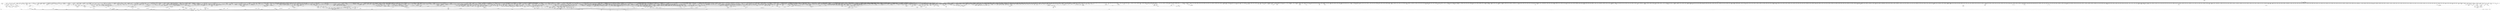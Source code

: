 digraph kerncollapsed {
    "Indirect call124" [color="black"];
    "hlist_bl_lock" [color="black"];
    "__update_gt_cputime" [color="black"];
    "Indirect call83" [color="black"];
    "find_next_zero_bit" [color="black"];
    "lock_mnt_tree" [color="black"];
    "__wake_up_locked_key" [color="black"];
    "Indirect call104" [color="black"];
    "slab_is_available" [color="black"];
    "tag_clear_highpage" [color="black"];
    "__raw_spin_lock_irq.constprop.0_1" [color="black"];
    "clear_page" [color="black"];
    "xas_error.isra.0_1" [color="black"];
    "do_raw_spin_lock_66" [color="black"];
    "update_rq_clock" [color="black"];
    "__skb_set_length" [color="black"];
    "kthread_should_stop" [color="black"];
    "qdisc_qstats_cpu_qlen_inc" [color="black"];
    "memblock_is_map_memory" [color="black"];
    "mnt_dec_writers" [color="black"];
    "Indirect call86" [color="black"];
    "copy_highpage" [color="black"];
    "find_suitable_fallback" [color="black"];
    "Indirect call12" [color="black"];
    "ptep_set_access_flags" [color="black"];
    "tty_driver_name" [color="black"];
    "io_poll_get_ownership" [color="black"];
    "pcpu_next_md_free_region" [color="black"];
    "is_valid_gup_args" [color="black"];
    "__local_bh_enable_ip" [color="black"];
    "rpm_check_suspend_allowed" [color="black"];
    "page_ref_dec_and_test" [color="black"];
    "Indirect call199" [color="black"];
    "__raw_write_lock_irq.constprop.0" [color="black"];
    "anon_vma_interval_tree_remove" [color="black"];
    "list_move_1" [color="black"];
    "wq_worker_running" [color="black"];
    "cpu_util.constprop.0" [color="black"];
    "virt_to_head_page.isra.0" [color="black"];
    "do_raw_spin_lock_86" [color="black"];
    "mas_adopt_children.isra.0" [color="black"];
    "dequeue_load_avg" [color="black"];
    "tty_termios_input_baud_rate" [color="black"];
    "do_raw_spin_lock_17" [color="black"];
    "wake_up_var" [color="black"];
    "sync_rcu_exp_done_unlocked" [color="black"];
    "__raw_read_unlock.constprop.0_2" [color="black"];
    "__raw_spin_lock_irqsave.constprop.0_2" [color="black"];
    "tlb_flush_1" [color="black"];
    "Indirect call115" [color="black"];
    "update_load_avg" [color="black"];
    "hlist_del_init_2" [color="black"];
    "Indirect call18" [color="black"];
    "arch_timer_evtstrm_available" [color="black"];
    "_copy_from_iter" [color="black"];
    "pm_runtime_deactivate_timer" [color="black"];
    "mas_start" [color="black"];
    "mte_set_pivot" [color="black"];
    "__xchg_case_mb_64.constprop.0_2" [color="black"];
    "update_cfs_rq_load_avg.isra.0" [color="black"];
    "security_audit_rule_free" [color="black"];
    "Indirect call139" [color="black"];
    "arch_local_irq_enable_2" [color="black"];
    "__percpu_add_case_64" [color="black"];
    "pte_to_swp_entry" [color="black"];
    "posix_cputimers_group_init" [color="black"];
    "irqd_irq_disabled.isra.0" [color="black"];
    "unreserve_highatomic_pageblock" [color="black"];
    "do_raw_spin_lock_51" [color="black"];
    "activate_task" [color="black"];
    "Indirect call150" [color="black"];
    "rcu_stall_is_suppressed" [color="black"];
    "rcu_dynticks_snap" [color="black"];
    "do_raw_spin_lock_83" [color="black"];
    "netlink_overrun" [color="black"];
    "pcpu_page_idx" [color="black"];
    "rseq_migrate" [color="black"];
    "sve_save_state" [color="black"];
    "lru_note_cost" [color="black"];
    "_get_random_bytes" [color="black"];
    "dl_rq_of_se" [color="black"];
    "sk_error_report" [color="black"];
    "mod_zone_state" [color="black"];
    "fatal_signal_pending_5" [color="black"];
    "enqueue_task" [color="black"];
    "mast_spanning_rebalance.isra.0" [color="black"];
    "synchronize_rcu.part.0" [color="black"];
    "kmap_atomic_1" [color="black"];
    "__printk_cpu_sync_put" [color="black"];
    "do_raw_spin_lock_80" [color="black"];
    "bump_cpu_timer" [color="black"];
    "Indirect call8" [color="black"];
    "d_shrink_add" [color="black"];
    "Indirect call69" [color="black"];
    "fd_install" [color="black"];
    "node_page_state_add" [color="black"];
    "__raw_spin_unlock_irqrestore_11" [color="black"];
    "mas_data_end" [color="black"];
    "remove_wait_queue" [color="black"];
    "system_supports_tlb_range" [color="black"];
    "folio_isolate_lru" [color="black"];
    "skb_orphan_1" [color="black"];
    "access_ok_2" [color="black"];
    "change_page_range" [color="black"];
    "__set_task_comm" [color="black"];
    "Indirect call163" [color="black"];
    "__raw_spin_lock_63" [color="black"];
    "__raw_spin_lock_irq_26" [color="black"];
    "__raw_spin_trylock_5" [color="black"];
    "__nr_to_section" [color="black"];
    "do_raw_spin_lock_65" [color="black"];
    "cpumask_and.isra.0_1" [color="black"];
    "__raw_spin_lock_41" [color="black"];
    "xas_set_order.part.0" [color="black"];
    "strnlen" [color="black"];
    "folio_total_mapcount" [color="black"];
    "__anon_vma_interval_tree_augment_propagate" [color="black"];
    "hrtimer_start_expires" [color="black"];
    "inode_add_lru" [color="black"];
    "arch_local_irq_restore_1" [color="black"];
    "virt_to_folio" [color="black"];
    "node_dirty_ok" [color="black"];
    "compaction_suitable" [color="black"];
    "__kern_my_cpu_offset_44" [color="black"];
    "flush_tlb_kernel_range" [color="black"];
    "Indirect call123" [color="black"];
    "reweight_task" [color="black"];
    "__enqueue_entity" [color="black"];
    "__raw_spin_unlock_irq_5" [color="black"];
    "timerqueue_add" [color="black"];
    "task_rq_unlock" [color="black"];
    "__raw_spin_lock_irq" [color="black"];
    "__io_disarm_linked_timeout" [color="black"];
    "__count_vm_events_1" [color="black"];
    "do_raw_spin_lock_24" [color="black"];
    "__count_vm_events_2" [color="black"];
    "irq_enable" [color="black"];
    "Indirect call211" [color="black"];
    "_compound_head_13" [color="black"];
    "__d_drop" [color="black"];
    "virt_to_slab" [color="black"];
    "reusable_anon_vma" [color="black"];
    "gup_signal_pending" [color="black"];
    "mas_leaf_max_gap" [color="black"];
    "__bitmap_weight" [color="black"];
    "Indirect call174" [color="black"];
    "mmget" [color="black"];
    "audit_mark_compare" [color="black"];
    "list_lru_del" [color="black"];
    "__raw_spin_unlock_irq_25" [color="black"];
    "folio_test_uptodate" [color="black"];
    "read_seqbegin_or_lock" [color="black"];
    "Indirect call147" [color="black"];
    "prepare_to_wait_exclusive" [color="black"];
    "device_match_devt" [color="black"];
    "rcu_inkernel_boot_has_ended" [color="black"];
    "xas_pause" [color="black"];
    "__raw_spin_lock_27" [color="black"];
    "_compound_head_2" [color="black"];
    "is_vmalloc_addr" [color="black"];
    "mas_safe_min" [color="black"];
    "attach_task" [color="black"];
    "__ksize" [color="black"];
    "osq_wait_next" [color="black"];
    "num_other_online_cpus" [color="black"];
    "__accumulate_pelt_segments" [color="black"];
    "is_rlimit_overlimit" [color="black"];
    "vma_interval_tree_remove" [color="black"];
    "copy_page" [color="black"];
    "Indirect call185" [color="black"];
    "set_tlb_ubc_flush_pending" [color="black"];
    "dget" [color="black"];
    "Indirect call178" [color="black"];
    "mas_next_setup.constprop.0" [color="black"];
    "radix_tree_load_root" [color="black"];
    "zone_watermark_fast.constprop.0" [color="black"];
    "mas_next_range" [color="black"];
    "__percpu_counter_sum" [color="black"];
    "__acct_reclaim_writeback" [color="black"];
    "Indirect call49" [color="black"];
    "futex_q_unlock" [color="black"];
    "lookup_mountpoint" [color="black"];
    "fsnotify_update_flags" [color="black"];
    "eventfd_signal_mask" [color="black"];
    "xas_next_entry" [color="black"];
    "__rb_insert_augmented" [color="black"];
    "dev_nit_active" [color="black"];
    "compaction_free" [color="black"];
    "__dl_update" [color="black"];
    "down_trylock" [color="black"];
    "tty_ldisc_close" [color="black"];
    "task_clear_jobctl_pending" [color="black"];
    "fast_dput" [color="black"];
    "lockref_put_or_lock" [color="black"];
    "__printk_safe_enter" [color="black"];
    "do_raw_spin_lock_63" [color="black"];
    "simple_xattr_space" [color="black"];
    "__raw_spin_unlock_irqrestore_15" [color="black"];
    "memmove" [color="black"];
    "percpu_ref_noop_confirm_switch" [color="black"];
    "arch_local_irq_save" [color="black"];
    "__raw_spin_lock_irqsave_23" [color="black"];
    "pvm_find_va_enclose_addr" [color="black"];
    "__gfp_pfmemalloc_flags" [color="black"];
    "ktime_get_real_seconds" [color="black"];
    "__printk_cpu_sync_wait" [color="black"];
    "signal_pending_state" [color="black"];
    "Indirect call103" [color="black"];
    "debug_locks_off" [color="black"];
    "print_tainted" [color="black"];
    "blake2s.constprop.0" [color="black"];
    "kernel_init_pages" [color="black"];
    "__wake_up_locked_key_bookmark" [color="black"];
    "folio_add_new_anon_rmap" [color="black"];
    "irq_work_single" [color="black"];
    "__bitmap_subset" [color="black"];
    "__raw_spin_lock_irqsave_22" [color="black"];
    "kthread_is_per_cpu" [color="black"];
    "__wb_calc_thresh" [color="black"];
    "mast_fill_bnode" [color="black"];
    "add_wait_queue" [color="black"];
    "__folio_cancel_dirty" [color="black"];
    "__cmpxchg_case_acq_64_1" [color="black"];
    "__raw_spin_lock_irq_43" [color="black"];
    "xa_mk_value" [color="black"];
    "post_alloc_hook" [color="black"];
    "sched_asym_prefer" [color="black"];
    "set_dumpable" [color="black"];
    "mas_pause" [color="black"];
    "__rb_change_child.constprop.0" [color="black"];
    "__raw_spin_unlock_irq_17" [color="black"];
    "Indirect call38" [color="black"];
    "d_instantiate" [color="black"];
    "do_raw_spin_lock_6" [color="black"];
    "pagefault_enable_2" [color="black"];
    "__kern_my_cpu_offset_37" [color="black"];
    "dec_rlimit_ucounts" [color="black"];
    "domain_dirty_limits" [color="black"];
    "__mnt_drop_write_file" [color="black"];
    "__hlist_del" [color="black"];
    "__kern_my_cpu_offset_25" [color="black"];
    "Indirect call210" [color="black"];
    "__irq_startup" [color="black"];
    "rcu_segcblist_ready_cbs" [color="black"];
    "do_raw_spin_lock_5" [color="black"];
    "do_kernel_restart" [color="black"];
    "put_dec" [color="black"];
    "wakeup_source_deactivate" [color="black"];
    "cleanup_timerqueue" [color="black"];
    "inode_cgwb_move_to_attached" [color="black"];
    "percpu_ref_put_many.constprop.0" [color="black"];
    "skb_tailroom_1" [color="black"];
    "mnt_add_count" [color="black"];
    "__raw_spin_unlock_irqrestore_8" [color="black"];
    "pagefault_enable" [color="black"];
    "vmf_pte_changed" [color="black"];
    "replace_mark_chunk" [color="black"];
    "workingset_update_node" [color="black"];
    "allow_write_access" [color="black"];
    "do_raw_spin_lock_57" [color="black"];
    "_atomic_dec_and_lock" [color="black"];
    "Indirect call202" [color="black"];
    "get_random_bytes" [color="black"];
    "Indirect call6" [color="black"];
    "hrtimer_sleeper_start_expires" [color="black"];
    "__disable_irq_nosync" [color="black"];
    "do_raw_spin_lock_58" [color="black"];
    "__set_close_on_exec.isra.0" [color="black"];
    "online_section_nr" [color="black"];
    "xa_find_after" [color="black"];
    "next_zone" [color="black"];
    "bit_waitqueue" [color="black"];
    "__printk_cpu_sync_try_get" [color="black"];
    "sched_clock_noinstr" [color="black"];
    "__fsnotify_update_child_dentry_flags" [color="black"];
    "strreplace" [color="black"];
    "next_mnt" [color="black"];
    "__kern_my_cpu_offset_77" [color="black"];
    "__raw_spin_unlock_irqrestore_5" [color="black"];
    "finish_wait" [color="black"];
    "__io_put_kbuf" [color="black"];
    "Indirect call71" [color="black"];
    "Indirect call157" [color="black"];
    "find_next_bit.constprop.0_14" [color="black"];
    "__raw_spin_lock_irqsave.constprop.0_7" [color="black"];
    "iov_iter_revert" [color="black"];
    "__page_dup_rmap.constprop.0" [color="black"];
    "io_poll_mark_cancelled" [color="black"];
    "rb_first" [color="black"];
    "folio_nr_pages" [color="black"];
    "xas_not_node" [color="black"];
    "set_load_weight" [color="black"];
    "Indirect call79" [color="black"];
    "pfn_is_map_memory" [color="black"];
    "Indirect call196" [color="black"];
    "__bitmap_intersects" [color="black"];
    "get_cpu_fpsimd_context" [color="black"];
    "fill_contig_page_info" [color="black"];
    "__kern_my_cpu_offset_2" [color="black"];
    "__kern_my_cpu_offset_134" [color="black"];
    "tlb_flush_mmu_tlbonly_1" [color="black"];
    "wb_io_lists_depopulated" [color="black"];
    "cpu_online" [color="black"];
    "set_kpti_asid_bits" [color="black"];
    "sk_mem_reclaim" [color="black"];
    "io_wq_exit_start" [color="black"];
    "__kern_my_cpu_offset_80" [color="black"];
    "dev_bus_name" [color="black"];
    "__kern_my_cpu_offset_52" [color="black"];
    "__sk_mem_reduce_allocated" [color="black"];
    "__kern_my_cpu_offset_38" [color="black"];
    "mas_push_data" [color="black"];
    "__raw_spin_lock_irq_7" [color="black"];
    "__mutex_init" [color="black"];
    "sve_state_size" [color="black"];
    "Indirect call98" [color="black"];
    "__do_set_cpus_allowed" [color="black"];
    "inode_to_bdi" [color="black"];
    "percpu_ref_get_many" [color="black"];
    "page_vma_mapped_walk_done" [color="black"];
    "__raw_spin_lock_5" [color="black"];
    "__count_vm_events" [color="black"];
    "kernfs_leftmost_descendant" [color="black"];
    "security_task_getsecid_obj" [color="black"];
    "__raw_spin_unlock_irqrestore" [color="black"];
    "hrtimer_reprogram.constprop.0" [color="black"];
    "arch_get_random_seed_longs" [color="black"];
    "__hrtimer_get_next_event" [color="black"];
    "kmsg_dump" [color="black"];
    "rt_mutex_setprio" [color="black"];
    "rt_mutex_init_proxy_locked" [color="black"];
    "__rpm_get_callback" [color="black"];
    "find_first_bit_1" [color="black"];
    "Indirect call54" [color="black"];
    "__raw_spin_unlock_irq_12" [color="black"];
    "__raw_spin_trylock_1" [color="black"];
    "pmd_offset.isra.0_1" [color="black"];
    "mas_leaf_set_meta" [color="black"];
    "test_ti_thread_flag_7" [color="black"];
    "_find_first_bit" [color="black"];
    "__raw_spin_lock_irq_4" [color="black"];
    "__raw_spin_unlock_irqrestore_6" [color="black"];
    "get_arm64_ftr_reg" [color="black"];
    "rcu_exp_need_qs" [color="black"];
    "mab_set_b_end" [color="black"];
    "printk_parse_prefix" [color="black"];
    "mte_copy_page_tags" [color="black"];
    "mutex_can_spin_on_owner" [color="black"];
    "__raw_spin_unlock_irqrestore_32" [color="black"];
    "drain_pages" [color="black"];
    "count_vm_events_1" [color="black"];
    "io_prep_async_work" [color="black"];
    "is_migration_entry" [color="black"];
    "workingset_refault" [color="black"];
    "get_file" [color="black"];
    "__cmpxchg_case_acq_32.constprop.0_2" [color="black"];
    "chacha_permute" [color="black"];
    "capacity_of" [color="black"];
    "_compound_head_1" [color="black"];
    "jiffies_to_usecs" [color="black"];
    "Indirect call113" [color="black"];
    "Indirect call32" [color="black"];
    "membarrier_update_current_mm" [color="black"];
    "__preempt_count_add.constprop.0_1" [color="black"];
    "__raw_spin_unlock_irqrestore_18" [color="black"];
    "pcpu_chunk_refresh_hint" [color="black"];
    "arch_local_irq_restore_2" [color="black"];
    "kthread_probe_data" [color="black"];
    "do_raw_spin_lock_8" [color="black"];
    "ktime_get_real_ts64" [color="black"];
    "no_blink" [color="black"];
    "mas_put_in_tree" [color="black"];
    "console_srcu_read_lock" [color="black"];
    "Indirect call212" [color="black"];
    "__audit_uring_entry" [color="black"];
    "Indirect call192" [color="black"];
    "add_mm_rss_vec" [color="black"];
    "__raw_spin_lock_irqsave_39" [color="black"];
    "test_ti_thread_flag_22" [color="black"];
    "signal_pending" [color="black"];
    "pde_subdir_find" [color="black"];
    "fsnotify_connector_sb" [color="black"];
    "find_next_bit_29" [color="black"];
    "test_tsk_need_resched" [color="black"];
    "do_raw_spin_lock_14" [color="black"];
    "sched_clock_cpu" [color="black"];
    "ns_capable_setid" [color="black"];
    "mte_zero_clear_page_tags" [color="black"];
    "pfn_valid_2" [color="black"];
    "__dl_clear_params" [color="black"];
    "double_unlock_balance" [color="black"];
    "pmd_install" [color="black"];
    "__init_waitqueue_head" [color="black"];
    "irq_get_irq_data" [color="black"];
    "skb_queue_tail" [color="black"];
    "first_zones_zonelist" [color="black"];
    "commit_creds" [color="black"];
    "__irq_put_desc_unlock" [color="black"];
    "__xa_clear_mark" [color="black"];
    "page_ref_inc_4" [color="black"];
    "Indirect call134" [color="black"];
    "__raw_spin_lock_43" [color="black"];
    "security_inode_init_security_anon" [color="black"];
    "get_file.isra.0" [color="black"];
    "sync_icache_aliases" [color="black"];
    "new_context" [color="black"];
    "folio_trylock_1" [color="black"];
    "Indirect call85" [color="black"];
    "__mnt_is_readonly" [color="black"];
    "__kern_my_cpu_offset_56" [color="black"];
    "mas_push_node" [color="black"];
    "d_find_alias" [color="black"];
    "set_ti_thread_flag_4" [color="black"];
    "pm_qos_read_value" [color="black"];
    "folio_size" [color="black"];
    "Indirect call164" [color="black"];
    "do_raw_spin_lock_30" [color="black"];
    "Indirect call74" [color="black"];
    "atomic_notifier_call_chain" [color="black"];
    "__pm_relax" [color="black"];
    "_find_next_bit" [color="black"];
    "Indirect call30" [color="black"];
    "find_next_bit.constprop.0_1" [color="black"];
    "io_get_cqe_overflow" [color="black"];
    "Indirect call35" [color="black"];
    "__rt_mutex_futex_trylock" [color="black"];
    "clear_ti_thread_flag" [color="black"];
    "data_check_size" [color="black"];
    "__raw_spin_lock_irq_5" [color="black"];
    "console_verbose" [color="black"];
    "local_cpu_stop" [color="black"];
    "desc_make_reusable" [color="black"];
    "__raw_spin_lock_irq_32" [color="black"];
    "clear_ti_thread_flag_1" [color="black"];
    "posix_cpu_timers_exit_group" [color="black"];
    "rcu_cblist_dequeue" [color="black"];
    "io_poll_find.constprop.0" [color="black"];
    "__raw_spin_lock_15" [color="black"];
    "Indirect call40" [color="black"];
    "__disable_irq" [color="black"];
    "mte_dead_walk" [color="black"];
    "__irq_can_set_affinity" [color="black"];
    "kick_process" [color="black"];
    "rcu_seq_start" [color="black"];
    "__raw_read_lock.constprop.0_5" [color="black"];
    "double_rq_lock" [color="black"];
    "lru_lazyfree_fn" [color="black"];
    "tag_clear" [color="black"];
    "sve_get_vl" [color="black"];
    "Indirect call214" [color="black"];
    "mm_trace_rss_stat" [color="black"];
    "list_lru_add" [color="black"];
    "__cmpxchg_case_acq_32.constprop.0_19" [color="black"];
    "Indirect call92" [color="black"];
    "compound_order" [color="black"];
    "security_audit_rule_match" [color="black"];
    "arch_stack_walk" [color="black"];
    "wb_stat_mod" [color="black"];
    "mas_new_ma_node" [color="black"];
    "Indirect call144" [color="black"];
    "get_ldops" [color="black"];
    "rb_prev" [color="black"];
    "data_alloc" [color="black"];
    "futex_get_value_locked" [color="black"];
    "do_raw_spin_lock_18" [color="black"];
    "signalfd_cleanup" [color="black"];
    "skb_zcopy_downgrade_managed" [color="black"];
    "task_pid_vnr_1" [color="black"];
    "strncmp" [color="black"];
    "find_vmap_area" [color="black"];
    "vma_interval_tree_iter_first" [color="black"];
    "__srcu_read_unlock" [color="black"];
    "list_del_init_6" [color="black"];
    "tty_name" [color="black"];
    "fpsimd_flush_task_state" [color="black"];
    "xa_is_node" [color="black"];
    "skb_zcopy" [color="black"];
    "Indirect call179" [color="black"];
    "tk_xtime.constprop.0" [color="black"];
    "hlist_bl_unlock" [color="black"];
    "xas_set_mark" [color="black"];
    "__cmpxchg_case_mb_64_1" [color="black"];
    "security_d_instantiate" [color="black"];
    "get_new_cred" [color="black"];
    "copy_fd_bitmaps" [color="black"];
    "__raw_spin_unlock_irq_18" [color="black"];
    "check_class_changed" [color="black"];
    "signal_pending_11" [color="black"];
    "__zone_watermark_ok" [color="black"];
    "lru_deactivate_fn" [color="black"];
    "__raw_spin_lock_irq_20" [color="black"];
    "set_ptes.constprop.0.isra.0_1" [color="black"];
    "compound_order_2" [color="black"];
    "Indirect call45" [color="black"];
    "rcu_seq_end" [color="black"];
    "pte_offset_kernel.isra.0" [color="black"];
    "filemap_release_folio" [color="black"];
    "kernfs_next_descendant_post" [color="black"];
    "Indirect call48" [color="black"];
    "fsnotify_handle_inode_event.isra.0" [color="black"];
    "rcu_poll_gp_seq_end_unlocked" [color="black"];
    "extfrag_for_order" [color="black"];
    "global_dirtyable_memory" [color="black"];
    "__cmpxchg_case_mb_32_3" [color="black"];
    "io_run_local_work_continue" [color="black"];
    "Indirect call51" [color="black"];
    "sig_handler_ignored" [color="black"];
    "__set_task_special" [color="black"];
    "__flush_tlb_kernel_pgtable" [color="black"];
    "__get_task_comm" [color="black"];
    "__mutex_trylock_common" [color="black"];
    "override_creds" [color="black"];
    "pm_runtime_get_noresume" [color="black"];
    "req_set_fail_4" [color="black"];
    "Indirect call145" [color="black"];
    "__kern_my_cpu_offset_91" [color="black"];
    "d_find_any_alias" [color="black"];
    "hrtimer_force_reprogram.constprop.0" [color="black"];
    "__pi_strcmp" [color="black"];
    "get_next_ino" [color="black"];
    "page_move_anon_rmap" [color="black"];
    "task_active_pid_ns" [color="black"];
    "attach_entity_load_avg" [color="black"];
    "smp_call_function_single" [color="black"];
    "arch_irq_work_raise" [color="black"];
    "__percpu_add_case_64.constprop.0_3" [color="black"];
    "Indirect call59" [color="black"];
    "Indirect call205" [color="black"];
    "super_wake" [color="black"];
    "radix_tree_tag_get" [color="black"];
    "mte_clear_page_tags" [color="black"];
    "set_task_cpu" [color="black"];
    "folio_size_2" [color="black"];
    "__wake_up_sync_key" [color="black"];
    "io_cancel_cb" [color="black"];
    "__raw_spin_unlock_irq_29" [color="black"];
    "move_freelist_tail" [color="black"];
    "mas_set_height" [color="black"];
    "_atomic_dec_and_lock_irqsave" [color="black"];
    "cpumask_copy_1" [color="black"];
    "dl_set_overload.part.0" [color="black"];
    "__dput_to_list" [color="black"];
    "find_next_bit_7" [color="black"];
    "Indirect call109" [color="black"];
    "kill_super_notify" [color="black"];
    "__peernet2id" [color="black"];
    "Indirect call37" [color="black"];
    "update_dl_migration" [color="black"];
    "Indirect call156" [color="black"];
    "Indirect call22" [color="black"];
    "qdisc_run_begin" [color="black"];
    "lru_move_tail_fn" [color="black"];
    "count_vm_event_1" [color="black"];
    "__iget" [color="black"];
    "wb_has_dirty_io" [color="black"];
    "rcu_seq_set_state" [color="black"];
    "arch_local_irq_save_3" [color="black"];
    "__cmpxchg_case_mb_64_7" [color="black"];
    "process_shares_mm" [color="black"];
    "__raw_write_unlock_irq_5" [color="black"];
    "__kern_my_cpu_offset_71" [color="black"];
    "__percpu_add_return_case_32_1" [color="black"];
    "find_next_bit.constprop.0_7" [color="black"];
    "percpu_counter_set" [color="black"];
    "Indirect call119" [color="black"];
    "deny_write_access.isra.0" [color="black"];
    "read_sanitised_ftr_reg" [color="black"];
    "test_ti_thread_flag_6" [color="black"];
    "_compound_head_7" [color="black"];
    "xas_retry" [color="black"];
    "do_raw_spin_lock_10" [color="black"];
    "nsec_to_clock_t" [color="black"];
    "mapping_allow_writable" [color="black"];
    "dl_bw_of" [color="black"];
    "folio_wake_bit" [color="black"];
    "__percpu_add_case_32_20" [color="black"];
    "percpu_ref_get_many.constprop.0" [color="black"];
    "find_worker_executing_work" [color="black"];
    "vma_needs_dirty_tracking" [color="black"];
    "__raw_write_lock.constprop.0_1" [color="black"];
    "retain_dentry" [color="black"];
    "Indirect call197" [color="black"];
    "search_cmp_ftr_reg" [color="black"];
    "Indirect call65" [color="black"];
    "__xas_next" [color="black"];
    "Indirect call77" [color="black"];
    "account_pipe_buffers" [color="black"];
    "Indirect call129" [color="black"];
    "_find_first_zero_bit" [color="black"];
    "cpu_mitigations_off" [color="black"];
    "lock_mount_hash" [color="black"];
    "__percpu_add_case_32_3" [color="black"];
    "migrate_disable" [color="black"];
    "cpu_do_switch_mm" [color="black"];
    "memchr" [color="black"];
    "init_completion" [color="black"];
    "zone_page_state_add" [color="black"];
    "__kern_my_cpu_offset_19" [color="black"];
    "__raw_spin_lock_irqsave_29" [color="black"];
    "__cmpxchg_case_acq_32.constprop.0_13" [color="black"];
    "rcu_segcblist_entrain" [color="black"];
    "find_next_zero_bit_2" [color="black"];
    "ma_data_end" [color="black"];
    "skb_copy_bits" [color="black"];
    "folio_activate_fn" [color="black"];
    "blake2s_update" [color="black"];
    "mm_counter" [color="black"];
    "__raw_spin_lock_irqsave_12" [color="black"];
    "unlock_mount_hash" [color="black"];
    "__rt_mutex_slowtrylock" [color="black"];
    "__rb_rotate_set_parents" [color="black"];
    "check_and_switch_context" [color="black"];
    "Indirect call46" [color="black"];
    "copyin" [color="black"];
    "__raw_spin_lock_irq_3" [color="black"];
    "__lookup_mnt" [color="black"];
    "memset" [color="black"];
    "select_collect" [color="black"];
    "mas_wr_end_piv" [color="black"];
    "inc_rlimit_ucounts" [color="black"];
    "wake_up_klogd" [color="black"];
    "is_current_pgrp_orphaned" [color="black"];
    "__percpu_add_case_64_4" [color="black"];
    "get_mm_exe_file" [color="black"];
    "pageblock_skip_persistent" [color="black"];
    "xas_start" [color="black"];
    "clear_ti_thread_flag_3" [color="black"];
    "Indirect call25" [color="black"];
    "__kern_my_cpu_offset_50" [color="black"];
    "__raw_spin_lock_49" [color="black"];
    "strscpy_pad" [color="black"];
    "clear_ti_thread_flag_5" [color="black"];
    "__pageblock_pfn_to_page" [color="black"];
    "__xchg_case_mb_32.constprop.0" [color="black"];
    "take_dentry_name_snapshot" [color="black"];
    "do_raw_spin_lock_87" [color="black"];
    "__cmpxchg_case_acq_32_3" [color="black"];
    "do_raw_spin_lock_37" [color="black"];
    "hrtimer_start_range_ns" [color="black"];
    "node_tag_clear" [color="black"];
    "io_file_get_flags" [color="black"];
    "kmap_local_page" [color="black"];
    "access_ok_16" [color="black"];
    "__xchg_case_mb_64.constprop.0_3" [color="black"];
    "first_zones_zonelist_1" [color="black"];
    "kernfs_root" [color="black"];
    "__bpf_free_used_maps" [color="black"];
    "rwsem_spin_on_owner" [color="black"];
    "Indirect call100" [color="black"];
    "access_ok_12" [color="black"];
    "skb_pfmemalloc" [color="black"];
    "pcpu_block_update" [color="black"];
    "ptrauth_keys_install_user" [color="black"];
    "hlist_del_init_4" [color="black"];
    "do_raw_spin_lock_72" [color="black"];
    "__raw_spin_lock_irq_34" [color="black"];
    "mas_prev" [color="black"];
    "__skb_dequeue_3" [color="black"];
    "mas_next" [color="black"];
    "mod_timer" [color="black"];
    "lowest_in_progress" [color="black"];
    "__fswab32_10" [color="black"];
    "__set_open_fd" [color="black"];
    "select_collect2" [color="black"];
    "update_group_capacity" [color="black"];
    "clear_siginfo" [color="black"];
    "pcpu_alloc_area" [color="black"];
    "rt_mutex_top_waiter" [color="black"];
    "pcpu_post_unmap_tlb_flush" [color="black"];
    "Indirect call24" [color="black"];
    "io_req_complete_defer" [color="black"];
    "Indirect call78" [color="black"];
    "free_vmap_area_rb_augment_cb_propagate" [color="black"];
    "find_next_bit_18" [color="black"];
    "plist_del" [color="black"];
    "cpudl_heapify_up" [color="black"];
    "do_raw_spin_lock_33" [color="black"];
    "Indirect call158" [color="black"];
    "xas_find" [color="black"];
    "__sync_icache_dcache" [color="black"];
    "list_splice_tail_init" [color="black"];
    "workingset_age_nonresident" [color="black"];
    "thread_group_cputime" [color="black"];
    "__cmpxchg_case_acq_32.constprop.0_12" [color="black"];
    "prb_commit" [color="black"];
    "Indirect call140" [color="black"];
    "noop_dirty_folio" [color="black"];
    "__remove_inode_hash" [color="black"];
    "need_active_balance" [color="black"];
    "mod_node_state" [color="black"];
    "tsk_fork_get_node" [color="black"];
    "kernfs_release_file.part.0.isra.0" [color="black"];
    "get_arm64_ftr_reg_nowarn" [color="black"];
    "clear_ti_thread_flag_4" [color="black"];
    "__cmpxchg_case_acq_32.constprop.0_16" [color="black"];
    "__raw_spin_lock_irqsave_5" [color="black"];
    "__task_pid_nr_ns" [color="black"];
    "llist_reverse_order" [color="black"];
    "__raw_spin_unlock_irq_6" [color="black"];
    "blake2s_final" [color="black"];
    "skb_tailroom_2" [color="black"];
    "rcu_segcblist_pend_cbs" [color="black"];
    "freezing" [color="black"];
    "bstats_update" [color="black"];
    "__fprop_add_percpu" [color="black"];
    "do_raw_spin_lock.constprop.0_13" [color="black"];
    "try_check_zero" [color="black"];
    "arch_local_irq_save_5" [color="black"];
    "do_raw_spin_lock_99" [color="black"];
    "list_del_2" [color="black"];
    "pcpu_find_block_fit" [color="black"];
    "pcpu_chunk_populated" [color="black"];
    "to_desc" [color="black"];
    "tag_get" [color="black"];
    "flush_tlb_batched_pending" [color="black"];
    "get_pwq" [color="black"];
    "try_grab_page" [color="black"];
    "__next_zones_zonelist" [color="black"];
    "drain_pages_zone" [color="black"];
    "__mod_lruvec_state" [color="black"];
    "prepare_to_swait_event" [color="black"];
    "Indirect call170" [color="black"];
    "Indirect call126" [color="black"];
    "dev_to_swnode" [color="black"];
    "__cmpxchg_case_acq_32.constprop.0_4" [color="black"];
    "do_raw_spin_lock_44" [color="black"];
    "get_state_synchronize_rcu" [color="black"];
    "mte_dead_leaves.constprop.0" [color="black"];
    "folio_nr_pages_4" [color="black"];
    "folio_mapped_1" [color="black"];
    "d_flags_for_inode" [color="black"];
    "call_on_irq_stack" [color="black"];
    "__raw_write_lock_irq_1" [color="black"];
    "__cmpxchg_case_rel_64" [color="black"];
    "Indirect call55" [color="black"];
    "__pfn_to_section" [color="black"];
    "Indirect call133" [color="black"];
    "Indirect call152" [color="black"];
    "__cmpxchg_case_acq_32.constprop.0_7" [color="black"];
    "cpu_online_3" [color="black"];
    "netlink_unlock_table" [color="black"];
    "Indirect call44" [color="black"];
    "__kern_my_cpu_offset_89" [color="black"];
    "mt_find" [color="black"];
    "mte_update_gcr_excl.isra.0" [color="black"];
    "__irq_domain_deactivate_irq" [color="black"];
    "__raw_spin_lock_irqsave_32" [color="black"];
    "arch_local_irq_restore_3" [color="black"];
    "Indirect call203" [color="black"];
    "post_init_entity_util_avg" [color="black"];
    "fatal_signal_pending_3" [color="black"];
    "cpumask_intersects.constprop.0_1" [color="black"];
    "_compound_head_4" [color="black"];
    "__raw_spin_lock_irq_18" [color="black"];
    "shrink_lock_dentry" [color="black"];
    "do_raw_spin_lock_9" [color="black"];
    "__skb_set_length_1" [color="black"];
    "set_work_data" [color="black"];
    "Indirect call213" [color="black"];
    "__raw_spin_unlock_irq.constprop.0_1" [color="black"];
    "queued_spin_lock_slowpath" [color="black"];
    "mapping_shrinkable_1" [color="black"];
    "__sk_mem_reclaim" [color="black"];
    "do_raw_spin_lock_67" [color="black"];
    "__percpu_add_case_64.constprop.0" [color="black"];
    "set_area_direct_map" [color="black"];
    "find_unlink_vmap_area" [color="black"];
    "Indirect call184" [color="black"];
    "rcu_seq_start_1" [color="black"];
    "lockref_get" [color="black"];
    "vma_iter_config" [color="black"];
    "forward_timer_base" [color="black"];
    "rwsem_set_reader_owned" [color="black"];
    "__raw_spin_lock_irq_35" [color="black"];
    "__fprop_add_percpu_max" [color="black"];
    "mas_state_walk" [color="black"];
    "task_fits_cpu" [color="black"];
    "find_vma_prev" [color="black"];
    "update_pm_runtime_accounting" [color="black"];
    "convert_prio" [color="black"];
    "mab_shift_right" [color="black"];
    "netdev_start_xmit" [color="black"];
    "__percpu_add_case_64_6" [color="black"];
    "__cmpxchg_case_mb_64" [color="black"];
    "rt_mutex_futex_trylock" [color="black"];
    "mmgrab_1" [color="black"];
    "propagate_mount_unlock" [color="black"];
    "__flush_tlb_page_nosync" [color="black"];
    "fsnotify_compare_groups" [color="black"];
    "_find_next_and_bit" [color="black"];
    "vma_fs_can_writeback" [color="black"];
    "io_timeout_extract" [color="black"];
    "Indirect call207" [color="black"];
    "pm_ops_is_empty" [color="black"];
    "klist_node_attached" [color="black"];
    "Indirect call106" [color="black"];
    "__cmpxchg_case_acq_32.constprop.0_1" [color="black"];
    "zone_page_state_snapshot.constprop.0" [color="black"];
    "__d_instantiate" [color="black"];
    "add_device_randomness" [color="black"];
    "task_set_jobctl_pending" [color="black"];
    "move_freepages_block" [color="black"];
    "__attach_mnt" [color="black"];
    "Indirect call116" [color="black"];
    "cpumask_next.constprop.0" [color="black"];
    "io_schedule_prepare" [color="black"];
    "Indirect call13" [color="black"];
    "pcpu_chunk_relocate" [color="black"];
    "futex_hash" [color="black"];
    "put_filesystem" [color="black"];
    "__raw_spin_trylock_4" [color="black"];
    "prepare_to_wait_event" [color="black"];
    "load_unaligned_zeropad_1" [color="black"];
    "update_cached_migrate" [color="black"];
    "system_supports_address_auth_1" [color="black"];
    "console_trylock" [color="black"];
    "csum_partial_ext" [color="black"];
    "__raw_spin_unlock_irq_45" [color="black"];
    "do_raw_spin_lock_28" [color="black"];
    "try_release_thread_stack_to_cache" [color="black"];
    "__percpu_add_case_32_2" [color="black"];
    "free_vmap_area_rb_augment_cb_rotate" [color="black"];
    "Indirect call118" [color="black"];
    "Indirect call146" [color="black"];
    "task_sigpending_1" [color="black"];
    "invalid_mkclean_vma" [color="black"];
    "__reset_isolation_pfn" [color="black"];
    "xas_next_offset" [color="black"];
    "__raw_spin_lock_4" [color="black"];
    "task_curr" [color="black"];
    "mte_sync_tags" [color="black"];
    "system_supports_mte_1" [color="black"];
    "folio_nr_pages_2" [color="black"];
    "dec_mm_counter" [color="black"];
    "__lshrti3" [color="black"];
    "__cmpxchg_case_acq_32.constprop.0_17" [color="black"];
    "mast_ascend" [color="black"];
    "wake_all_kswapds" [color="black"];
    "current_is_kswapd" [color="black"];
    "__io_acct_run_queue" [color="black"];
    "device_pm_check_callbacks" [color="black"];
    "__raw_spin_unlock_irqrestore_12" [color="black"];
    "cpu_clock_sample" [color="black"];
    "__cmpxchg_case_acq_64" [color="black"];
    "flush_signal_handlers" [color="black"];
    "check_cb_ovld_locked" [color="black"];
    "list_del_init_3" [color="black"];
    "__raw_spin_unlock_irq.constprop.0_2" [color="black"];
    "rcu_exp_jiffies_till_stall_check" [color="black"];
    "do_raw_spin_lock_69" [color="black"];
    "_prb_read_valid" [color="black"];
    "find_vm_area" [color="black"];
    "xas_reload" [color="black"];
    "detach_entity_load_avg" [color="black"];
    "Indirect call63" [color="black"];
    "__percpu_add_case_64_1" [color="black"];
    "rcu_accelerate_cbs" [color="black"];
    "inode_maybe_inc_iversion" [color="black"];
    "try_to_unmap_flush" [color="black"];
    "Indirect call183" [color="black"];
    "__kern_my_cpu_offset_54" [color="black"];
    "arm_timer" [color="black"];
    "srcu_get_delay.isra.0" [color="black"];
    "queued_read_lock.constprop.0" [color="black"];
    "__udelay" [color="black"];
    "tty_audit_fork" [color="black"];
    "find_first_bit_3" [color="black"];
    "sk_memory_allocated_sub" [color="black"];
    "oom_unkillable_task.isra.0" [color="black"];
    "__kern_my_cpu_offset_55" [color="black"];
    "free_pcppages_bulk" [color="black"];
    "zone_reclaimable_pages" [color="black"];
    "__get_cpu_fpsimd_context" [color="black"];
    "cpudl_heapify" [color="black"];
    "Indirect call159" [color="black"];
    "__update_load_avg_cfs_rq" [color="black"];
    "__kern_my_cpu_offset_78" [color="black"];
    "io_fill_cqe_aux" [color="black"];
    "mas_is_err" [color="black"];
    "put_prev_task" [color="black"];
    "vma_interval_tree_insert" [color="black"];
    "list_del_init_7" [color="black"];
    "xas_result" [color="black"];
    "xas_init_marks" [color="black"];
    "arm_smccc_1_1_get_conduit" [color="black"];
    "timekeeping_get_ns" [color="black"];
    "irq_chip_retrigger_hierarchy" [color="black"];
    "access_ok_39" [color="black"];
    "cpumask_any_distribute" [color="black"];
    "zone_page_state_snapshot" [color="black"];
    "mas_prev_setup.constprop.0" [color="black"];
    "do_raw_spin_lock_45" [color="black"];
    "__try_to_del_timer_sync" [color="black"];
    "folio_order" [color="black"];
    "set_cpu_online" [color="black"];
    "__srcu_read_lock" [color="black"];
    "siginfo_layout" [color="black"];
    "__raw_write_lock_irq" [color="black"];
    "prepend_path" [color="black"];
    "tcp_get_info_chrono_stats" [color="black"];
    "page_ref_add" [color="black"];
    "split_page" [color="black"];
    "steal_suitable_fallback" [color="black"];
    "srcu_gp_start" [color="black"];
    "Indirect call76" [color="black"];
    "__efistub_caches_clean_inval_pou" [color="black"];
    "__finish_swait" [color="black"];
    "__dev_pm_qos_resume_latency" [color="black"];
    "local_bh_disable" [color="black"];
    "arch_local_irq_save_4" [color="black"];
    "Indirect call62" [color="black"];
    "do_raw_spin_lock_31" [color="black"];
    "update_dl_rq_load_avg" [color="black"];
    "signal_set_stop_flags" [color="black"];
    "__down_trylock_console_sem.constprop.0" [color="black"];
    "calc_delta_fair" [color="black"];
    "do_raw_spin_lock.constprop.0_3" [color="black"];
    "req_set_fail" [color="black"];
    "fetch_robust_entry" [color="black"];
    "crng_make_state" [color="black"];
    "mas_find_child" [color="black"];
    "__skb_flow_get_ports" [color="black"];
    "Indirect call36" [color="black"];
    "radix_tree_lookup" [color="black"];
    "__raw_spin_lock_irq_17" [color="black"];
    "find_lock_task_mm" [color="black"];
    "security_secid_to_secctx" [color="black"];
    "prb_first_valid_seq" [color="black"];
    "__percpu_add_case_32_15" [color="black"];
    "test_ti_thread_flag_10" [color="black"];
    "mab_no_null_split" [color="black"];
    "Indirect call39" [color="black"];
    "____do_softirq" [color="black"];
    "split_map_pages" [color="black"];
    "prb_final_commit" [color="black"];
    "inode_lru_list_del" [color="black"];
    "d_hash" [color="black"];
    "panic_smp_self_stop" [color="black"];
    "folio_trylock_2" [color="black"];
    "aio_nr_sub" [color="black"];
    "remove_nodes.constprop.0" [color="black"];
    "mas_prev_slot" [color="black"];
    "dcache_clean_pou" [color="black"];
    "mas_set_alloc_req" [color="black"];
    "__raw_spin_unlock_irqrestore_24" [color="black"];
    "attach_pid" [color="black"];
    "io_poll_remove_entry" [color="black"];
    "vma_interval_tree_subtree_search" [color="black"];
    "set_next_entity" [color="black"];
    "mm_counter_file" [color="black"];
    "prb_reserve" [color="black"];
    "__kern_my_cpu_offset_79" [color="black"];
    "find_next_bit_10" [color="black"];
    "find_first_bit_4" [color="black"];
    "arm64_kernel_unmapped_at_el0_2" [color="black"];
    "d_walk" [color="black"];
    "vma_interval_tree_augment_rotate" [color="black"];
    "percpu_counter_add_batch" [color="black"];
    "Indirect call162" [color="black"];
    "bsearch" [color="black"];
    "mte_update_sctlr_user" [color="black"];
    "task_sigpending_2" [color="black"];
    "tlb_flush" [color="black"];
    "mnt_set_mountpoint" [color="black"];
    "folio_nr_pages_3" [color="black"];
    "min_deadline_cb_rotate" [color="black"];
    "wb_io_lists_populated" [color="black"];
    "find_lock_later_rq" [color="black"];
    "do_raw_spin_lock.constprop.0_14" [color="black"];
    "next_online_pgdat" [color="black"];
    "__kern_my_cpu_offset_16" [color="black"];
    "__xchg_case_acq_64.isra.0" [color="black"];
    "folio_anon_vma" [color="black"];
    "ktime_get" [color="black"];
    "mas_pop_node" [color="black"];
    "__raw_spin_lock_16" [color="black"];
    "plist_add" [color="black"];
    "raw_spin_rq_lock_nested" [color="black"];
    "mutex_is_locked" [color="black"];
    "find_next_bit_15" [color="black"];
    "tlb_flush_mmu_tlbonly" [color="black"];
    "get_task_mm" [color="black"];
    "Indirect call15" [color="black"];
    "find_next_and_bit" [color="black"];
    "task_sched_runtime" [color="black"];
    "wakeup_kcompactd" [color="black"];
    "Indirect call194" [color="black"];
    "xas_update.isra.0" [color="black"];
    "unhash_mnt" [color="black"];
    "chacha_block_generic" [color="black"];
    "put_dec_trunc8" [color="black"];
    "prb_read_valid" [color="black"];
    "sub_running_bw.isra.0" [color="black"];
    "move_linked_works" [color="black"];
    "do_raw_spin_lock_118" [color="black"];
    "Indirect call66" [color="black"];
    "Indirect call23" [color="black"];
    "is_cpu_allowed" [color="black"];
    "rb_insert_color" [color="black"];
    "futex_q_lock" [color="black"];
    "tty_driver_flush_buffer" [color="black"];
    "cpu_timer_task_rcu" [color="black"];
    "Indirect call127" [color="black"];
    "slab_want_init_on_free" [color="black"];
    "__tlb_reset_range" [color="black"];
    "io_req_defer_failed" [color="black"];
    "Indirect call60" [color="black"];
    "io_poll_remove_entries" [color="black"];
    "mas_max_gap" [color="black"];
    "__task_rq_lock" [color="black"];
    "mas_find" [color="black"];
    "__count_vm_events_3" [color="black"];
    "__raw_spin_unlock_irq_11" [color="black"];
    "__attach_to_pi_owner" [color="black"];
    "Indirect call198" [color="black"];
    "__raw_spin_unlock_irq_3" [color="black"];
    "xa_find" [color="black"];
    "irq_set_thread_affinity" [color="black"];
    "tag_set" [color="black"];
    "__kern_my_cpu_offset_70" [color="black"];
    "d_path" [color="black"];
    "tlb_gather_mmu_fullmm" [color="black"];
    "cpumask_and" [color="black"];
    "user_disable_single_step" [color="black"];
    "__raw_spin_lock_irq_31" [color="black"];
    "__raw_spin_lock_6" [color="black"];
    "skb_has_frag_list" [color="black"];
    "__futex_unqueue" [color="black"];
    "__raw_spin_lock_irqsave_50" [color="black"];
    "net_eq_idr" [color="black"];
    "pi_state_update_owner" [color="black"];
    "__raw_spin_lock_irq.constprop.0_2" [color="black"];
    "Indirect call9" [color="black"];
    "Indirect call107" [color="black"];
    "ktime_get_mono_fast_ns" [color="black"];
    "Indirect call57" [color="black"];
    "skb_zcopy_clear" [color="black"];
    "__fsnotify_recalc_mask" [color="black"];
    "do_raw_spin_lock_50" [color="black"];
    "skb_may_tx_timestamp.part.0" [color="black"];
    "prepare_alloc_pages.constprop.0" [color="black"];
    "__raw_spin_lock_irq_21" [color="black"];
    "Indirect call168" [color="black"];
    "io_cancel_task_cb" [color="black"];
    "rcu_segcblist_first_pend_cb" [color="black"];
    "timer_delete_sync" [color="black"];
    "___d_drop" [color="black"];
    "__kern_my_cpu_offset_15" [color="black"];
    "gup_must_unshare" [color="black"];
    "do_softirq" [color="black"];
    "folio_trylock_4" [color="black"];
    "__percpu_add_case_32_13" [color="black"];
    "__raw_spin_unlock_irq_23" [color="black"];
    "fsnotify_first_mark" [color="black"];
    "sync_exp_work_done" [color="black"];
    "__wb_writeout_add" [color="black"];
    "io_prep_async_link" [color="black"];
    "get_pfnblock_flags_mask" [color="black"];
    "__raw_spin_lock_irqsave_7" [color="black"];
    "__kern_my_cpu_offset_49" [color="black"];
    "Indirect call61" [color="black"];
    "__cmpwait_case_32_2" [color="black"];
    "fragmentation_index" [color="black"];
    "data_push_tail" [color="black"];
    "raw_spin_rq_trylock" [color="black"];
    "ma_dead_node" [color="black"];
    "find_next_bit.constprop.0_5" [color="black"];
    "should_failslab" [color="black"];
    "pfn_valid_1" [color="black"];
    "__percpu_down_write_trylock" [color="black"];
    "do_raw_spin_lock_32" [color="black"];
    "__ptrace_link" [color="black"];
    "do_raw_spin_lock_56" [color="black"];
    "prepend" [color="black"];
    "timer_reduce" [color="black"];
    "need_mlock_drain" [color="black"];
    "mte_parent_slot" [color="black"];
    "security_task_fix_setuid" [color="black"];
    "io_acct_run_queue" [color="black"];
    "Indirect call131" [color="black"];
    "pcpu_block_update_hint_alloc" [color="black"];
    "set_ti_thread_flag_5" [color="black"];
    "redirty_tail_locked" [color="black"];
    "vma_interval_tree_insert_after" [color="black"];
    "Indirect call208" [color="black"];
    "arm64_kernel_unmapped_at_el0_3" [color="black"];
    "pagetable_pte_dtor" [color="black"];
    "task_ppid_nr" [color="black"];
    "efi_reboot" [color="black"];
    "__raw_spin_lock_52" [color="black"];
    "arch_send_call_function_single_ipi" [color="black"];
    "will_become_orphaned_pgrp" [color="black"];
    "do_raw_spin_lock_15" [color="black"];
    "pud_set_huge" [color="black"];
    "Indirect call151" [color="black"];
    "Indirect call14" [color="black"];
    "mas_set_parent.constprop.0" [color="black"];
    "audit_rate_check.part.0" [color="black"];
    "memzero_explicit" [color="black"];
    "kobj_child_ns_ops" [color="black"];
    "irq_work_queue" [color="black"];
    "__raw_spin_lock_42" [color="black"];
    "can_migrate_task" [color="black"];
    "__raw_spin_unlock_irqrestore_38" [color="black"];
    "Indirect call195" [color="black"];
    "pick_next_pushable_dl_task" [color="black"];
    "Indirect call110" [color="black"];
    "is_software_node" [color="black"];
    "cpumask_next_and" [color="black"];
    "no_page_table" [color="black"];
    "__cmpxchg_case_rel_32" [color="black"];
    "internal_add_timer" [color="black"];
    "mtree_range_walk" [color="black"];
    "need_seqretry" [color="black"];
    "do_raw_spin_lock" [color="black"];
    "__raw_spin_trylock_3" [color="black"];
    "do_raw_spin_lock_116" [color="black"];
    "d_lru_del" [color="black"];
    "cpumask_weight.constprop.0_5" [color="black"];
    "cpumask_subset" [color="black"];
    "__cmpxchg_case_acq_32.constprop.0_6" [color="black"];
    "__kern_my_cpu_offset_133" [color="black"];
    "console_is_usable" [color="black"];
    "Indirect call41" [color="black"];
    "xas_clear_mark" [color="black"];
    "__raw_spin_lock_irq_19" [color="black"];
    "find_next_bit.constprop.0_21" [color="black"];
    "cpumask_weight" [color="black"];
    "__mutex_remove_waiter" [color="black"];
    "timerqueue_iterate_next" [color="black"];
    "Indirect call142" [color="black"];
    "pagefault_enable_1" [color="black"];
    "group_open_release" [color="black"];
    "do_raw_spin_lock_52" [color="black"];
    "queued_write_lock.constprop.0_1" [color="black"];
    "__balance_callbacks" [color="black"];
    "arch_get_random_longs" [color="black"];
    "cpudl_set" [color="black"];
    "find_vma" [color="black"];
    "put_ldops.constprop.0" [color="black"];
    "Indirect call169" [color="black"];
    "__raw_spin_unlock_irq_37" [color="black"];
    "page_ref_dec_and_test_2" [color="black"];
    "__raw_spin_lock_irqsave_1" [color="black"];
    "gup_folio_next" [color="black"];
    "exit_rcu" [color="black"];
    "current_wq_worker" [color="black"];
    "Indirect call4" [color="black"];
    "inode_io_list_move_locked" [color="black"];
    "find_next_bit.constprop.0_11" [color="black"];
    "__cmpxchg_case_mb_32_2" [color="black"];
    "__find_vmap_area.constprop.0" [color="black"];
    "do_raw_spin_lock_26" [color="black"];
    "clear_nonspinnable" [color="black"];
    "do_raw_spin_lock.constprop.0_6" [color="black"];
    "init_multi_vma_prep" [color="black"];
    "lru_add_fn" [color="black"];
    "_double_lock_balance" [color="black"];
    "mas_find_setup.constprop.0" [color="black"];
    "pagefault_disable" [color="black"];
    "kmem_valid_obj" [color="black"];
    "__cmpxchg_case_acq_32.constprop.0_8" [color="black"];
    "timer_delete" [color="black"];
    "io_cancel_ctx_cb" [color="black"];
    "update_newidle_cost" [color="black"];
    "task_participate_group_stop" [color="black"];
    "Indirect call89" [color="black"];
    "__cmpxchg_case_acq_32.constprop.0_14" [color="black"];
    "access_ok_14" [color="black"];
    "finish_swait" [color="black"];
    "__raw_spin_lock_62" [color="black"];
    "__wait_on_bit" [color="black"];
    "do_raw_spin_lock_38" [color="black"];
    "do_raw_spin_lock.constprop.0_7" [color="black"];
    "tick_get_wakeup_device" [color="black"];
    "do_raw_spin_lock_64" [color="black"];
    "vma_is_secretmem" [color="black"];
    "arch_local_irq_save_7" [color="black"];
    "first_online_pgdat" [color="black"];
    "list_splice" [color="black"];
    "__rb_erase_color" [color="black"];
    "igrab" [color="black"];
    "set_next_task" [color="black"];
    "add_timer" [color="black"];
    "signal_pending_state_2" [color="black"];
    "clear_ti_thread_flag_6" [color="black"];
    "Indirect call82" [color="black"];
    "dl_bw_cpus" [color="black"];
    "workingset_test_recent" [color="black"];
    "security_current_getsecid_subj" [color="black"];
    "do_raw_spin_lock_27" [color="black"];
    "copy_from_kernel_nofault" [color="black"];
    "tty_ldisc_open" [color="black"];
    "list_del_1" [color="black"];
    "Indirect call10" [color="black"];
    "arch_local_irq_disable_2" [color="black"];
    "Indirect call84" [color="black"];
    "__cmpxchg_case_mb_32_4" [color="black"];
    "pvm_determine_end_from_reverse" [color="black"];
    "__cmpxchg_case_acq_32" [color="black"];
    "__kern_my_cpu_offset_24" [color="black"];
    "__raw_spin_unlock_irqrestore_4" [color="black"];
    "posix_cpu_timers_exit" [color="black"];
    "wake_up_bit" [color="black"];
    "active_load_balance_cpu_stop" [color="black"];
    "__raw_spin_unlock_irq" [color="black"];
    "prb_next_seq" [color="black"];
    "proto_memory_pcpu_drain" [color="black"];
    "page_ref_inc_3" [color="black"];
    "mas_parent_type" [color="black"];
    "task_get_vl" [color="black"];
    "__kern_my_cpu_offset_4" [color="black"];
    "do_raw_spin_lock_46" [color="black"];
    "__cmpxchg_case_acq_32.constprop.0_18" [color="black"];
    "__raw_spin_lock_irq_41" [color="black"];
    "set_task_reclaim_state" [color="black"];
    "do_raw_spin_lock_13" [color="black"];
    "do_raw_spin_lock_25" [color="black"];
    "arch_asym_cpu_priority" [color="black"];
    "collect_posix_cputimers" [color="black"];
    "__raw_spin_unlock_irqrestore.constprop.0_2" [color="black"];
    "spin_lock_irqsave_check_contention" [color="black"];
    "fprop_fraction_percpu" [color="black"];
    "enqueue_pushable_dl_task" [color="black"];
    "rcu_segcblist_accelerate" [color="black"];
    "__update_load_avg_se" [color="black"];
    "__raw_read_unlock.constprop.0" [color="black"];
    "__raw_spin_lock_irqsave_4" [color="black"];
    "__radix_tree_lookup" [color="black"];
    "__dev_put.part.0" [color="black"];
    "folio_nr_pages_1" [color="black"];
    "sibling_imbalance.isra.0" [color="black"];
    "timespec64_equal" [color="black"];
    "__raw_spin_lock" [color="black"];
    "__raw_spin_lock_irq_1" [color="black"];
    "mas_store_prealloc.part.0" [color="black"];
    "peernet2id" [color="black"];
    "audit_gid_comparator" [color="black"];
    "__cmpxchg_case_acq_32.constprop.0_20" [color="black"];
    "IS_ERR_OR_NULL_3" [color="black"];
    "pcpu_unit_page_offset" [color="black"];
    "set_pfnblock_flags_mask" [color="black"];
    "__irq_work_queue_local" [color="black"];
    "group_classify" [color="black"];
    "Indirect call26" [color="black"];
    "pid_nr_ns" [color="black"];
    "system_supports_generic_auth" [color="black"];
    "Indirect call88" [color="black"];
    "anon_vma_interval_tree_pre_update_vma" [color="black"];
    "Indirect call90" [color="black"];
    "skb_checksum" [color="black"];
    "page_vma_mapped_walk_done_1" [color="black"];
    "mas_descend" [color="black"];
    "pmd_set_huge" [color="black"];
    "__wake_up_pollfree" [color="black"];
    "__raw_spin_unlock_irq_43" [color="black"];
    "mod_zone_page_state" [color="black"];
    "__cmpxchg_case_mb_64_4" [color="black"];
    "rcu_segcblist_inc_len" [color="black"];
    "eth_type_vlan" [color="black"];
    "do_raw_spin_lock_97" [color="black"];
    "do_raw_spin_lock_117" [color="black"];
    "smp_call_function" [color="black"];
    "__raw_spin_lock_irqsave_51" [color="black"];
    "security_capable" [color="black"];
    "__wake_up_klogd.part.0" [color="black"];
    "idr_for_each" [color="black"];
    "Indirect call95" [color="black"];
    "vma_address" [color="black"];
    "__mod_node_page_state" [color="black"];
    "Indirect call209" [color="black"];
    "__raw_spin_lock_irqsave_11" [color="black"];
    "task_will_free_mem" [color="black"];
    "mas_mab_cp" [color="black"];
    "ma_slots" [color="black"];
    "__irq_get_desc_lock" [color="black"];
    "__raw_spin_lock.constprop.0" [color="black"];
    "find_next_bit.constprop.0_8" [color="black"];
    "do_raw_spin_lock_1" [color="black"];
    "rcu_seq_snap" [color="black"];
    "unlock_page" [color="black"];
    "pm_runtime_autosuspend_expiration" [color="black"];
    "Indirect call201" [color="black"];
    "percpu_counter_dec" [color="black"];
    "clear_bit_unlock.constprop.0" [color="black"];
    "do_csum" [color="black"];
    "is_bad_inode" [color="black"];
    "__kern_my_cpu_offset_28" [color="black"];
    "mast_split_data" [color="black"];
    "__remove_shared_vm_struct.constprop.0" [color="black"];
    "sane_fdtable_size" [color="black"];
    "fsnotify_put_sb_connectors" [color="black"];
    "__raw_spin_lock_irqsave.constprop.0_9" [color="black"];
    "u64_stats_inc" [color="black"];
    "do_raw_spin_lock_42" [color="black"];
    "fsnotify_free_mark" [color="black"];
    "list_del_init_5" [color="black"];
    "__cmpxchg_case_mb_32.constprop.0" [color="black"];
    "is_subdir" [color="black"];
    "Indirect call166" [color="black"];
    "Indirect call16" [color="black"];
    "Indirect call136" [color="black"];
    "__cmpxchg_case_acq_32.constprop.0_5" [color="black"];
    "__bitmap_equal" [color="black"];
    "do_raw_spin_lock_16" [color="black"];
    "rwsem_read_trylock" [color="black"];
    "Indirect call187" [color="black"];
    "recalc_sigpending_tsk" [color="black"];
    "_mix_pool_bytes" [color="black"];
    "__raw_spin_unlock_irq_35" [color="black"];
    "netlink_has_listeners" [color="black"];
    "skb_header_pointer_2" [color="black"];
    "__irq_disable" [color="black"];
    "arch_local_irq_save_2" [color="black"];
    "get_group_info.isra.0" [color="black"];
    "memblock_search" [color="black"];
    "____core____" [color="kernel"];
    "find_busiest_group" [color="black"];
    "mas_wr_walk_descend" [color="black"];
    "mmgrab_2" [color="black"];
    "Indirect call121" [color="black"];
    "sched_cgroup_fork" [color="black"];
    "prep_new_page" [color="black"];
    "__raw_spin_lock_18" [color="black"];
    "folio_mapped_2" [color="black"];
    "wakeup_kswapd" [color="black"];
    "task_clear_jobctl_trapping" [color="black"];
    "__io_put_kbuf_list" [color="black"];
    "raw_spin_rq_lock_1" [color="black"];
    "avg_vruntime" [color="black"];
    "Indirect call132" [color="black"];
    "tty_termios_baud_rate" [color="black"];
    "__cmpxchg_case_64" [color="black"];
    "__raw_spin_lock_irqsave_6" [color="black"];
    "xas_load" [color="black"];
    "do_raw_spin_lock_43" [color="black"];
    "task_pid_vnr" [color="black"];
    "__prepare_to_swait" [color="black"];
    "recalc_sigpending" [color="black"];
    "do_init_timer.constprop.0" [color="black"];
    "__raw_spin_unlock_irqrestore_37" [color="black"];
    "mas_bulk_rebalance" [color="black"];
    "test_and_set_bit_lock.constprop.0" [color="black"];
    "wb_update_bandwidth" [color="black"];
    "__lock_timer" [color="black"];
    "__raw_spin_lock_2" [color="black"];
    "__free_one_page" [color="black"];
    "__raw_spin_lock_12" [color="black"];
    "__bitmap_and" [color="black"];
    "Indirect call171" [color="black"];
    "folio_mapping" [color="black"];
    "__kern_my_cpu_offset_47" [color="black"];
    "csum_block_add_ext" [color="black"];
    "tlb_gather_mmu" [color="black"];
    "Indirect call20" [color="black"];
    "mas_wr_walk" [color="black"];
    "get_sd_balance_interval" [color="black"];
    "find_first_bit_6" [color="black"];
    "do_raw_spin_lock_61" [color="black"];
    "io_should_retry_thread" [color="black"];
    "__raw_spin_lock.constprop.0_1" [color="black"];
    "Indirect call102" [color="black"];
    "__raw_spin_lock_bh.constprop.0_5" [color="black"];
    "lock_parent" [color="black"];
    "group_balance_cpu" [color="black"];
    "test_ti_thread_flag_21" [color="black"];
    "__raw_spin_unlock_irqrestore_33" [color="black"];
    "__page_set_anon_rmap" [color="black"];
    "__msecs_to_jiffies" [color="black"];
    "posixtimer_rearm" [color="black"];
    "rcu_gpnum_ovf" [color="black"];
    "sme_save_state" [color="black"];
    "Indirect call68" [color="black"];
    "__sw_hweight32" [color="black"];
    "io_cqring_wake" [color="black"];
    "io_is_timeout_noseq" [color="black"];
    "d_ancestor" [color="black"];
    "hlist_del_init" [color="black"];
    "_compound_head" [color="black"];
    "mapping_shrinkable_2" [color="black"];
    "__percpu_add_case_64_3" [color="black"];
    "__printk_safe_exit" [color="black"];
    "set_tsk_need_resched" [color="black"];
    "__kern_my_cpu_offset_23" [color="black"];
    "__mnt_want_write_file" [color="black"];
    "io_put_kbuf_comp.isra.0" [color="black"];
    "__raw_spin_lock_irqsave_25" [color="black"];
    "cpudl_find" [color="black"];
    "other_cpu_in_panic" [color="black"];
    "space_used" [color="black"];
    "do_raw_spin_lock_3" [color="black"];
    "cpu_timer_dequeue" [color="black"];
    "mab_calc_split" [color="black"];
    "cpuhp_invoke_callback" [color="black"];
    "__wake_up_parent" [color="black"];
    "task_call_func" [color="black"];
    "get_work_pool" [color="black"];
    "__skb_fill_page_desc" [color="black"];
    "path_get" [color="black"];
    "get_data" [color="black"];
    "kill_device" [color="black"];
    "security_file_set_fowner" [color="black"];
    "__raw_write_unlock_irq_4" [color="black"];
    "update_sctlr_el1" [color="black"];
    "Indirect call94" [color="black"];
    "fatal_signal_pending_1" [color="black"];
    "__dl_sub" [color="black"];
    "folio_not_mapped" [color="black"];
    "Indirect call191" [color="black"];
    "freezing_slow_path" [color="black"];
    "compound_order_1" [color="black"];
    "vma_interval_tree_augment_propagate" [color="black"];
    "io_cancel_req_match" [color="black"];
    "Indirect call125" [color="black"];
    "__percpu_add_case_32_1" [color="black"];
    "__delay" [color="black"];
    "percpu_ref_put_many" [color="black"];
    "Indirect call70" [color="black"];
    "Indirect call7" [color="black"];
    "fprop_reflect_period_percpu.isra.0" [color="black"];
    "put_dec_full8" [color="black"];
    "rcu_seq_end_1" [color="black"];
    "mte_destroy_descend.constprop.0" [color="black"];
    "skb_cloned" [color="black"];
    "__kern_my_cpu_offset_62" [color="black"];
    "__task_will_free_mem" [color="black"];
    "Indirect call43" [color="black"];
    "list_del_4" [color="black"];
    "set_pageblock_migratetype" [color="black"];
    "unlock_task_sighand.isra.0_1" [color="black"];
    "__raw_spin_unlock_irq_7" [color="black"];
    "__skb_header_pointer" [color="black"];
    "get_work_pwq" [color="black"];
    "Indirect call33" [color="black"];
    "__arm64_sys_setfsuid" [color="black"];
    "__raw_spin_lock_28" [color="black"];
    "arch_teardown_dma_ops" [color="black"];
    "__mnt_drop_write" [color="black"];
    "__cmpxchg_case_mb_64_2" [color="black"];
    "page_ref_add_1" [color="black"];
    "prepare_to_wait" [color="black"];
    "anon_vma_interval_tree_insert" [color="black"];
    "__mnt_want_write" [color="black"];
    "anon_vma_interval_tree_post_update_vma" [color="black"];
    "strcpy" [color="black"];
    "find_next_bit_17" [color="black"];
    "ttwu_queue_wakelist" [color="black"];
    "io_wq_work_match_item" [color="black"];
    "mas_prev_range" [color="black"];
    "tk_clock_read" [color="black"];
    "__dequeue_entity" [color="black"];
    "folio_try_get_rcu" [color="black"];
    "qdisc_qstats_cpu_backlog_dec" [color="black"];
    "set_swapper_pgd" [color="black"];
    "device_links_read_lock" [color="black"];
    "blake2s_compress" [color="black"];
    "skip_atoi" [color="black"];
    "Indirect call186" [color="black"];
    "copy_thread" [color="black"];
    "__raw_spin_lock_irqsave.constprop.0_1" [color="black"];
    "__kern_my_cpu_offset_14" [color="black"];
    "irq_disable" [color="black"];
    "check_preempt_curr" [color="black"];
    "srcu_read_unlock.constprop.0" [color="black"];
    "mas_wr_store_setup" [color="black"];
    "rwsem_set_nonspinnable" [color="black"];
    "fpsimd_preserve_current_state" [color="black"];
    "Indirect call141" [color="black"];
    "exit_oom_victim" [color="black"];
    "csum_partial" [color="black"];
    "rt_mutex_slowtrylock" [color="black"];
    "Indirect call56" [color="black"];
    "prep_compound_page" [color="black"];
    "__cmpxchg_case_acq_32.constprop.0_10" [color="black"];
    "stackinfo_on_stack" [color="black"];
    "Indirect call120" [color="black"];
    "__raw_spin_lock_irqsave_19" [color="black"];
    "cpupri_set" [color="black"];
    "dput_to_list" [color="black"];
    "__kern_my_cpu_offset_22" [color="black"];
    "queued_read_unlock.constprop.0_2" [color="black"];
    "__isolate_free_page" [color="black"];
    "cpu_online_2" [color="black"];
    "lockref_get_not_zero" [color="black"];
    "Indirect call122" [color="black"];
    "Indirect call101" [color="black"];
    "down_read_trylock" [color="black"];
    "__cmpxchg_case_mb_32_6" [color="black"];
    "sock_flag.constprop.0" [color="black"];
    "find_next_bit_11" [color="black"];
    "flush_dcache_folio" [color="black"];
    "class_raw_spinlock_irqsave_destructor" [color="black"];
    "calc_wheel_index" [color="black"];
    "__xchg_case_64.constprop.0" [color="black"];
    "mod_node_page_state" [color="black"];
    "notifier_call_chain" [color="black"];
    "rcu_advance_cbs" [color="black"];
    "rcu_segcblist_add_len" [color="black"];
    "release_thread" [color="black"];
    "task_join_group_stop" [color="black"];
    "__raw_spin_lock_34" [color="black"];
    "__kern_my_cpu_offset_53" [color="black"];
    "__sys_setfsuid" [color="black"];
    "add_nr_running" [color="black"];
    "sk_leave_memory_pressure" [color="black"];
    "rb_erase_cached.isra.0" [color="black"];
    "oom_badness" [color="black"];
    "system_supports_mte" [color="black"];
    "strchr" [color="black"];
    "find_buddy_page_pfn" [color="black"];
    "find_next_bit_3" [color="black"];
    "mas_rewalk_if_dead" [color="black"];
    "__raw_read_lock.constprop.0_1" [color="black"];
    "pgattr_change_is_safe" [color="black"];
    "sub_rq_bw.isra.0" [color="black"];
    "Indirect call19" [color="black"];
    "llist_del_first" [color="black"];
    "__dev_fwnode" [color="black"];
    "find_next_bit_6" [color="black"];
    "sb_clear_inode_writeback" [color="black"];
    "Indirect call190" [color="black"];
    "__cmpwait_case_32_3" [color="black"];
    "expand" [color="black"];
    "osq_unlock" [color="black"];
    "skb_headers_offset_update" [color="black"];
    "rcu_segcblist_init" [color="black"];
    "ihold" [color="black"];
    "Indirect call97" [color="black"];
    "__cmpwait_case_32_1" [color="black"];
    "__wake_up_common_lock" [color="black"];
    "Indirect call53" [color="black"];
    "netdev_name" [color="black"];
    "compact_lock_irqsave" [color="black"];
    "test_ti_thread_flag_19" [color="black"];
    "this_cpu_has_cap" [color="black"];
    "__cmpxchg_case_mb_64_6" [color="black"];
    "__raw_spin_lock_irq_11" [color="black"];
    "__raw_spin_lock_irqsave_52" [color="black"];
    "get_task_exe_file" [color="black"];
    "cpu_clock_sample_group" [color="black"];
    "skb_tailroom" [color="black"];
    "ma_pivots" [color="black"];
    "prepend_char" [color="black"];
    "folio_evictable" [color="black"];
    "Indirect call47" [color="black"];
    "__kern_my_cpu_offset_35" [color="black"];
    "__cmpxchg_case_8" [color="black"];
    "strcspn" [color="black"];
    "tlb_remove_table_sync_one" [color="black"];
    "pm_qos_update_flags" [color="black"];
    "req_set_fail_3" [color="black"];
    "pde_subdir_first" [color="black"];
    "do_raw_spin_lock_48" [color="black"];
    "rcu_segcblist_advance" [color="black"];
    "_task_util_est" [color="black"];
    "percpu_counter_add" [color="black"];
    "mutex_spin_on_owner" [color="black"];
    "audit_string_contains_control" [color="black"];
    "__raw_spin_unlock_irq_21" [color="black"];
    "fsnotify_detach_connector_from_object" [color="black"];
    "do_raw_spin_lock_93" [color="black"];
    "__percpu_add_case_32" [color="black"];
    "idr_find" [color="black"];
    "irqd_set.isra.0_1" [color="black"];
    "tty_port_kopened" [color="black"];
    "find_task_by_vpid" [color="black"];
    "__list_del_entry_2" [color="black"];
    "next_signal" [color="black"];
    "kthread_insert_work_sanity_check" [color="black"];
    "_compound_head_3" [color="black"];
    "mnt_get_count" [color="black"];
    "io_put_kbuf" [color="black"];
    "__timer_delete_sync" [color="black"];
    "find_last_bit" [color="black"];
    "disable_irq_nosync" [color="black"];
    "rcu_cblist_init" [color="black"];
    "Indirect call143" [color="black"];
    "rcu_is_cpu_rrupt_from_idle" [color="black"];
    "__raw_spin_lock_46" [color="black"];
    "page_try_share_anon_rmap" [color="black"];
    "get_file_2" [color="black"];
    "prb_reserve_in_last" [color="black"];
    "find_next_bit_8" [color="black"];
    "__raw_spin_lock_irqsave_17" [color="black"];
    "Indirect call204" [color="black"];
    "lru_deactivate_file_fn" [color="black"];
    "cfs_rq_of" [color="black"];
    "defer_console_output" [color="black"];
    "clear_inode" [color="black"];
    "number" [color="black"];
    "Indirect call176" [color="black"];
    "timer_wait_running" [color="black"];
    "__kern_my_cpu_offset_11" [color="black"];
    "propagation_next" [color="black"];
    "__cmpxchg_case_mb_32_10" [color="black"];
    "skb_frag_ref" [color="black"];
    "_raw_spin_rq_lock_irqsave" [color="black"];
    "folio_account_cleaned" [color="black"];
    "min_deadline_cb_propagate" [color="black"];
    "mas_split_final_node.isra.0" [color="black"];
    "llist_add_batch" [color="black"];
    "cpu_online_1" [color="black"];
    "__raw_spin_lock_30" [color="black"];
    "ktime_add_safe" [color="black"];
    "arch_send_call_function_ipi_mask" [color="black"];
    "Indirect call2" [color="black"];
    "rcu_segcblist_enqueue" [color="black"];
    "_find_next_or_bit" [color="black"];
    "__kern_my_cpu_offset_21" [color="black"];
    "tick_get_broadcast_mask" [color="black"];
    "find_next_bit_13" [color="black"];
    "decay_load" [color="black"];
    "__cmpxchg_case_acq_32.constprop.0_9" [color="black"];
    "copy_to_user_page" [color="black"];
    "do_raw_spin_lock_12" [color="black"];
    "desc_read_finalized_seq" [color="black"];
    "__kern_my_cpu_offset_18" [color="black"];
    "futex_hb_waiters_dec" [color="black"];
    "__raw_spin_lock_irqsave_3" [color="black"];
    "read_seqbegin.constprop.0" [color="black"];
    "__remove_hrtimer" [color="black"];
    "get_cred_1" [color="black"];
    "Indirect call180" [color="black"];
    "__raw_spin_unlock_irqrestore_9" [color="black"];
    "wb_stat_error" [color="black"];
    "del_page_from_free_list" [color="black"];
    "copy_from_kernel_nofault_allowed" [color="black"];
    "__raw_spin_lock_irqsave_21" [color="black"];
    "__reuseport_detach_closed_sock" [color="black"];
    "dequeue_task" [color="black"];
    "zone_watermark_ok" [color="black"];
    "xas_error.isra.0" [color="black"];
    "pid_task" [color="black"];
    "check_vma_flags" [color="black"];
    "Indirect call99" [color="black"];
    "_find_next_zero_bit" [color="black"];
    "dev_xmit_recursion_dec" [color="black"];
    "try_to_take_rt_mutex" [color="black"];
    "__add_wait_queue" [color="black"];
    "__pi_strlen" [color="black"];
    "workingset_eviction" [color="black"];
    "flush_dcache_page" [color="black"];
    "io_cqe_cache_refill" [color="black"];
    "cpumask_any_and_distribute" [color="black"];
    "__raise_softirq_irqoff" [color="black"];
    "__wb_update_bandwidth.constprop.0" [color="black"];
    "pcpu_init_md_blocks" [color="black"];
    "page_ref_inc_1" [color="black"];
    "rt_mutex_proxy_unlock" [color="black"];
    "srcu_funnel_exp_start" [color="black"];
    "io_wq_cancel_pending_work" [color="black"];
    "do_raw_spin_lock_73" [color="black"];
    "sched_ttwu_pending" [color="black"];
    "vm_commit_limit" [color="black"];
    "folio_mark_dirty" [color="black"];
    "find_task_by_pid_ns" [color="black"];
    "mas_ascend" [color="black"];
    "get_state_synchronize_rcu_full" [color="black"];
    "futex_top_waiter" [color="black"];
    "do_raw_spin_lock.constprop.0_10" [color="black"];
    "set_secondary_fwnode" [color="black"];
    "Indirect call114" [color="black"];
    "rb_insert_color_cached" [color="black"];
    "cpu_util_cfs" [color="black"];
    "irq_domain_activate_irq" [color="black"];
    "__raw_spin_lock_irq_6" [color="black"];
    "__cmpxchg_case_acq_32_2" [color="black"];
    "__raw_spin_trylock" [color="black"];
    "do_raw_spin_lock_41" [color="black"];
    "__kern_my_cpu_offset_51" [color="black"];
    "__raw_spin_lock_21" [color="black"];
    "fpsimd_save" [color="black"];
    "flush_tlb_mm_1" [color="black"];
    "dl_clear_overload.part.0" [color="black"];
    "maybe_mkwrite.isra.0" [color="black"];
    "__kern_my_cpu_offset_17" [color="black"];
    "update_misfit_status" [color="black"];
    "mas_alloc_req.isra.0" [color="black"];
    "__wake_up_common" [color="black"];
    "check_preempt_curr_dl" [color="black"];
    "__raw_spin_lock_3" [color="black"];
    "osq_lock" [color="black"];
    "detach_if_pending" [color="black"];
    "_find_last_bit" [color="black"];
    "Indirect call96" [color="black"];
    "folio_mapped_3" [color="black"];
    "req_ref_put_and_test" [color="black"];
    "find_next_and_bit.constprop.0" [color="black"];
    "Indirect call73" [color="black"];
    "u64_stats_add_2" [color="black"];
    "mte_thread_switch" [color="black"];
    "radix_tree_iter_tag_clear" [color="black"];
    "do_raw_spin_lock_7" [color="black"];
    "pud_clear_huge" [color="black"];
    "mas_walk" [color="black"];
    "__raw_spin_lock_14" [color="black"];
    "ksize" [color="black"];
    "__preempt_count_sub" [color="black"];
    "timer_base.isra.0" [color="black"];
    "audit_comparator" [color="black"];
    "tty_update_time" [color="black"];
    "find_alive_thread.isra.0" [color="black"];
    "system_supports_tlb_range_1" [color="black"];
    "io_poll_can_finish_inline.isra.0" [color="black"];
    "mas_safe_pivot" [color="black"];
    "pgdat_balanced" [color="black"];
    "do_raw_spin_lock_35" [color="black"];
    "Indirect call153" [color="black"];
    "fasync_insert_entry" [color="black"];
    "allow_direct_reclaim" [color="black"];
    "rb_erase" [color="black"];
    "__futex_queue" [color="black"];
    "xas_find_marked" [color="black"];
    "rcu_poll_gp_seq_start" [color="black"];
    "spin_lock_irqsave_ssp_contention" [color="black"];
    "ktime_get_coarse_real_ts64" [color="black"];
    "Indirect call31" [color="black"];
    "irq_to_desc" [color="black"];
    "task_work_cancel_match" [color="black"];
    "__mod_timer" [color="black"];
    "cpumask_and.isra.0_3" [color="black"];
    "__finalize_skb_around" [color="black"];
    "jiffies_to_msecs" [color="black"];
    "__siphash_unaligned" [color="black"];
    "Indirect call154" [color="black"];
    "__const_udelay" [color="black"];
    "signal_pending_state_1" [color="black"];
    "queued_read_lock_slowpath" [color="black"];
    "__raw_spin_lock_32" [color="black"];
    "__percpu_add_case_64_2" [color="black"];
    "__percpu_add_case_32_8" [color="black"];
    "__raw_spin_lock_31" [color="black"];
    "folio_evictable_1" [color="black"];
    "__raw_spin_unlock_bh.constprop.0" [color="black"];
    "security_sock_rcv_skb" [color="black"];
    "can_set_direct_map" [color="black"];
    "skb_flow_get_icmp_tci" [color="black"];
    "page_mapping" [color="black"];
    "__kern_my_cpu_offset_27" [color="black"];
    "Indirect call1" [color="black"];
    "io_run_cancel" [color="black"];
    "count_vm_event" [color="black"];
    "timer_delete_hook" [color="black"];
    "Indirect call172" [color="black"];
    "free_unref_page_commit" [color="black"];
    "Indirect call189" [color="black"];
    "invalid_folio_referenced_vma" [color="black"];
    "Indirect call28" [color="black"];
    "cd_forget" [color="black"];
    "deactivate_task" [color="black"];
    "ktime_get_with_offset" [color="black"];
    "tls_preserve_current_state" [color="black"];
    "__raw_spin_lock_irqsave_34" [color="black"];
    "__raw_spin_lock_irqsave_41" [color="black"];
    "list_del_init_8" [color="black"];
    "xa_err" [color="black"];
    "rcu_segcblist_extract_done_cbs" [color="black"];
    "radix_tree_next_chunk" [color="black"];
    "this_cpu_has_cap.part.0" [color="black"];
    "Indirect call148" [color="black"];
    "sock_flag_3" [color="black"];
    "to_kthread" [color="black"];
    "sched_post_fork" [color="black"];
    "__kern_my_cpu_offset_60" [color="black"];
    "__raw_spin_lock_26" [color="black"];
    "Indirect call173" [color="black"];
    "update_blocked_averages" [color="black"];
    "pcpu_size_to_slot" [color="black"];
    "update_sd_lb_stats" [color="black"];
    "Indirect call161" [color="black"];
    "fsnotify_data_inode" [color="black"];
    "Indirect call52" [color="black"];
    "errseq_sample" [color="black"];
    "mnt_get_writers" [color="black"];
    "do_raw_spin_lock_29" [color="black"];
    "unmask_irq" [color="black"];
    "security_release_secctx" [color="black"];
    "hrtimer_cancel" [color="black"];
    "call_function_single_prep_ipi" [color="black"];
    "io_acct_cancel_pending_work" [color="black"];
    "exit_task_stack_account" [color="black"];
    "ttwu_do_activate.constprop.0" [color="black"];
    "__set_fixmap" [color="black"];
    "rcu_is_watching" [color="black"];
    "fatal_signal_pending_4" [color="black"];
    "fsnotify" [color="black"];
    "__skb_zcopy_downgrade_managed" [color="black"];
    "__dl_add" [color="black"];
    "Indirect call155" [color="black"];
    "timerqueue_del" [color="black"];
    "__init_rwsem" [color="black"];
    "__raw_spin_lock.constprop.0_2" [color="black"];
    "clear_buddies.isra.0" [color="black"];
    "Indirect call175" [color="black"];
    "invalid_migration_vma" [color="black"];
    "__sw_hweight64" [color="black"];
    "__raw_spin_unlock_irq_20" [color="black"];
    "__raw_spin_lock_irqsave_42" [color="black"];
    "do_raw_spin_lock_34" [color="black"];
    "folio_invalidate" [color="black"];
    "__bitmap_clear" [color="black"];
    "cpumask_first" [color="black"];
    "__note_gp_changes" [color="black"];
    "mapping_unmap_writable" [color="black"];
    "pcpu_chunk_slot" [color="black"];
    "Indirect call21" [color="black"];
    "__timer_delete" [color="black"];
    "memcg_charge_kernel_stack.part.0" [color="black"];
    "get_cred" [color="black"];
    "Indirect call182" [color="black"];
    "prepend_name" [color="black"];
    "task_rq_lock" [color="black"];
    "__to_kthread" [color="black"];
    "test_ti_thread_flag_4" [color="black"];
    "get_file_1" [color="black"];
    "io_wq_work_match_all" [color="black"];
    "Indirect call112" [color="black"];
    "get_page" [color="black"];
    "lockref_put_return" [color="black"];
    "desc_read" [color="black"];
    "check_stable_address_space" [color="black"];
    "__do_once_start" [color="black"];
    "lockref_mark_dead" [color="black"];
    "Indirect call215" [color="black"];
    "Indirect call29" [color="black"];
    "__cmpwait_case_32" [color="black"];
    "smp_call_function_many_cond" [color="black"];
    "wp_page_reuse" [color="black"];
    "pcpu_block_refresh_hint" [color="black"];
    "enqueue_timer" [color="black"];
    "security_task_kill" [color="black"];
    "do_raw_spin_lock_88" [color="black"];
    "audit_serial" [color="black"];
    "__put_cpu_fpsimd_context" [color="black"];
    "update_curr" [color="black"];
    "percpu_ref_put_many.constprop.0_1" [color="black"];
    "__cmpxchg_case_64.isra.0" [color="black"];
    "lazy_max_pages" [color="black"];
    "xas_set_offset" [color="black"];
    "cpu_active" [color="black"];
    "crng_fast_key_erasure" [color="black"];
    "auditsc_get_stamp" [color="black"];
    "__raw_spin_unlock_irqrestore.constprop.0_1" [color="black"];
    "__raw_spin_lock_irq_25" [color="black"];
    "tick_get_broadcast_device" [color="black"];
    "mab_mas_cp" [color="black"];
    "__raw_spin_unlock_irqrestore_14" [color="black"];
    "page_ref_inc_2" [color="black"];
    "__raw_spin_lock_22" [color="black"];
    "cpumask_first_and" [color="black"];
    "tick_get_device" [color="black"];
    "Indirect call165" [color="black"];
    "idle_cpu" [color="black"];
    "__integrity_iint_find" [color="black"];
    "clear_ti_thread_flag_8" [color="black"];
    "wants_signal" [color="black"];
    "vma_last_pgoff" [color="black"];
    "do_raw_spin_lock_60" [color="black"];
    "__raw_spin_unlock_irqrestore_10" [color="black"];
    "hrtimer_active" [color="black"];
    "should_fail_alloc_page" [color="black"];
    "mas_wr_node_walk" [color="black"];
    "pwq_activate_inactive_work" [color="black"];
    "kernfs_should_drain_open_files" [color="black"];
    "mas_next_slot" [color="black"];
    "test_and_set_ti_thread_flag_1" [color="black"];
    "d_set_d_op" [color="black"];
    "io_wq_hash_work" [color="black"];
    "__page_cache_release" [color="black"];
    "Indirect call149" [color="black"];
    "Indirect call105" [color="black"];
    "__clear_close_on_exec.isra.0" [color="black"];
    "__update_min_deadline" [color="black"];
    "arm64_kernel_unmapped_at_el0_4" [color="black"];
    "slab_want_init_on_alloc" [color="black"];
    "Indirect call128" [color="black"];
    "__raw_spin_unlock_irq_1" [color="black"];
    "mas_wr_walk_index.isra.0" [color="black"];
    "__raw_spin_unlock_irqrestore_21" [color="black"];
    "list_del_init_2" [color="black"];
    "rb_next" [color="black"];
    "Indirect call167" [color="black"];
    "qdisc_maybe_clear_missed" [color="black"];
    "update_min_vruntime" [color="black"];
    "__kern_my_cpu_offset_36" [color="black"];
    "extract_entropy.constprop.0" [color="black"];
    "posix_cpu_timer_rearm" [color="black"];
    "Indirect call81" [color="black"];
    "futex_cmpxchg_value_locked" [color="black"];
    "folio_trylock" [color="black"];
    "__raw_spin_unlock_irqrestore_31" [color="black"];
    "console_srcu_read_unlock" [color="black"];
    "sock_rfree" [color="black"];
    "kmalloc_size_roundup" [color="black"];
    "pmd_clear_huge" [color="black"];
    "__irq_domain_activate_irq" [color="black"];
    "rcu_poll_gp_seq_start_unlocked" [color="black"];
    "__smp_call_single_queue" [color="black"];
    "init_entity_runnable_average" [color="black"];
    "io_poll_add_hash" [color="black"];
    "__cmpxchg_case_acq_32_1" [color="black"];
    "__cmpxchg_case_acq_32.constprop.0" [color="black"];
    "__kern_my_cpu_offset_76" [color="black"];
    "should_zap_page" [color="black"];
    "__kern_my_cpu_offset_29" [color="black"];
    "show_mem_node_skip" [color="black"];
    "generic_exec_single" [color="black"];
    "rcu_start_this_gp" [color="black"];
    "page_ref_inc_6" [color="black"];
    "pcpu_next_fit_region.constprop.0" [color="black"];
    "__cmpxchg_case_mb_32_13" [color="black"];
    "__list_del_entry_1" [color="black"];
    "raw_spin_rq_lock" [color="black"];
    "mas_store_b_node" [color="black"];
    "__kern_my_cpu_offset_74" [color="black"];
    "lru_note_cost_refault" [color="black"];
    "_compound_head_5" [color="black"];
    "__kern_my_cpu_offset_61" [color="black"];
    "__raw_spin_lock_irq_12" [color="black"];
    "enqueue_hrtimer.constprop.0" [color="black"];
    "Indirect call75" [color="black"];
    "sched_clock" [color="black"];
    "pick_next_task_idle" [color="black"];
    "dev_driver_string" [color="black"];
    "__raw_spin_lock_64" [color="black"];
    "d_shrink_del" [color="black"];
    "fsnotify_grab_connector" [color="black"];
    "fatal_signal_pending_6" [color="black"];
    "set_ptes.isra.0" [color="black"];
    "netlink_lock_table" [color="black"];
    "__cmpxchg_case_acq_32.constprop.0_21" [color="black"];
    "set_ptes.constprop.0.isra.0" [color="black"];
    "mask_irq" [color="black"];
    "arch_tlbbatch_should_defer.constprop.0" [color="black"];
    "__raw_spin_unlock_irqrestore_29" [color="black"];
    "rcu_gp_is_expedited" [color="black"];
    "xas_next_entry.constprop.0" [color="black"];
    "Indirect call67" [color="black"];
    "set_ti_thread_flag" [color="black"];
    "mas_next_sibling" [color="black"];
    "mas_update_gap" [color="black"];
    "xa_load" [color="black"];
    "do_raw_spin_lock_2" [color="black"];
    "Indirect call137" [color="black"];
    "count_vm_events_2" [color="black"];
    "__anon_vma_interval_tree_augment_rotate" [color="black"];
    "rcu_segcblist_move_seglen" [color="black"];
    "find_later_rq" [color="black"];
    "__mutex_trylock" [color="black"];
    "__kmem_obj_info" [color="black"];
    "Indirect call93" [color="black"];
    "Indirect call117" [color="black"];
    "find_next_bit.constprop.0_6" [color="black"];
    "purge_fragmented_block" [color="black"];
    "mapping_shrinkable" [color="black"];
    "find_mergeable_anon_vma" [color="black"];
    "__pi_memcmp" [color="black"];
    "test_taint" [color="black"];
    "put_cpu_fpsimd_context" [color="black"];
    "arch_local_irq_restore" [color="black"];
    "mas_allocated.isra.0" [color="black"];
    "Indirect call193" [color="black"];
    "arch_local_irq_save_8" [color="black"];
    "lock_hrtimer_base" [color="black"];
    "do_raw_spin_lock_11" [color="black"];
    "inc_tlb_flush_pending" [color="black"];
    "count_vm_event_2" [color="black"];
    "__raw_spin_unlock_irqrestore_3" [color="black"];
    "folio_mapped" [color="black"];
    "list_del_3" [color="black"];
    "__raw_spin_unlock_irq_28" [color="black"];
    "__percpu_add_case_64_7" [color="black"];
    "do_raw_spin_lock_47" [color="black"];
    "wb_dirty_limits" [color="black"];
    "vm_unacct_memory_1" [color="black"];
    "Indirect call27" [color="black"];
    "u64_stats_add_1" [color="black"];
    "__skb_checksum" [color="black"];
    "list_move_tail" [color="black"];
    "__kern_my_cpu_offset_67" [color="black"];
    "do_raw_spin_lock_85" [color="black"];
    "fpsimd_thread_switch" [color="black"];
    "__raw_spin_lock_irq_23" [color="black"];
    "flush_tlb_mm" [color="black"];
    "tlb_remove_table_smp_sync" [color="black"];
    "irq_work_claim" [color="black"];
    "__raw_spin_unlock_irq_38" [color="black"];
    "mas_set_split_parent.isra.0" [color="black"];
    "__list_del_entry" [color="black"];
    "se_weight.isra.0" [color="black"];
    "raw_spin_rq_unlock_irqrestore" [color="black"];
    "inode_io_list_del" [color="black"];
    "qdisc_qstats_cpu_qlen_dec" [color="black"];
    "Indirect call11" [color="black"];
    "cpu_util_cfs_boost" [color="black"];
    "folio_lruvec_relock_irq.constprop.0" [color="black"];
    "int_sqrt" [color="black"];
    "arch_smp_send_reschedule" [color="black"];
    "__lock_task_sighand" [color="black"];
    "mas_prev_sibling" [color="black"];
    "__raw_read_unlock.constprop.0_6" [color="black"];
    "copy_user_highpage" [color="black"];
    "rcu_jiffies_till_stall_check" [color="black"];
    "__flow_hash_from_keys" [color="black"];
    "file_ns_capable" [color="black"];
    "Indirect call17" [color="black"];
    "init_timer_key" [color="black"];
    "Indirect call160" [color="black"];
    "find_submount" [color="black"];
    "__raw_spin_lock_irqsave.constprop.0_3" [color="black"];
    "set_pud" [color="black"];
    "kernfs_name_hash" [color="black"];
    "__io_prep_linked_timeout" [color="black"];
    "Indirect call87" [color="black"];
    "Indirect call50" [color="black"];
    "folio_unlock" [color="black"];
    "fatal_signal_pending" [color="black"];
    "kmalloc_slab" [color="black"];
    "audit_uid_comparator" [color="black"];
    "__raw_spin_lock_irqsave_15" [color="black"];
    "cpus_share_cache" [color="black"];
    "__wake_q_add" [color="black"];
    "cpumask_empty_3" [color="black"];
    "pte_mkdirty" [color="black"];
    "__raw_spin_lock_irqsave_44" [color="black"];
    "Indirect call108" [color="black"];
    "test_ti_thread_flag_11" [color="black"];
    "_find_first_and_bit" [color="black"];
    "__raw_spin_lock_54" [color="black"];
    "__reuseport_detach_sock.isra.0" [color="black"];
    "dl_task_is_earliest_deadline" [color="black"];
    "__bitmap_set" [color="black"];
    "post_ttbr_update_workaround" [color="black"];
    "put_unused_fd" [color="black"];
    "anon_vma_interval_tree_iter_first" [color="black"];
    "mtree_load" [color="black"];
    "__raw_spin_unlock_irqrestore_1" [color="black"];
    "ptep_clear_flush" [color="black"];
    "__kern_my_cpu_offset_83" [color="black"];
    "__mod_zone_page_state" [color="black"];
    "Indirect call130" [color="black"];
    "is_zero_page" [color="black"];
    "__percpu_add_case_64.constprop.0_1" [color="black"];
    "__ipi_send_mask" [color="black"];
    "io_wq_get_acct" [color="black"];
    "mutex_trylock" [color="black"];
    "io_match_task_safe" [color="black"];
    "get_ucounts_or_wrap" [color="black"];
    "__raw_spin_lock_24" [color="black"];
    "page_ref_dec_and_test_1" [color="black"];
    "add_timer_on" [color="black"];
    "hrtimer_try_to_cancel" [color="black"];
    "__wake_up_bit" [color="black"];
    "Indirect call138" [color="black"];
    "page_ref_inc" [color="black"];
    "__lock_parent" [color="black"];
    "sock_rmem_free" [color="black"];
    "folio_pfn" [color="black"];
    "Indirect call181" [color="black"];
    "_prb_commit" [color="black"];
    "__kern_my_cpu_offset_26" [color="black"];
    "Indirect call34" [color="black"];
    "__raw_spin_lock_irqsave.constprop.0_8" [color="black"];
    "do_raw_spin_lock_36" [color="black"];
    "__cmpxchg_case_mb_32_8" [color="black"];
    "do_raw_spin_lock_23" [color="black"];
    "vma_interval_tree_iter_next" [color="black"];
    "__anon_vma_interval_tree_subtree_search" [color="black"];
    "find_next_zero_bit_1" [color="black"];
    "__raw_spin_unlock_irq_4" [color="black"];
    "Indirect call188" [color="black"];
    "kthread_data" [color="black"];
    "workingset_activation" [color="black"];
    "__raw_read_lock_irqsave.constprop.0_1" [color="black"];
    "security_sk_free" [color="black"];
    "__raw_spin_unlock_irqrestore_17" [color="black"];
    "__raw_spin_unlock_irq_19" [color="black"];
    "__cmpxchg_case_acq_32.constprop.0_15" [color="black"];
    "move_queued_task.constprop.0" [color="black"];
    "__raw_spin_lock_23" [color="black"];
    "mm_set_has_pinned_flag" [color="black"];
    "pcpu_update_empty_pages" [color="black"];
    "lock_timer_base" [color="black"];
    "isolation_suitable.isra.0" [color="black"];
    "__hrtimer_next_event_base.constprop.0" [color="black"];
    "Indirect call206" [color="black"];
    "pm_runtime_put_noidle_2" [color="black"];
    "__mutex_add_waiter" [color="black"];
    "local_bh_enable" [color="black"];
    "compaction_zonelist_suitable" [color="black"];
    "compaction_defer_reset" [color="black"];
    "folio_trylock_flag" [color="black"];
    "set_page_dirty" [color="black"];
    "ldsem_down_read_trylock" [color="black"];
    "__kern_my_cpu_offset_6" [color="black"];
    "__init_swait_queue_head" [color="black"];
    "Indirect call72" [color="black"];
    "try_to_unmap_flush_dirty" [color="black"];
    "pcpu_free_area.isra.0" [color="black"];
    "pfn_swap_entry_to_page" [color="black"];
    "__raw_spin_lock_irqsave_18" [color="black"];
    "fpsimd_save_state" [color="black"];
    "addr_to_vb_xa" [color="black"];
    "pte_to_swp_entry_2" [color="black"];
    "__percpu_add_case_32_21" [color="black"];
    "xas_find_conflict" [color="black"];
    "arch_local_irq_save_1" [color="black"];
    "gfp_pfmemalloc_allowed" [color="black"];
    "zone_watermark_ok_safe" [color="black"];
    "rcu_poll_gp_seq_end" [color="black"];
    "hrtimer_forward" [color="black"];
    "cpu_switch_to" [color="black"];
    "__put_unused_fd" [color="black"];
    "filemap_check_errors" [color="black"];
    "strscpy" [color="black"];
    "list_del_init" [color="black"];
    "smp_call_function_many" [color="black"];
    "kernfs_get" [color="black"];
    "Indirect call58" [color="black"];
    "add_wait_queue_exclusive" [color="black"];
    "__raw_spin_unlock_irq_36" [color="black"];
    "__cmpxchg_case_mb_32_5" [color="black"];
    "mas_wr_new_end" [color="black"];
    "has_managed_dma" [color="black"];
    "Indirect call42" [color="black"];
    "raw_spin_rq_unlock" [color="black"];
    "__raw_spin_lock_20" [color="black"];
    "drain_local_pages" [color="black"];
    "sock_flag_1" [color="black"];
    "Indirect call135" [color="black"];
    "__d_find_any_alias" [color="black"];
    "io_wq_worker_running" [color="black"];
    "anon_vma_interval_tree_iter_next" [color="black"];
    "dev_pm_disable_wake_irq_check" [color="black"];
    "desc_make_final" [color="black"];
    "test_ti_thread_flag_1" [color="black"];
    "__raw_spin_unlock_irqrestore_2" [color="black"];
    "Indirect call5" [color="black"];
    "vm_stat_account" [color="black"];
    "skb_header_cloned" [color="black"];
    "pageblock_pfn_to_page" [color="black"];
    "do_softirq_own_stack" [color="black"];
    "entity_eligible" [color="black"];
    "group_close_release" [color="black"];
    "Indirect call3" [color="black"];
    "__pick_first_entity" [color="black"];
    "__wait_for_common" [color="black"];
    "Indirect call91" [color="black"];
    "update_rt_rq_load_avg" [color="black"];
    "fsnotify_group_assert_locked" [color="black"];
    "__posix_timers_find" [color="black"];
    "auditd_test_task" [color="black"];
    "sock_inuse_add" [color="black"];
    "__inode_add_lru" [color="black"];
    "vmalloc_to_page" [color="black"];
    "__var_waitqueue" [color="black"];
    "Indirect call0" [color="black"];
    "count_vm_events" [color="black"];
    "rcu_gp_is_normal" [color="black"];
    "inactive_is_low.constprop.0" [color="black"];
    "kobj_ns_ops" [color="black"];
    "Indirect call111" [color="black"];
    "resched_curr" [color="black"];
    "__raw_spin_lock_irqsave" [color="black"];
    "pmd_offset.isra.0" [color="black"];
    "mntget" [color="black"];
    "__arch_copy_from_user" [color="black"];
    "device_links_read_unlock" [color="black"];
    "__kern_my_cpu_offset_42" [color="black"];
    "PageMovable" [color="black"];
    "Indirect call80" [color="black"];
    "queued_write_lock_slowpath" [color="black"];
    "Indirect call200" [color="black"];
    "Indirect call64" [color="black"];
    "dev_xmit_recursion_inc" [color="black"];
    "Indirect call177" [color="black"];
    "__wake_up" [color="black"];
    "__clear_open_fd" [color="black"];
    "find_lock_task_mm" -> "do_raw_spin_lock_34" [color="black"];
    "sock_rfree" -> "sk_mem_reclaim" [color="black"];
    "security_inode_init_security_anon" -> "Indirect call68" [color="black"];
    "__raw_spin_lock_irq_23" -> "queued_spin_lock_slowpath" [color="black"];
    "find_vma_prev" -> "mas_prev" [color="black"];
    "find_vma_prev" -> "mas_walk" [color="black"];
    "find_vma_prev" -> "mas_next" [color="black"];
    "io_match_task_safe" -> "do_raw_spin_lock_60" [color="black"];
    "dev_xmit_recursion_inc" -> "__kern_my_cpu_offset_79" [color="black"];
    "mas_wr_end_piv" -> "mas_safe_min" [color="black"];
    "wb_io_lists_depopulated" -> "wb_has_dirty_io" [color="black"];
    "task_clear_jobctl_trapping" -> "wake_up_bit" [color="black"];
    "do_raw_spin_lock_14" -> "queued_spin_lock_slowpath" [color="black"];
    "hrtimer_forward" -> "ktime_add_safe" [color="black"];
    "percpu_ref_get_many" -> "__kern_my_cpu_offset_67" [color="black"];
    "percpu_ref_get_many" -> "__percpu_add_case_64_6" [color="black"];
    "console_is_usable" -> "__kern_my_cpu_offset_28" [color="black"];
    "current_wq_worker" -> "kthread_data" [color="black"];
    "remove_nodes.constprop.0" -> "group_open_release" [color="black"];
    "remove_nodes.constprop.0" -> "group_close_release" [color="black"];
    "__d_drop" -> "___d_drop" [color="black"];
    "_atomic_dec_and_lock" -> "do_raw_spin_lock_116" [color="black"];
    "_atomic_dec_and_lock" -> "__cmpxchg_case_mb_32_13" [color="black"];
    "rcu_segcblist_extract_done_cbs" -> "rcu_segcblist_ready_cbs" [color="black"];
    "new_context" -> "memset" [color="black"];
    "new_context" -> "set_kpti_asid_bits" [color="black"];
    "new_context" -> "find_next_zero_bit" [color="black"];
    "new_context" -> "arm64_kernel_unmapped_at_el0_2" [color="black"];
    "new_context" -> "find_next_bit.constprop.0_1" [color="black"];
    "new_context" -> "__bitmap_clear" [color="black"];
    "new_context" -> "memmove" [color="black"];
    "__raw_spin_lock_irqsave_21" -> "do_raw_spin_lock_35" [color="black"];
    "__arm64_sys_setfsuid" -> "__sys_setfsuid" [color="black"];
    "qdisc_qstats_cpu_backlog_dec" -> "__kern_my_cpu_offset_89" [color="black"];
    "qdisc_qstats_cpu_backlog_dec" -> "__percpu_add_case_32_20" [color="black"];
    "rcu_segcblist_advance" -> "rcu_segcblist_move_seglen" [color="black"];
    "vma_interval_tree_insert" -> "vma_last_pgoff" [color="black"];
    "vma_interval_tree_insert" -> "vma_interval_tree_augment_rotate" [color="black"];
    "vma_interval_tree_insert" -> "__rb_insert_augmented" [color="black"];
    "mnt_dec_writers" -> "__kern_my_cpu_offset_62" [color="black"];
    "mnt_dec_writers" -> "__percpu_add_case_32_8" [color="black"];
    "dev_driver_string" -> "dev_bus_name" [color="black"];
    "anon_vma_interval_tree_pre_update_vma" -> "anon_vma_interval_tree_remove" [color="black"];
    "do_raw_spin_lock_36" -> "queued_spin_lock_slowpath" [color="black"];
    "__irq_startup" -> "irqd_set.isra.0_1" [color="black"];
    "__irq_startup" -> "irq_enable" [color="black"];
    "__irq_startup" -> "Indirect call120" [color="black"];
    "propagate_mount_unlock" -> "propagation_next" [color="black"];
    "propagate_mount_unlock" -> "__lookup_mnt" [color="black"];
    "queued_write_lock_slowpath" -> "__cmpwait_case_32_2" [color="black"];
    "queued_write_lock_slowpath" -> "queued_spin_lock_slowpath" [color="black"];
    "queued_write_lock_slowpath" -> "__cmpxchg_case_acq_32_1" [color="black"];
    "cpudl_heapify" -> "cpudl_heapify_up" [color="black"];
    "rcu_segcblist_inc_len" -> "rcu_segcblist_add_len" [color="black"];
    "__raw_spin_lock_irq_5" -> "do_raw_spin_lock_12" [color="black"];
    "fprop_fraction_percpu" -> "fprop_reflect_period_percpu.isra.0" [color="black"];
    "kobj_ns_ops" -> "kobj_child_ns_ops" [color="black"];
    "min_deadline_cb_propagate" -> "__update_min_deadline" [color="black"];
    "mnt_get_writers" -> "find_next_bit.constprop.0_11" [color="black"];
    "__raw_spin_lock_20" -> "__cmpxchg_case_acq_32.constprop.0_15" [color="black"];
    "__raw_spin_lock_20" -> "queued_spin_lock_slowpath" [color="black"];
    "try_release_thread_stack_to_cache" -> "__kern_my_cpu_offset_15" [color="black"];
    "__raw_spin_lock_irq_19" -> "do_raw_spin_lock_33" [color="black"];
    "posix_cputimers_group_init" -> "memset" [color="black"];
    "isolation_suitable.isra.0" -> "get_pfnblock_flags_mask" [color="black"];
    "qdisc_run_begin" -> "__raw_spin_trylock_5" [color="black"];
    "get_page" -> "_compound_head_13" [color="black"];
    "cpuhp_invoke_callback" -> "Indirect call196" [color="black"];
    "ttwu_queue_wakelist" -> "__kern_my_cpu_offset_21" [color="black"];
    "ttwu_queue_wakelist" -> "cpus_share_cache" [color="black"];
    "ttwu_queue_wakelist" -> "sched_clock_cpu" [color="black"];
    "ttwu_queue_wakelist" -> "__smp_call_single_queue" [color="black"];
    "cpumask_and.isra.0_3" -> "__bitmap_and" [color="black"];
    "call_on_irq_stack" -> "Indirect call24" [color="black"];
    "reweight_task" -> "__enqueue_entity" [color="black"];
    "reweight_task" -> "cfs_rq_of" [color="black"];
    "reweight_task" -> "avg_vruntime" [color="black"];
    "reweight_task" -> "update_curr" [color="black"];
    "reweight_task" -> "calc_delta_fair" [color="black"];
    "reweight_task" -> "dequeue_load_avg" [color="black"];
    "reweight_task" -> "__dequeue_entity" [color="black"];
    "reweight_task" -> "update_min_vruntime" [color="black"];
    "reweight_task" -> "se_weight.isra.0" [color="black"];
    "__raw_spin_lock_irqsave_44" -> "do_raw_spin_lock_88" [color="black"];
    "__raw_write_lock_irq.constprop.0" -> "__cmpxchg_case_acq_32.constprop.0_1" [color="black"];
    "__raw_write_lock_irq.constprop.0" -> "queued_write_lock_slowpath" [color="black"];
    "vma_interval_tree_subtree_search" -> "vma_last_pgoff" [color="black"];
    "__mnt_drop_write" -> "mnt_dec_writers" [color="black"];
    "task_will_free_mem" -> "__task_will_free_mem" [color="black"];
    "task_will_free_mem" -> "process_shares_mm" [color="black"];
    "__sk_mem_reduce_allocated" -> "sk_leave_memory_pressure" [color="black"];
    "__sk_mem_reduce_allocated" -> "sk_memory_allocated_sub" [color="black"];
    "cpumask_weight.constprop.0_5" -> "__bitmap_weight" [color="black"];
    "override_creds" -> "get_new_cred" [color="black"];
    "lock_timer_base" -> "__raw_spin_unlock_irqrestore_11" [color="black"];
    "lock_timer_base" -> "do_raw_spin_lock_26" [color="black"];
    "__raw_spin_lock_irqsave_51" -> "queued_spin_lock_slowpath" [color="black"];
    "__audit_uring_entry" -> "ktime_get_coarse_real_ts64" [color="black"];
    "find_lock_later_rq" -> "_double_lock_balance" [color="black"];
    "find_lock_later_rq" -> "find_later_rq" [color="black"];
    "find_lock_later_rq" -> "dl_task_is_earliest_deadline" [color="black"];
    "find_lock_later_rq" -> "double_unlock_balance" [color="black"];
    "__raw_spin_lock_21" -> "__cmpxchg_case_acq_32.constprop.0_16" [color="black"];
    "__raw_spin_lock_21" -> "queued_spin_lock_slowpath" [color="black"];
    "this_cpu_has_cap" -> "this_cpu_has_cap.part.0" [color="black"];
    "__free_one_page" -> "__mod_zone_page_state" [color="black"];
    "__free_one_page" -> "find_buddy_page_pfn" [color="black"];
    "__free_one_page" -> "del_page_from_free_list" [color="black"];
    "__raw_spin_lock_42" -> "do_raw_spin_lock_65" [color="black"];
    "__wake_up_common_lock" -> "__raw_spin_unlock_irqrestore_4" [color="black"];
    "__wake_up_common_lock" -> "__raw_spin_lock_irqsave_5" [color="black"];
    "__wake_up_common_lock" -> "__wake_up_common" [color="black"];
    "tlb_flush_mmu_tlbonly" -> "tlb_flush" [color="black"];
    "vma_interval_tree_iter_first" -> "vma_interval_tree_subtree_search" [color="black"];
    "__raw_spin_lock_irqsave_29" -> "do_raw_spin_lock_67" [color="black"];
    "hrtimer_force_reprogram.constprop.0" -> "__hrtimer_get_next_event" [color="black"];
    "device_links_read_unlock" -> "__srcu_read_unlock" [color="black"];
    "cpumask_subset" -> "__bitmap_subset" [color="black"];
    "compact_lock_irqsave" -> "__cmpxchg_case_acq_32.constprop.0_10" [color="black"];
    "compact_lock_irqsave" -> "__raw_spin_lock_irqsave_22" [color="black"];
    "get_cpu_fpsimd_context" -> "__get_cpu_fpsimd_context" [color="black"];
    "do_raw_spin_lock_58" -> "__cmpxchg_case_acq_32.constprop.0_21" [color="black"];
    "do_raw_spin_lock_58" -> "queued_spin_lock_slowpath" [color="black"];
    "skb_may_tx_timestamp.part.0" -> "queued_read_lock_slowpath" [color="black"];
    "skb_may_tx_timestamp.part.0" -> "__local_bh_enable_ip" [color="black"];
    "skb_may_tx_timestamp.part.0" -> "file_ns_capable" [color="black"];
    "skb_may_tx_timestamp.part.0" -> "__preempt_count_add.constprop.0_1" [color="black"];
    "__count_vm_events_2" -> "__kern_my_cpu_offset_54" [color="black"];
    "security_task_kill" -> "Indirect call147" [color="black"];
    "skb_orphan_1" -> "Indirect call95" [color="black"];
    "sb_clear_inode_writeback" -> "do_raw_spin_lock_51" [color="black"];
    "sb_clear_inode_writeback" -> "list_del_init_7" [color="black"];
    "skb_zcopy_downgrade_managed" -> "__skb_zcopy_downgrade_managed" [color="black"];
    "read_sanitised_ftr_reg" -> "get_arm64_ftr_reg" [color="black"];
    "do_raw_spin_lock_11" -> "__cmpxchg_case_acq_32.constprop.0_5" [color="black"];
    "do_raw_spin_lock_11" -> "queued_spin_lock_slowpath" [color="black"];
    "kthread_probe_data" -> "copy_from_kernel_nofault" [color="black"];
    "kthread_probe_data" -> "__to_kthread" [color="black"];
    "pm_runtime_put_noidle_2" -> "__cmpxchg_case_mb_32_10" [color="black"];
    "do_raw_spin_lock_66" -> "queued_spin_lock_slowpath" [color="black"];
    "mas_state_walk" -> "mtree_range_walk" [color="black"];
    "mas_state_walk" -> "mas_start" [color="black"];
    "ktime_get_with_offset" -> "timekeeping_get_ns" [color="black"];
    "__attach_to_pi_owner" -> "rt_mutex_init_proxy_locked" [color="black"];
    "do_raw_spin_lock_24" -> "__cmpxchg_case_acq_32.constprop.0_8" [color="black"];
    "do_raw_spin_lock_24" -> "queued_spin_lock_slowpath" [color="black"];
    "do_raw_spin_lock_29" -> "queued_spin_lock_slowpath" [color="black"];
    "mas_wr_node_walk" -> "ma_pivots" [color="black"];
    "mas_wr_node_walk" -> "mas_safe_min" [color="black"];
    "mas_wr_node_walk" -> "ma_data_end" [color="black"];
    "cpumask_next.constprop.0" -> "find_next_bit_11" [color="black"];
    "has_managed_dma" -> "first_online_pgdat" [color="black"];
    "has_managed_dma" -> "next_online_pgdat" [color="black"];
    "__raw_read_lock_irqsave.constprop.0_1" -> "queued_read_lock_slowpath" [color="black"];
    "xas_find" -> "xas_not_node" [color="black"];
    "xas_find" -> "xas_error.isra.0_1" [color="black"];
    "xas_find" -> "xas_load" [color="black"];
    "xas_find" -> "xas_next_offset" [color="black"];
    "xas_find" -> "xa_is_node" [color="black"];
    "do_raw_spin_lock_33" -> "queued_spin_lock_slowpath" [color="black"];
    "try_to_take_rt_mutex" -> "__xchg_case_acq_64.isra.0" [color="black"];
    "try_to_take_rt_mutex" -> "rb_insert_color_cached" [color="black"];
    "try_to_take_rt_mutex" -> "rt_mutex_top_waiter" [color="black"];
    "try_to_take_rt_mutex" -> "__raw_spin_lock_5" [color="black"];
    "try_to_take_rt_mutex" -> "rb_erase_cached.isra.0" [color="black"];
    "inode_io_list_move_locked" -> "wb_io_lists_depopulated" [color="black"];
    "inode_io_list_move_locked" -> "wb_io_lists_populated" [color="black"];
    "__hrtimer_next_event_base.constprop.0" -> "timerqueue_iterate_next" [color="black"];
    "mast_fill_bnode" -> "mas_ascend" [color="black"];
    "mast_fill_bnode" -> "memset" [color="black"];
    "mast_fill_bnode" -> "mte_parent_slot" [color="black"];
    "mast_fill_bnode" -> "mas_mab_cp" [color="black"];
    "mast_fill_bnode" -> "mab_set_b_end" [color="black"];
    "do_raw_spin_lock.constprop.0_13" -> "queued_spin_lock_slowpath" [color="black"];
    "__do_once_start" -> "queued_spin_lock_slowpath" [color="black"];
    "mntget" -> "mnt_add_count" [color="black"];
    "__wake_up_klogd.part.0" -> "__kern_my_cpu_offset_28" [color="black"];
    "__wake_up_klogd.part.0" -> "irq_work_queue" [color="black"];
    "tty_driver_flush_buffer" -> "Indirect call201" [color="black"];
    "__balance_callbacks" -> "Indirect call175" [color="black"];
    "lru_add_fn" -> "folio_mapping" [color="black"];
    "lru_add_fn" -> "__mod_zone_page_state" [color="black"];
    "lru_add_fn" -> "folio_nr_pages_2" [color="black"];
    "lru_add_fn" -> "__count_vm_events" [color="black"];
    "lru_add_fn" -> "__mod_lruvec_state" [color="black"];
    "check_class_changed" -> "Indirect call174" [color="black"];
    "do_raw_spin_lock_48" -> "__cmpxchg_case_acq_32.constprop.0_14" [color="black"];
    "do_raw_spin_lock_48" -> "queued_spin_lock_slowpath" [color="black"];
    "do_softirq" -> "do_softirq_own_stack" [color="black"];
    "do_softirq" -> "__kern_my_cpu_offset_2" [color="black"];
    "lock_hrtimer_base" -> "__raw_spin_unlock_irqrestore_12" [color="black"];
    "lock_hrtimer_base" -> "__raw_spin_lock_irqsave_15" [color="black"];
    "percpu_ref_put_many.constprop.0" -> "Indirect call158" [color="black"];
    "rcu_poll_gp_seq_start" -> "rcu_seq_start_1" [color="black"];
    "sched_clock_noinstr" -> "Indirect call0" [color="black"];
    "free_unref_page_commit" -> "__count_vm_events_3" [color="black"];
    "free_unref_page_commit" -> "free_pcppages_bulk" [color="black"];
    "kick_process" -> "arch_smp_send_reschedule" [color="black"];
    "kick_process" -> "__kern_my_cpu_offset_21" [color="black"];
    "kick_process" -> "task_curr" [color="black"];
    "__raw_spin_lock_irqsave" -> "do_raw_spin_lock_3" [color="black"];
    "do_raw_spin_lock_88" -> "queued_spin_lock_slowpath" [color="black"];
    "exit_task_stack_account" -> "mod_node_page_state" [color="black"];
    "__mnt_drop_write_file" -> "__mnt_drop_write" [color="black"];
    "sched_clock" -> "sched_clock_noinstr" [color="black"];
    "mas_push_data" -> "mast_split_data" [color="black"];
    "mas_push_data" -> "mas_prev_sibling" [color="black"];
    "mas_push_data" -> "mast_fill_bnode" [color="black"];
    "mas_push_data" -> "memmove" [color="black"];
    "mas_push_data" -> "mas_mab_cp" [color="black"];
    "mas_push_data" -> "mab_no_null_split" [color="black"];
    "mas_push_data" -> "mab_shift_right" [color="black"];
    "mas_push_data" -> "mas_next_sibling" [color="black"];
    "mas_push_data" -> "mas_split_final_node.isra.0" [color="black"];
    "mas_push_data" -> "mas_data_end" [color="black"];
    "free_vmap_area_rb_augment_cb_propagate" -> "free_vmap_area_rb_augment_cb_propagate" [color="black"];
    "irq_disable" -> "__irq_disable" [color="black"];
    "__raw_spin_lock_irq_35" -> "do_raw_spin_lock_73" [color="black"];
    "list_del_init_3" -> "__list_del_entry_1" [color="black"];
    "desc_read" -> "to_desc" [color="black"];
    "__put_unused_fd" -> "__clear_open_fd" [color="black"];
    "zone_watermark_ok" -> "__zone_watermark_ok" [color="black"];
    "dev_pm_disable_wake_irq_check" -> "disable_irq_nosync" [color="black"];
    "attach_task" -> "activate_task" [color="black"];
    "attach_task" -> "check_preempt_curr" [color="black"];
    "__raw_write_lock_irq_1" -> "__cmpxchg_case_acq_32.constprop.0_18" [color="black"];
    "__raw_write_lock_irq_1" -> "queued_write_lock_slowpath" [color="black"];
    "folio_account_cleaned" -> "wb_stat_mod" [color="black"];
    "folio_account_cleaned" -> "mod_zone_page_state" [color="black"];
    "folio_account_cleaned" -> "mod_node_page_state" [color="black"];
    "folio_account_cleaned" -> "folio_nr_pages_1" [color="black"];
    "do_raw_spin_lock.constprop.0_10" -> "queued_spin_lock_slowpath" [color="black"];
    "posixtimer_rearm" -> "Indirect call205" [color="black"];
    "posixtimer_rearm" -> "__raw_spin_unlock_irqrestore_14" [color="black"];
    "posixtimer_rearm" -> "__lock_timer" [color="black"];
    "__wb_update_bandwidth.constprop.0" -> "do_raw_spin_lock_35" [color="black"];
    "__anon_vma_interval_tree_subtree_search" -> "vma_last_pgoff" [color="black"];
    "wb_dirty_limits" -> "wb_stat_error" [color="black"];
    "wb_dirty_limits" -> "__wb_calc_thresh" [color="black"];
    "wb_dirty_limits" -> "__percpu_counter_sum" [color="black"];
    "init_timer_key" -> "do_init_timer.constprop.0" [color="black"];
    "copy_thread" -> "memset" [color="black"];
    "copy_thread" -> "fpsimd_flush_task_state" [color="black"];
    "copy_thread" -> "system_supports_address_auth_1" [color="black"];
    "copy_thread" -> "get_random_bytes" [color="black"];
    "copy_thread" -> "memmove" [color="black"];
    "mod_node_state" -> "__kern_my_cpu_offset_52" [color="black"];
    "mod_node_state" -> "node_page_state_add" [color="black"];
    "mod_node_state" -> "__cmpxchg_case_8" [color="black"];
    "set_task_cpu" -> "Indirect call86" [color="black"];
    "set_task_cpu" -> "rseq_migrate" [color="black"];
    "try_grab_page" -> "is_zero_page" [color="black"];
    "try_grab_page" -> "_compound_head_4" [color="black"];
    "try_grab_page" -> "mod_node_page_state" [color="black"];
    "try_grab_page" -> "page_ref_add_1" [color="black"];
    "try_grab_page" -> "page_ref_inc_2" [color="black"];
    "xas_find_marked" -> "xas_set_offset" [color="black"];
    "xas_find_marked" -> "xas_error.isra.0_1" [color="black"];
    "xas_find_marked" -> "xa_is_node" [color="black"];
    "fpsimd_save" -> "sve_save_state" [color="black"];
    "fpsimd_save" -> "sve_get_vl" [color="black"];
    "fpsimd_save" -> "sme_save_state" [color="black"];
    "fpsimd_save" -> "__kern_my_cpu_offset_4" [color="black"];
    "fpsimd_save" -> "test_ti_thread_flag_1" [color="black"];
    "fpsimd_save" -> "fpsimd_save_state" [color="black"];
    "count_vm_events" -> "__percpu_add_case_64_1" [color="black"];
    "count_vm_events" -> "__kern_my_cpu_offset_51" [color="black"];
    "do_raw_spin_lock_35" -> "queued_spin_lock_slowpath" [color="black"];
    "sched_asym_prefer" -> "arch_asym_cpu_priority" [color="black"];
    "__raw_spin_lock_irqsave_12" -> "arch_local_irq_save_4" [color="black"];
    "__raw_spin_lock_irqsave_12" -> "do_raw_spin_lock_25" [color="black"];
    "get_state_synchronize_rcu_full" -> "rcu_seq_snap" [color="black"];
    "__raw_spin_lock.constprop.0_2" -> "queued_spin_lock_slowpath" [color="black"];
    "__raw_spin_lock_irqsave_3" -> "arch_local_irq_save_1" [color="black"];
    "__raw_spin_lock_irqsave_3" -> "do_raw_spin_lock_9" [color="black"];
    "find_vmap_area" -> "__find_vmap_area.constprop.0" [color="black"];
    "find_vmap_area" -> "__raw_spin_lock_15" [color="black"];
    "kmalloc_size_roundup" -> "kmalloc_slab" [color="black"];
    "pfn_swap_entry_to_page" -> "_compound_head_5" [color="black"];
    "pfn_swap_entry_to_page" -> "is_migration_entry" [color="black"];
    "set_load_weight" -> "reweight_task" [color="black"];
    "timerqueue_del" -> "rb_next" [color="black"];
    "timerqueue_del" -> "rb_erase" [color="black"];
    "__raw_spin_lock_43" -> "queued_spin_lock_slowpath" [color="black"];
    "vmalloc_to_page" -> "pmd_offset.isra.0_1" [color="black"];
    "vmalloc_to_page" -> "pte_offset_kernel.isra.0" [color="black"];
    "dequeue_task" -> "update_rq_clock" [color="black"];
    "dequeue_task" -> "Indirect call10" [color="black"];
    "_atomic_dec_and_lock_irqsave" -> "__cmpxchg_case_mb_32_13" [color="black"];
    "_atomic_dec_and_lock_irqsave" -> "do_raw_spin_lock_116" [color="black"];
    "pageblock_skip_persistent" -> "compound_order_1" [color="black"];
    "pageblock_skip_persistent" -> "_compound_head_2" [color="black"];
    "cpu_clock_sample" -> "task_sched_runtime" [color="black"];
    "__raw_spin_lock_irq_18" -> "do_raw_spin_lock_31" [color="black"];
    "fsnotify" -> "__srcu_read_unlock" [color="black"];
    "fsnotify" -> "__srcu_read_lock" [color="black"];
    "fsnotify" -> "fsnotify_first_mark" [color="black"];
    "fsnotify" -> "fsnotify_handle_inode_event.isra.0" [color="black"];
    "fsnotify" -> "fsnotify_compare_groups" [color="black"];
    "fsnotify" -> "memset" [color="black"];
    "fsnotify" -> "Indirect call58" [color="black"];
    "rcu_segcblist_entrain" -> "rcu_segcblist_inc_len" [color="black"];
    "timerqueue_iterate_next" -> "rb_next" [color="black"];
    "blake2s_compress" -> "memmove" [color="black"];
    "blake2s_compress" -> "memset" [color="black"];
    "__raw_spin_lock_irq_41" -> "do_raw_spin_lock_86" [color="black"];
    "ns_capable_setid" -> "____core____" [color="black"];
    "irq_chip_retrigger_hierarchy" -> "irq_chip_retrigger_hierarchy" [color="black"];
    "irq_chip_retrigger_hierarchy" -> "Indirect call117" [color="black"];
    "__irq_put_desc_unlock" -> "Indirect call114" [color="black"];
    "__percpu_add_case_64_4" -> "__percpu_add_case_64_4" [color="black"];
    "security_secid_to_secctx" -> "Indirect call148" [color="black"];
    "pcpu_alloc_area" -> "pcpu_chunk_relocate" [color="black"];
    "pcpu_alloc_area" -> "pcpu_block_update" [color="black"];
    "pcpu_alloc_area" -> "find_next_bit_17" [color="black"];
    "pcpu_alloc_area" -> "find_last_bit" [color="black"];
    "pcpu_alloc_area" -> "pcpu_chunk_slot" [color="black"];
    "pcpu_alloc_area" -> "__bitmap_set" [color="black"];
    "pcpu_alloc_area" -> "__bitmap_clear" [color="black"];
    "pcpu_alloc_area" -> "find_next_zero_bit_1" [color="black"];
    "pcpu_alloc_area" -> "pcpu_block_update_hint_alloc" [color="black"];
    "__d_instantiate" -> "__kern_my_cpu_offset_60" [color="black"];
    "__d_instantiate" -> "__percpu_add_case_64_3" [color="black"];
    "__d_instantiate" -> "d_flags_for_inode" [color="black"];
    "__d_instantiate" -> "__raw_spin_lock_21" [color="black"];
    "__d_instantiate" -> "fsnotify_update_flags" [color="black"];
    "lockref_put_or_lock" -> "__raw_spin_lock_43" [color="black"];
    "lockref_put_or_lock" -> "__cmpxchg_case_64" [color="black"];
    "__io_put_kbuf" -> "do_raw_spin_lock_64" [color="black"];
    "__io_put_kbuf" -> "__io_put_kbuf_list" [color="black"];
    "__raw_spin_lock_irqsave_15" -> "do_raw_spin_lock_27" [color="black"];
    "set_swapper_pgd" -> "__set_fixmap" [color="black"];
    "set_swapper_pgd" -> "queued_spin_lock_slowpath" [color="black"];
    "__printk_safe_enter" -> "__kern_my_cpu_offset_29" [color="black"];
    "__printk_safe_enter" -> "__percpu_add_case_32_2" [color="black"];
    "__anon_vma_interval_tree_augment_propagate" -> "vma_last_pgoff" [color="black"];
    "gup_signal_pending" -> "test_ti_thread_flag_11" [color="black"];
    "gup_signal_pending" -> "fatal_signal_pending_5" [color="black"];
    "do_raw_spin_lock_44" -> "queued_spin_lock_slowpath" [color="black"];
    "mm_counter" -> "_compound_head_5" [color="black"];
    "mm_counter" -> "mm_counter_file" [color="black"];
    "__percpu_add_case_64_1" -> "__percpu_add_case_64_1" [color="black"];
    "cpudl_set" -> "__raw_spin_unlock_irqrestore_3" [color="black"];
    "cpudl_set" -> "cpudl_heapify_up" [color="black"];
    "cpudl_set" -> "cpudl_heapify" [color="black"];
    "cpudl_set" -> "__raw_spin_lock_irqsave_4" [color="black"];
    "__update_load_avg_cfs_rq" -> "__accumulate_pelt_segments" [color="black"];
    "__update_load_avg_cfs_rq" -> "decay_load" [color="black"];
    "compaction_zonelist_suitable" -> "__zone_watermark_ok" [color="black"];
    "compaction_zonelist_suitable" -> "_find_next_bit" [color="black"];
    "compaction_zonelist_suitable" -> "zone_reclaimable_pages" [color="black"];
    "compaction_zonelist_suitable" -> "__next_zones_zonelist" [color="black"];
    "rcu_poll_gp_seq_end" -> "rcu_seq_end_1" [color="black"];
    "mas_ascend" -> "ma_pivots" [color="black"];
    "mas_ascend" -> "mte_parent_slot" [color="black"];
    "mas_ascend" -> "mas_parent_type" [color="black"];
    "mas_ascend" -> "ma_dead_node" [color="black"];
    "wake_all_kswapds" -> "first_zones_zonelist_1" [color="black"];
    "wake_all_kswapds" -> "wakeup_kswapd" [color="black"];
    "wake_all_kswapds" -> "__next_zones_zonelist" [color="black"];
    "llist_add_batch" -> "__cmpxchg_case_mb_64_4" [color="black"];
    "ptrauth_keys_install_user" -> "system_supports_generic_auth" [color="black"];
    "ptrauth_keys_install_user" -> "system_supports_address_auth_1" [color="black"];
    "d_lru_del" -> "__kern_my_cpu_offset_60" [color="black"];
    "d_lru_del" -> "__percpu_add_case_64_3" [color="black"];
    "d_lru_del" -> "list_lru_del" [color="black"];
    "pde_subdir_first" -> "rb_first" [color="black"];
    "do_raw_spin_lock_32" -> "queued_spin_lock_slowpath" [color="black"];
    "pfn_valid_1" -> "__nr_to_section" [color="black"];
    "do_raw_spin_lock_15" -> "queued_spin_lock_slowpath" [color="black"];
    "do_raw_spin_lock_15" -> "__cmpxchg_case_acq_32.constprop.0_7" [color="black"];
    "do_raw_spin_lock_41" -> "queued_spin_lock_slowpath" [color="black"];
    "device_links_read_lock" -> "__srcu_read_lock" [color="black"];
    "find_next_bit.constprop.0_21" -> "_find_next_bit" [color="black"];
    "__raw_spin_lock_14" -> "queued_spin_lock_slowpath" [color="black"];
    "prepend" -> "copy_from_kernel_nofault" [color="black"];
    "prepend" -> "memset" [color="black"];
    "folio_not_mapped" -> "folio_mapped_2" [color="black"];
    "set_next_entity" -> "clear_buddies.isra.0" [color="black"];
    "set_next_entity" -> "update_load_avg" [color="black"];
    "set_next_entity" -> "__dequeue_entity" [color="black"];
    "sync_rcu_exp_done_unlocked" -> "__raw_spin_unlock_irqrestore_9" [color="black"];
    "sync_rcu_exp_done_unlocked" -> "__raw_spin_lock_irqsave_12" [color="black"];
    "io_run_cancel" -> "Indirect call168" [color="black"];
    "__hrtimer_get_next_event" -> "__hrtimer_next_event_base.constprop.0" [color="black"];
    "__irq_domain_deactivate_irq" -> "Indirect call122" [color="black"];
    "__irq_domain_deactivate_irq" -> "__irq_domain_deactivate_irq" [color="black"];
    "hrtimer_active" -> "hrtimer_active" [color="black"];
    "folio_activate_fn" -> "list_del_1" [color="black"];
    "folio_activate_fn" -> "folio_nr_pages_2" [color="black"];
    "folio_activate_fn" -> "__count_vm_events" [color="black"];
    "folio_activate_fn" -> "__mod_lruvec_state" [color="black"];
    "folio_activate_fn" -> "__mod_zone_page_state" [color="black"];
    "cpu_timer_task_rcu" -> "pid_task" [color="black"];
    "enqueue_task" -> "Indirect call5" [color="black"];
    "enqueue_task" -> "update_rq_clock" [color="black"];
    "cpumask_first" -> "find_first_bit_4" [color="black"];
    "raw_spin_rq_lock_1" -> "raw_spin_rq_lock_nested" [color="black"];
    "__local_bh_enable_ip" -> "__preempt_count_sub" [color="black"];
    "__local_bh_enable_ip" -> "__kern_my_cpu_offset_2" [color="black"];
    "__local_bh_enable_ip" -> "do_softirq" [color="black"];
    "xas_load" -> "xas_start" [color="black"];
    "xas_load" -> "xa_is_node" [color="black"];
    "hrtimer_cancel" -> "hrtimer_try_to_cancel" [color="black"];
    "do_raw_spin_lock_23" -> "queued_spin_lock_slowpath" [color="black"];
    "pgdat_balanced" -> "zone_watermark_ok_safe" [color="black"];
    "retain_dentry" -> "__kern_my_cpu_offset_60" [color="black"];
    "retain_dentry" -> "__percpu_add_case_64_3" [color="black"];
    "retain_dentry" -> "Indirect call34" [color="black"];
    "retain_dentry" -> "list_lru_add" [color="black"];
    "__raw_write_lock_irq" -> "__cmpxchg_case_acq_32.constprop.0_15" [color="black"];
    "__raw_write_lock_irq" -> "queued_write_lock_slowpath" [color="black"];
    "flush_dcache_page" -> "flush_dcache_folio" [color="black"];
    "percpu_ref_put_many.constprop.0_1" -> "Indirect call136" [color="black"];
    "percpu_ref_put_many.constprop.0_1" -> "__kern_my_cpu_offset_70" [color="black"];
    "percpu_ref_put_many.constprop.0_1" -> "__percpu_add_case_64_7" [color="black"];
    "__percpu_counter_sum" -> "_find_next_or_bit" [color="black"];
    "__percpu_counter_sum" -> "__raw_spin_unlock_irqrestore_21" [color="black"];
    "__percpu_counter_sum" -> "__raw_spin_lock_irqsave_29" [color="black"];
    "allow_direct_reclaim" -> "__wake_up" [color="black"];
    "allow_direct_reclaim" -> "zone_page_state_snapshot" [color="black"];
    "allow_direct_reclaim" -> "zone_reclaimable_pages" [color="black"];
    "srcu_funnel_exp_start" -> "__raw_spin_unlock_irqrestore_8" [color="black"];
    "srcu_funnel_exp_start" -> "__raw_spin_lock_irqsave_11" [color="black"];
    "srcu_funnel_exp_start" -> "spin_lock_irqsave_ssp_contention" [color="black"];
    "efi_reboot" -> "Indirect call17" [color="black"];
    "get_work_pool" -> "idr_find" [color="black"];
    "kernfs_name_hash" -> "__pi_strlen" [color="black"];
    "__ksize" -> "virt_to_folio" [color="black"];
    "find_unlink_vmap_area" -> "list_del_init_5" [color="black"];
    "find_unlink_vmap_area" -> "__find_vmap_area.constprop.0" [color="black"];
    "find_unlink_vmap_area" -> "__raw_spin_lock_15" [color="black"];
    "find_unlink_vmap_area" -> "rb_erase" [color="black"];
    "hlist_del_init_2" -> "__hlist_del" [color="black"];
    "eventfd_signal_mask" -> "__wake_up_locked_key" [color="black"];
    "eventfd_signal_mask" -> "do_raw_spin_lock_56" [color="black"];
    "csum_partial_ext" -> "csum_partial" [color="black"];
    "__raw_spin_lock_12" -> "queued_spin_lock_slowpath" [color="black"];
    "posix_cpu_timers_exit_group" -> "cleanup_timerqueue" [color="black"];
    "__percpu_add_return_case_32_1" -> "__percpu_add_return_case_32_1" [color="black"];
    "mnt_set_mountpoint" -> "mnt_add_count" [color="black"];
    "__raw_spin_lock_irq_12" -> "do_raw_spin_lock_24" [color="black"];
    "do_raw_spin_lock_8" -> "queued_spin_lock_slowpath" [color="black"];
    "wakeup_source_deactivate" -> "__wake_up" [color="black"];
    "wakeup_source_deactivate" -> "timer_delete" [color="black"];
    "wakeup_source_deactivate" -> "ktime_get" [color="black"];
    "drain_pages_zone" -> "do_raw_spin_lock_46" [color="black"];
    "drain_pages_zone" -> "free_pcppages_bulk" [color="black"];
    "mod_zone_state" -> "__kern_my_cpu_offset_52" [color="black"];
    "mod_zone_state" -> "zone_page_state_add" [color="black"];
    "mod_zone_state" -> "__cmpxchg_case_8" [color="black"];
    "gfp_pfmemalloc_allowed" -> "__gfp_pfmemalloc_flags" [color="black"];
    "find_next_bit_29" -> "_find_next_bit" [color="black"];
    "mas_prev" -> "mas_prev_slot" [color="black"];
    "mas_prev" -> "mas_prev_setup.constprop.0" [color="black"];
    "prb_read_valid" -> "_prb_read_valid" [color="black"];
    "io_wq_worker_running" -> "io_wq_get_acct" [color="black"];
    "tlb_remove_table_sync_one" -> "tlb_remove_table_smp_sync" [color="black"];
    "tlb_remove_table_sync_one" -> "smp_call_function" [color="black"];
    "__raw_spin_lock_27" -> "queued_spin_lock_slowpath" [color="black"];
    "prepare_to_swait_event" -> "signal_pending_state" [color="black"];
    "prepare_to_swait_event" -> "__raw_spin_lock_irqsave_5" [color="black"];
    "prepare_to_swait_event" -> "__prepare_to_swait" [color="black"];
    "prepare_to_swait_event" -> "list_del_init_2" [color="black"];
    "prepare_to_swait_event" -> "__raw_spin_unlock_irqrestore_4" [color="black"];
    "cpumask_any_and_distribute" -> "__kern_my_cpu_offset_133" [color="black"];
    "cpumask_any_and_distribute" -> "_find_first_and_bit" [color="black"];
    "cpumask_any_and_distribute" -> "_find_next_and_bit" [color="black"];
    "blake2s_update" -> "blake2s_compress" [color="black"];
    "blake2s_update" -> "memmove" [color="black"];
    "inode_io_list_del" -> "inode_to_bdi" [color="black"];
    "inode_io_list_del" -> "wb_io_lists_depopulated" [color="black"];
    "inode_io_list_del" -> "__raw_spin_lock_26" [color="black"];
    "inode_io_list_del" -> "list_del_init_7" [color="black"];
    "pcpu_chunk_refresh_hint" -> "pcpu_next_md_free_region" [color="black"];
    "pcpu_chunk_refresh_hint" -> "pcpu_block_update" [color="black"];
    "inode_cgwb_move_to_attached" -> "wb_io_lists_depopulated" [color="black"];
    "inode_cgwb_move_to_attached" -> "list_del_init_7" [color="black"];
    "__pageblock_pfn_to_page" -> "pfn_valid_2" [color="black"];
    "disable_irq_nosync" -> "__disable_irq_nosync" [color="black"];
    "find_next_bit_6" -> "_find_next_bit" [color="black"];
    "smp_call_function" -> "smp_call_function_many" [color="black"];
    "vm_unacct_memory_1" -> "percpu_counter_add_batch" [color="black"];
    "rcu_segcblist_enqueue" -> "rcu_segcblist_inc_len" [color="black"];
    "find_next_bit_11" -> "_find_next_bit" [color="black"];
    "find_next_and_bit.constprop.0" -> "_find_next_and_bit" [color="black"];
    "mas_prev_slot" -> "ma_slots" [color="black"];
    "mas_prev_slot" -> "mas_safe_min" [color="black"];
    "mas_prev_slot" -> "ma_dead_node" [color="black"];
    "mas_prev_slot" -> "ma_data_end" [color="black"];
    "mas_prev_slot" -> "mas_rewalk_if_dead" [color="black"];
    "mas_prev_slot" -> "mas_ascend" [color="black"];
    "mas_prev_slot" -> "ma_pivots" [color="black"];
    "mas_prev_slot" -> "mas_data_end" [color="black"];
    "mas_prev_slot" -> "mas_state_walk" [color="black"];
    "super_wake" -> "__sw_hweight32" [color="black"];
    "super_wake" -> "wake_up_var" [color="black"];
    "get_sd_balance_interval" -> "__msecs_to_jiffies" [color="black"];
    "finish_swait" -> "list_del_init_2" [color="black"];
    "finish_swait" -> "__raw_spin_unlock_irqrestore_4" [color="black"];
    "finish_swait" -> "__raw_spin_lock_irqsave_5" [color="black"];
    "skb_frag_ref" -> "get_page" [color="black"];
    "cpu_util_cfs" -> "cpu_util.constprop.0" [color="black"];
    "percpu_counter_set" -> "_find_next_bit" [color="black"];
    "percpu_counter_set" -> "__raw_spin_unlock_irqrestore_21" [color="black"];
    "percpu_counter_set" -> "__raw_spin_lock_irqsave_29" [color="black"];
    "__dequeue_entity" -> "min_deadline_cb_rotate" [color="black"];
    "__dequeue_entity" -> "min_deadline_cb_propagate" [color="black"];
    "__dequeue_entity" -> "__rb_erase_color" [color="black"];
    "__dequeue_entity" -> "rb_next" [color="black"];
    "__raw_spin_trylock_4" -> "__cmpxchg_case_acq_32.constprop.0_16" [color="black"];
    "__raw_spin_lock_23" -> "queued_spin_lock_slowpath" [color="black"];
    "fpsimd_flush_task_state" -> "set_ti_thread_flag" [color="black"];
    "prepare_to_wait_exclusive" -> "__raw_spin_unlock_irqrestore_4" [color="black"];
    "prepare_to_wait_exclusive" -> "__raw_spin_lock_irqsave_5" [color="black"];
    "panic_smp_self_stop" -> "local_cpu_stop" [color="black"];
    "mm_counter_file" -> "_compound_head_5" [color="black"];
    "atomic_notifier_call_chain" -> "notifier_call_chain" [color="black"];
    "set_kpti_asid_bits" -> "memset" [color="black"];
    "task_set_jobctl_pending" -> "fatal_signal_pending_1" [color="black"];
    "__rt_mutex_slowtrylock" -> "__xchg_case_acq_64.isra.0" [color="black"];
    "__rt_mutex_slowtrylock" -> "try_to_take_rt_mutex" [color="black"];
    "ktime_get_coarse_real_ts64" -> "tk_xtime.constprop.0" [color="black"];
    "__dev_put.part.0" -> "__kern_my_cpu_offset_80" [color="black"];
    "__dev_put.part.0" -> "__percpu_add_case_32_15" [color="black"];
    "wakeup_kswapd" -> "__wake_up" [color="black"];
    "wakeup_kswapd" -> "pgdat_balanced" [color="black"];
    "wakeup_kswapd" -> "wakeup_kcompactd" [color="black"];
    "set_pfnblock_flags_mask" -> "__pfn_to_section" [color="black"];
    "proto_memory_pcpu_drain" -> "__kern_my_cpu_offset_77" [color="black"];
    "wp_page_reuse" -> "count_vm_event_1" [color="black"];
    "wp_page_reuse" -> "maybe_mkwrite.isra.0" [color="black"];
    "wp_page_reuse" -> "ptep_set_access_flags" [color="black"];
    "wp_page_reuse" -> "pte_mkdirty" [color="black"];
    "lock_mnt_tree" -> "next_mnt" [color="black"];
    "enqueue_hrtimer.constprop.0" -> "timerqueue_add" [color="black"];
    "online_section_nr" -> "__nr_to_section" [color="black"];
    "double_rq_lock" -> "raw_spin_rq_lock_nested" [color="black"];
    "double_rq_lock" -> "raw_spin_rq_lock" [color="black"];
    "prepare_alloc_pages.constprop.0" -> "first_zones_zonelist_1" [color="black"];
    "prepare_alloc_pages.constprop.0" -> "should_fail_alloc_page" [color="black"];
    "set_ptes.isra.0" -> "__sync_icache_dcache" [color="black"];
    "set_ptes.isra.0" -> "mte_sync_tags" [color="black"];
    "synchronize_rcu.part.0" -> "arch_local_irq_save_4" [color="black"];
    "synchronize_rcu.part.0" -> "arch_local_irq_restore_2" [color="black"];
    "synchronize_rcu.part.0" -> "__kern_my_cpu_offset_36" [color="black"];
    "synchronize_rcu.part.0" -> "rcu_poll_gp_seq_start_unlocked" [color="black"];
    "synchronize_rcu.part.0" -> "rcu_poll_gp_seq_end_unlocked" [color="black"];
    "post_init_entity_util_avg" -> "cfs_rq_of" [color="black"];
    "set_ptes.constprop.0.isra.0" -> "mte_sync_tags" [color="black"];
    "set_ptes.constprop.0.isra.0" -> "__sync_icache_dcache" [color="black"];
    "unlock_page" -> "folio_unlock" [color="black"];
    "unlock_page" -> "_compound_head_1" [color="black"];
    "workingset_activation" -> "workingset_age_nonresident" [color="black"];
    "mab_set_b_end" -> "mas_max_gap" [color="black"];
    "list_lru_del" -> "do_raw_spin_lock_42" [color="black"];
    "do_raw_spin_lock_116" -> "queued_spin_lock_slowpath" [color="black"];
    "get_task_exe_file" -> "__raw_spin_lock" [color="black"];
    "get_task_exe_file" -> "get_mm_exe_file" [color="black"];
    "calc_delta_fair" -> "__lshrti3" [color="black"];
    "prb_reserve_in_last" -> "data_check_size" [color="black"];
    "prb_reserve_in_last" -> "data_alloc" [color="black"];
    "prb_reserve_in_last" -> "prb_commit" [color="black"];
    "prb_reserve_in_last" -> "data_push_tail" [color="black"];
    "prb_reserve_in_last" -> "__cmpxchg_case_mb_64_1" [color="black"];
    "prb_reserve_in_last" -> "space_used" [color="black"];
    "prb_reserve_in_last" -> "get_data" [color="black"];
    "prb_reserve_in_last" -> "desc_read" [color="black"];
    "prb_reserve_in_last" -> "to_desc" [color="black"];
    "prb_reserve_in_last" -> "memmove" [color="black"];
    "smp_call_function_single" -> "__cmpwait_case_32_3" [color="black"];
    "smp_call_function_single" -> "__kern_my_cpu_offset_42" [color="black"];
    "smp_call_function_single" -> "cpu_online_3" [color="black"];
    "smp_call_function_single" -> "generic_exec_single" [color="black"];
    "skb_zcopy_clear" -> "Indirect call75" [color="black"];
    "skb_zcopy_clear" -> "skb_zcopy" [color="black"];
    "__raw_spin_lock_irqsave_5" -> "do_raw_spin_lock_12" [color="black"];
    "cpu_timer_dequeue" -> "timerqueue_del" [color="black"];
    "rcu_poll_gp_seq_end_unlocked" -> "__raw_spin_unlock_irqrestore_9" [color="black"];
    "rcu_poll_gp_seq_end_unlocked" -> "rcu_poll_gp_seq_end" [color="black"];
    "rcu_poll_gp_seq_end_unlocked" -> "__raw_spin_lock_irqsave_12" [color="black"];
    "irq_get_irq_data" -> "irq_to_desc" [color="black"];
    "__percpu_add_case_32_21" -> "__percpu_add_case_32_21" [color="black"];
    "__raw_spin_lock_irq.constprop.0_2" -> "queued_spin_lock_slowpath" [color="black"];
    "__raw_spin_lock_irq_7" -> "do_raw_spin_lock_15" [color="black"];
    "rcu_is_watching" -> "__kern_my_cpu_offset_36" [color="black"];
    "find_next_bit.constprop.0_14" -> "_find_next_bit" [color="black"];
    "generic_exec_single" -> "__kern_my_cpu_offset_42" [color="black"];
    "generic_exec_single" -> "cpu_online_3" [color="black"];
    "generic_exec_single" -> "__smp_call_single_queue" [color="black"];
    "generic_exec_single" -> "Indirect call61" [color="black"];
    "list_lru_add" -> "do_raw_spin_lock_42" [color="black"];
    "timekeeping_get_ns" -> "tk_clock_read" [color="black"];
    "get_state_synchronize_rcu" -> "rcu_seq_snap" [color="black"];
    "copy_fd_bitmaps" -> "memset" [color="black"];
    "copy_fd_bitmaps" -> "memmove" [color="black"];
    "io_put_kbuf" -> "__io_put_kbuf" [color="black"];
    "_mix_pool_bytes" -> "blake2s_update" [color="black"];
    "__lock_parent" -> "__raw_spin_lock_21" [color="black"];
    "do_raw_spin_lock_65" -> "queued_spin_lock_slowpath" [color="black"];
    "__raw_spin_lock_irq_1" -> "do_raw_spin_lock_1" [color="black"];
    "radix_tree_iter_tag_clear" -> "node_tag_clear" [color="black"];
    "init_entity_runnable_average" -> "memset" [color="black"];
    "task_clear_jobctl_pending" -> "task_clear_jobctl_trapping" [color="black"];
    "put_cpu_fpsimd_context" -> "__put_cpu_fpsimd_context" [color="black"];
    "put_cpu_fpsimd_context" -> "put_cpu_fpsimd_context" [color="black"];
    "put_cpu_fpsimd_context" -> "__local_bh_enable_ip" [color="black"];
    "try_check_zero" -> "srcu_get_delay.isra.0" [color="black"];
    "try_check_zero" -> "__udelay" [color="black"];
    "try_check_zero" -> "find_next_bit.constprop.0_5" [color="black"];
    "anon_vma_interval_tree_iter_next" -> "vma_last_pgoff" [color="black"];
    "anon_vma_interval_tree_iter_next" -> "__anon_vma_interval_tree_subtree_search" [color="black"];
    "arch_get_random_longs" -> "this_cpu_has_cap" [color="black"];
    "__remove_inode_hash" -> "__raw_spin_lock_22" [color="black"];
    "do_raw_spin_lock_42" -> "queued_spin_lock_slowpath" [color="black"];
    "group_balance_cpu" -> "cpumask_first" [color="black"];
    "bstats_update" -> "u64_stats_add_1" [color="black"];
    "cpudl_find" -> "__bitmap_and" [color="black"];
    "cpudl_find" -> "find_next_bit_8" [color="black"];
    "cpudl_find" -> "find_first_bit_3" [color="black"];
    "pcpu_chunk_relocate" -> "pcpu_chunk_slot" [color="black"];
    "pcpu_chunk_relocate" -> "list_move_1" [color="black"];
    "do_raw_spin_lock_64" -> "queued_spin_lock_slowpath" [color="black"];
    "notifier_call_chain" -> "Indirect call16" [color="black"];
    "rcu_stall_is_suppressed" -> "rcu_inkernel_boot_has_ended" [color="black"];
    "update_rt_rq_load_avg" -> "decay_load" [color="black"];
    "update_rt_rq_load_avg" -> "__accumulate_pelt_segments" [color="black"];
    "security_d_instantiate" -> "Indirect call64" [color="black"];
    "find_next_bit_17" -> "_find_next_bit" [color="black"];
    "sched_cgroup_fork" -> "__kern_my_cpu_offset_21" [color="black"];
    "sched_cgroup_fork" -> "__raw_spin_unlock_irqrestore_2" [color="black"];
    "sched_cgroup_fork" -> "__raw_spin_lock_irqsave_3" [color="black"];
    "sched_cgroup_fork" -> "rseq_migrate" [color="black"];
    "sched_cgroup_fork" -> "Indirect call143" [color="black"];
    "deactivate_task" -> "dequeue_task" [color="black"];
    "page_try_share_anon_rmap" -> "_compound_head_7" [color="black"];
    "is_cpu_allowed" -> "kthread_is_per_cpu" [color="black"];
    "is_cpu_allowed" -> "cpu_online_1" [color="black"];
    "hrtimer_start_expires" -> "hrtimer_start_range_ns" [color="black"];
    "inode_lru_list_del" -> "list_lru_del" [color="black"];
    "inode_lru_list_del" -> "__kern_my_cpu_offset_61" [color="black"];
    "inode_lru_list_del" -> "__percpu_add_case_64_4" [color="black"];
    "blake2s.constprop.0" -> "blake2s_update" [color="black"];
    "blake2s.constprop.0" -> "blake2s_final" [color="black"];
    "pm_runtime_deactivate_timer" -> "hrtimer_try_to_cancel" [color="black"];
    "do_raw_spin_lock_34" -> "queued_spin_lock_slowpath" [color="black"];
    "hrtimer_reprogram.constprop.0" -> "__kern_my_cpu_offset_38" [color="black"];
    "kthread_should_stop" -> "to_kthread" [color="black"];
    "mast_ascend" -> "mas_wr_node_walk" [color="black"];
    "mast_ascend" -> "mas_ascend" [color="black"];
    "mast_ascend" -> "memset" [color="black"];
    "vma_needs_dirty_tracking" -> "vma_fs_can_writeback" [color="black"];
    "__raw_spin_lock_5" -> "do_raw_spin_lock_15" [color="black"];
    "sk_leave_memory_pressure" -> "Indirect call90" [color="black"];
    "percpu_ref_put_many" -> "__kern_my_cpu_offset_67" [color="black"];
    "percpu_ref_put_many" -> "__percpu_add_case_64_6" [color="black"];
    "percpu_ref_put_many" -> "Indirect call187" [color="black"];
    "__raw_spin_lock_46" -> "do_raw_spin_lock_69" [color="black"];
    "__raw_spin_lock_irq_34" -> "do_raw_spin_lock_72" [color="black"];
    "kernfs_release_file.part.0.isra.0" -> "Indirect call71" [color="black"];
    "xa_find" -> "xas_find" [color="black"];
    "xa_find" -> "xas_find_marked" [color="black"];
    "cpu_do_switch_mm" -> "post_ttbr_update_workaround" [color="black"];
    "find_first_bit_1" -> "_find_first_bit" [color="black"];
    "do_raw_spin_lock_67" -> "queued_spin_lock_slowpath" [color="black"];
    "__raw_spin_lock_irqsave_11" -> "do_raw_spin_lock_24" [color="black"];
    "signal_pending_state" -> "signal_pending" [color="black"];
    "prb_first_valid_seq" -> "_prb_read_valid" [color="black"];
    "do_raw_spin_lock_27" -> "queued_spin_lock_slowpath" [color="black"];
    "device_pm_check_callbacks" -> "pm_ops_is_empty" [color="black"];
    "device_pm_check_callbacks" -> "do_raw_spin_lock_87" [color="black"];
    "zone_reclaimable_pages" -> "zone_page_state_snapshot" [color="black"];
    "pcpu_block_update_hint_alloc" -> "pcpu_chunk_refresh_hint" [color="black"];
    "pcpu_block_update_hint_alloc" -> "pcpu_block_refresh_hint" [color="black"];
    "pcpu_block_update_hint_alloc" -> "pcpu_update_empty_pages" [color="black"];
    "pcpu_block_update_hint_alloc" -> "_find_next_zero_bit" [color="black"];
    "find_busiest_group" -> "update_sd_lb_stats" [color="black"];
    "find_busiest_group" -> "memset" [color="black"];
    "find_busiest_group" -> "sibling_imbalance.isra.0" [color="black"];
    "count_vm_events_1" -> "__kern_my_cpu_offset_53" [color="black"];
    "count_vm_events_1" -> "__percpu_add_case_64_2" [color="black"];
    "__srcu_read_lock" -> "__kern_my_cpu_offset_35" [color="black"];
    "__srcu_read_lock" -> "__percpu_add_case_64.constprop.0" [color="black"];
    "__raw_spin_lock_31" -> "__cmpxchg_case_acq_32.constprop.0_18" [color="black"];
    "__raw_spin_lock_31" -> "queued_spin_lock_slowpath" [color="black"];
    "find_next_bit.constprop.0_6" -> "_find_next_bit" [color="black"];
    "purge_fragmented_block" -> "__raw_spin_lock_15" [color="black"];
    "lru_deactivate_fn" -> "__mod_lruvec_state" [color="black"];
    "lru_deactivate_fn" -> "__mod_zone_page_state" [color="black"];
    "lru_deactivate_fn" -> "list_del_1" [color="black"];
    "lru_deactivate_fn" -> "folio_nr_pages_2" [color="black"];
    "lru_deactivate_fn" -> "__count_vm_events" [color="black"];
    "task_rq_unlock" -> "__raw_spin_unlock_irqrestore_2" [color="black"];
    "folio_isolate_lru" -> "list_del_2" [color="black"];
    "folio_isolate_lru" -> "__mod_zone_page_state" [color="black"];
    "folio_isolate_lru" -> "__mod_node_page_state" [color="black"];
    "folio_isolate_lru" -> "__raw_spin_unlock_irq_21" [color="black"];
    "folio_isolate_lru" -> "folio_nr_pages_3" [color="black"];
    "folio_isolate_lru" -> "__raw_spin_lock_irq_21" [color="black"];
    "init_completion" -> "__init_swait_queue_head" [color="black"];
    "xa_find_after" -> "xas_find" [color="black"];
    "xa_find_after" -> "xas_find_marked" [color="black"];
    "do_raw_spin_lock_9" -> "__cmpxchg_case_acq_32" [color="black"];
    "do_raw_spin_lock_9" -> "queued_spin_lock_slowpath" [color="black"];
    "put_ldops.constprop.0" -> "__raw_spin_lock_irqsave.constprop.0_9" [color="black"];
    "__try_to_del_timer_sync" -> "detach_if_pending" [color="black"];
    "__try_to_del_timer_sync" -> "lock_timer_base" [color="black"];
    "__try_to_del_timer_sync" -> "__raw_spin_unlock_irqrestore_11" [color="black"];
    "d_find_alias" -> "__d_find_any_alias" [color="black"];
    "d_find_alias" -> "__raw_spin_lock_21" [color="black"];
    "io_cancel_task_cb" -> "io_match_task_safe" [color="black"];
    "__raw_spin_lock_3" -> "do_raw_spin_lock_11" [color="black"];
    "__mutex_trylock_common" -> "__cmpxchg_case_acq_64" [color="black"];
    "hlist_bl_lock" -> "hlist_bl_lock" [color="black"];
    "__enqueue_entity" -> "min_deadline_cb_rotate" [color="black"];
    "__enqueue_entity" -> "min_deadline_cb_propagate" [color="black"];
    "__enqueue_entity" -> "__rb_insert_augmented" [color="black"];
    "is_current_pgrp_orphaned" -> "__raw_read_unlock.constprop.0" [color="black"];
    "is_current_pgrp_orphaned" -> "queued_read_lock.constprop.0" [color="black"];
    "is_current_pgrp_orphaned" -> "will_become_orphaned_pgrp" [color="black"];
    "security_audit_rule_match" -> "Indirect call150" [color="black"];
    "clear_inode" -> "do_raw_spin_lock_50" [color="black"];
    "__sys_setfsuid" -> "security_task_fix_setuid" [color="black"];
    "__sys_setfsuid" -> "ns_capable_setid" [color="black"];
    "__sys_setfsuid" -> "commit_creds" [color="black"];
    "__sys_setfsuid" -> "____core____" [color="black"];
    "folio_add_new_anon_rmap" -> "__mod_node_page_state" [color="black"];
    "folio_add_new_anon_rmap" -> "__page_set_anon_rmap" [color="black"];
    "unhash_mnt" -> "__hlist_del" [color="black"];
    "unhash_mnt" -> "hlist_del_init_2" [color="black"];
    "unhash_mnt" -> "list_del_init_6" [color="black"];
    "do_raw_spin_lock_16" -> "__cmpxchg_case_acq_32_2" [color="black"];
    "do_raw_spin_lock_16" -> "queued_spin_lock_slowpath" [color="black"];
    "internal_add_timer" -> "enqueue_timer" [color="black"];
    "internal_add_timer" -> "calc_wheel_index" [color="black"];
    "active_load_balance_cpu_stop" -> "raw_spin_rq_lock_1" [color="black"];
    "active_load_balance_cpu_stop" -> "set_task_cpu" [color="black"];
    "active_load_balance_cpu_stop" -> "__kern_my_cpu_offset_22" [color="black"];
    "active_load_balance_cpu_stop" -> "memset" [color="black"];
    "active_load_balance_cpu_stop" -> "raw_spin_rq_unlock" [color="black"];
    "active_load_balance_cpu_stop" -> "deactivate_task" [color="black"];
    "active_load_balance_cpu_stop" -> "cpu_active" [color="black"];
    "active_load_balance_cpu_stop" -> "update_rq_clock" [color="black"];
    "active_load_balance_cpu_stop" -> "can_migrate_task" [color="black"];
    "active_load_balance_cpu_stop" -> "attach_task" [color="black"];
    "skb_flow_get_icmp_tci" -> "__skb_header_pointer" [color="black"];
    "commit_creds" -> "inc_rlimit_ucounts" [color="black"];
    "commit_creds" -> "dec_rlimit_ucounts" [color="black"];
    "commit_creds" -> "set_dumpable" [color="black"];
    "commit_creds" -> "get_cred" [color="black"];
    "commit_creds" -> "____core____" [color="black"];
    "__skb_fill_page_desc" -> "_compound_head_13" [color="black"];
    "resched_curr" -> "arch_smp_send_reschedule" [color="black"];
    "resched_curr" -> "set_ti_thread_flag_5" [color="black"];
    "resched_curr" -> "__kern_my_cpu_offset_21" [color="black"];
    "resched_curr" -> "test_ti_thread_flag_7" [color="black"];
    "__count_vm_events_1" -> "__kern_my_cpu_offset_51" [color="black"];
    "find_next_zero_bit_1" -> "_find_next_zero_bit" [color="black"];
    "del_page_from_free_list" -> "list_del_3" [color="black"];
    "crng_make_state" -> "__kern_my_cpu_offset_74" [color="black"];
    "crng_make_state" -> "__raw_spin_unlock_irqrestore_29" [color="black"];
    "crng_make_state" -> "crng_fast_key_erasure" [color="black"];
    "crng_make_state" -> "do_raw_spin_lock_80" [color="black"];
    "crng_make_state" -> "__raw_spin_lock_irqsave_39" [color="black"];
    "crng_make_state" -> "extract_entropy.constprop.0" [color="black"];
    "crng_make_state" -> "arch_local_irq_save_7" [color="black"];
    "__timer_delete" -> "__raw_spin_unlock_irqrestore_11" [color="black"];
    "__timer_delete" -> "detach_if_pending" [color="black"];
    "__timer_delete" -> "lock_timer_base" [color="black"];
    "security_audit_rule_free" -> "Indirect call164" [color="black"];
    "find_next_bit_15" -> "_find_next_bit" [color="black"];
    "do_raw_spin_lock_47" -> "queued_spin_lock_slowpath" [color="black"];
    "mas_new_ma_node" -> "mas_pop_node" [color="black"];
    "find_next_bit.constprop.0_8" -> "_find_next_bit" [color="black"];
    "ksize" -> "__ksize" [color="black"];
    "prb_commit" -> "desc_make_final" [color="black"];
    "prb_commit" -> "_prb_commit" [color="black"];
    "add_timer" -> "__mod_timer" [color="black"];
    "update_dl_rq_load_avg" -> "__accumulate_pelt_segments" [color="black"];
    "update_dl_rq_load_avg" -> "decay_load" [color="black"];
    "_copy_from_iter" -> "memmove" [color="black"];
    "_copy_from_iter" -> "xas_find" [color="black"];
    "_copy_from_iter" -> "folio_size_2" [color="black"];
    "_copy_from_iter" -> "kmap_local_page" [color="black"];
    "_copy_from_iter" -> "xas_retry" [color="black"];
    "_copy_from_iter" -> "xas_next_entry.constprop.0" [color="black"];
    "_copy_from_iter" -> "copyin" [color="black"];
    "__bitmap_weight" -> "__sw_hweight64" [color="black"];
    "access_ok_16" -> "test_ti_thread_flag_11" [color="black"];
    "find_mergeable_anon_vma" -> "reusable_anon_vma" [color="black"];
    "find_mergeable_anon_vma" -> "mas_walk" [color="black"];
    "find_mergeable_anon_vma" -> "mas_prev" [color="black"];
    "vma_address" -> "_compound_head_7" [color="black"];
    "rseq_migrate" -> "set_ti_thread_flag_5" [color="black"];
    "d_path" -> "Indirect call151" [color="black"];
    "d_path" -> "prepend_char" [color="black"];
    "d_path" -> "prepend" [color="black"];
    "d_path" -> "prepend_path" [color="black"];
    "_prb_commit" -> "to_desc" [color="black"];
    "_prb_commit" -> "__cmpxchg_case_mb_64_1" [color="black"];
    "tag_clear_highpage" -> "mte_zero_clear_page_tags" [color="black"];
    "security_current_getsecid_subj" -> "Indirect call146" [color="black"];
    "flush_tlb_mm" -> "arm64_kernel_unmapped_at_el0_3" [color="black"];
    "update_misfit_status" -> "task_fits_cpu" [color="black"];
    "percpu_counter_add_batch" -> "__kern_my_cpu_offset_71" [color="black"];
    "percpu_counter_add_batch" -> "do_raw_spin_lock_67" [color="black"];
    "__irq_domain_activate_irq" -> "__irq_domain_deactivate_irq" [color="black"];
    "__irq_domain_activate_irq" -> "__irq_domain_activate_irq" [color="black"];
    "__irq_domain_activate_irq" -> "Indirect call121" [color="black"];
    "double_unlock_balance" -> "raw_spin_rq_unlock" [color="black"];
    "io_acct_cancel_pending_work" -> "Indirect call167" [color="black"];
    "io_acct_cancel_pending_work" -> "io_run_cancel" [color="black"];
    "io_acct_cancel_pending_work" -> "__raw_spin_lock_42" [color="black"];
    "wants_signal" -> "task_sigpending_2" [color="black"];
    "wants_signal" -> "task_curr" [color="black"];
    "mt_find" -> "mas_next_slot" [color="black"];
    "mt_find" -> "mas_state_walk" [color="black"];
    "ktime_get_real_ts64" -> "timekeeping_get_ns" [color="black"];
    "igrab" -> "__raw_spin_lock_22" [color="black"];
    "igrab" -> "__iget" [color="black"];
    "fsnotify_free_mark" -> "Indirect call48" [color="black"];
    "fsnotify_free_mark" -> "__raw_spin_lock_30" [color="black"];
    "__irq_get_desc_lock" -> "Indirect call113" [color="black"];
    "__irq_get_desc_lock" -> "do_raw_spin_lock_17" [color="black"];
    "__irq_get_desc_lock" -> "irq_to_desc" [color="black"];
    "__pm_relax" -> "wakeup_source_deactivate" [color="black"];
    "__pm_relax" -> "__raw_spin_unlock_irqrestore_33" [color="black"];
    "__pm_relax" -> "__raw_spin_lock_irqsave_44" [color="black"];
    "__raw_spin_lock_62" -> "do_raw_spin_lock_117" [color="black"];
    "__raw_spin_lock_irq_31" -> "do_raw_spin_lock_61" [color="black"];
    "update_blocked_averages" -> "raw_spin_rq_lock_1" [color="black"];
    "update_blocked_averages" -> "update_cfs_rq_load_avg.isra.0" [color="black"];
    "update_blocked_averages" -> "update_rt_rq_load_avg" [color="black"];
    "update_blocked_averages" -> "update_dl_rq_load_avg" [color="black"];
    "update_blocked_averages" -> "raw_spin_rq_unlock" [color="black"];
    "update_blocked_averages" -> "update_rq_clock" [color="black"];
    "update_blocked_averages" -> "arch_local_irq_save_2" [color="black"];
    "mab_calc_split" -> "mab_no_null_split" [color="black"];
    "cpupri_set" -> "convert_prio" [color="black"];
    "skb_queue_tail" -> "__raw_spin_unlock_irqrestore_37" [color="black"];
    "skb_queue_tail" -> "__raw_spin_lock_irqsave_50" [color="black"];
    "rpm_check_suspend_allowed" -> "__dev_pm_qos_resume_latency" [color="black"];
    "__wake_up_bit" -> "__wake_up" [color="black"];
    "sk_mem_reclaim" -> "__sk_mem_reclaim" [color="black"];
    "d_find_any_alias" -> "__raw_spin_lock_21" [color="black"];
    "d_find_any_alias" -> "__d_find_any_alias" [color="black"];
    "shrink_lock_dentry" -> "__raw_spin_trylock_4" [color="black"];
    "shrink_lock_dentry" -> "__raw_spin_lock_21" [color="black"];
    "do_raw_spin_lock_63" -> "queued_spin_lock_slowpath" [color="black"];
    "__skb_checksum" -> "Indirect call97" [color="black"];
    "__skb_checksum" -> "pagefault_enable_2" [color="black"];
    "__skb_checksum" -> "kmap_atomic_1" [color="black"];
    "__skb_checksum" -> "__skb_checksum" [color="black"];
    "get_ldops" -> "__raw_spin_lock_irqsave.constprop.0_9" [color="black"];
    "pcpu_free_area.isra.0" -> "pcpu_chunk_slot" [color="black"];
    "pcpu_free_area.isra.0" -> "find_next_bit_17" [color="black"];
    "pcpu_free_area.isra.0" -> "pcpu_chunk_relocate" [color="black"];
    "pcpu_free_area.isra.0" -> "find_last_bit" [color="black"];
    "pcpu_free_area.isra.0" -> "pcpu_chunk_refresh_hint" [color="black"];
    "pcpu_free_area.isra.0" -> "pcpu_update_empty_pages" [color="black"];
    "pcpu_free_area.isra.0" -> "_find_next_bit" [color="black"];
    "pcpu_free_area.isra.0" -> "__bitmap_clear" [color="black"];
    "pcpu_free_area.isra.0" -> "pcpu_block_update" [color="black"];
    "do_raw_spin_lock_17" -> "queued_spin_lock_slowpath" [color="black"];
    "__inode_add_lru" -> "list_lru_add" [color="black"];
    "__inode_add_lru" -> "__kern_my_cpu_offset_61" [color="black"];
    "__inode_add_lru" -> "__percpu_add_case_64_4" [color="black"];
    "__inode_add_lru" -> "mapping_shrinkable_2" [color="black"];
    "do_raw_spin_lock_61" -> "queued_spin_lock_slowpath" [color="black"];
    "cleanup_timerqueue" -> "timerqueue_del" [color="black"];
    "d_walk" -> "Indirect call176" [color="black"];
    "d_walk" -> "read_seqbegin.constprop.0" [color="black"];
    "d_walk" -> "__raw_spin_lock_21" [color="black"];
    "rcu_accelerate_cbs" -> "rcu_seq_snap" [color="black"];
    "rcu_accelerate_cbs" -> "rcu_start_this_gp" [color="black"];
    "rcu_accelerate_cbs" -> "rcu_segcblist_pend_cbs" [color="black"];
    "rcu_accelerate_cbs" -> "rcu_segcblist_accelerate" [color="black"];
    "do_raw_spin_lock_60" -> "queued_spin_lock_slowpath" [color="black"];
    "tty_ldisc_close" -> "Indirect call202" [color="black"];
    "__wake_up_sync_key" -> "__wake_up_common_lock" [color="black"];
    "fd_install" -> "__raw_spin_lock_23" [color="black"];
    "__percpu_add_case_64_3" -> "__percpu_add_case_64_3" [color="black"];
    "set_tlb_ubc_flush_pending" -> "__flush_tlb_page_nosync" [color="black"];
    "set_tlb_ubc_flush_pending" -> "__cmpxchg_case_mb_32_3" [color="black"];
    "kernfs_next_descendant_post" -> "rb_next" [color="black"];
    "kernfs_next_descendant_post" -> "kernfs_leftmost_descendant" [color="black"];
    "__set_task_comm" -> "__raw_spin_lock_18" [color="black"];
    "__set_task_comm" -> "strscpy_pad" [color="black"];
    "anon_vma_interval_tree_iter_first" -> "__anon_vma_interval_tree_subtree_search" [color="black"];
    "folio_mark_dirty" -> "folio_mapping" [color="black"];
    "folio_mark_dirty" -> "Indirect call42" [color="black"];
    "folio_mark_dirty" -> "noop_dirty_folio" [color="black"];
    "pfn_is_map_memory" -> "memblock_is_map_memory" [color="black"];
    "task_fits_cpu" -> "_task_util_est" [color="black"];
    "task_fits_cpu" -> "capacity_of" [color="black"];
    "tlb_gather_mmu_fullmm" -> "inc_tlb_flush_pending" [color="black"];
    "tlb_gather_mmu_fullmm" -> "__tlb_reset_range" [color="black"];
    "pde_subdir_find" -> "__pi_memcmp" [color="black"];
    "security_sk_free" -> "Indirect call79" [color="black"];
    "arch_stack_walk" -> "Indirect call214" [color="black"];
    "arch_stack_walk" -> "__kern_my_cpu_offset_6" [color="black"];
    "arch_stack_walk" -> "stackinfo_on_stack" [color="black"];
    "arch_stack_walk" -> "memset" [color="black"];
    "__wake_up_locked_key" -> "__wake_up_common" [color="black"];
    "do_raw_spin_lock_43" -> "queued_spin_lock_slowpath" [color="black"];
    "rb_insert_color" -> "__rb_rotate_set_parents" [color="black"];
    "prb_final_commit" -> "_prb_commit" [color="black"];
    "__raw_spin_lock_irq.constprop.0_1" -> "do_raw_spin_lock.constprop.0_3" [color="black"];
    "do_raw_spin_lock_87" -> "queued_spin_lock_slowpath" [color="black"];
    "__raw_spin_lock_irq_17" -> "do_raw_spin_lock_30" [color="black"];
    "__raw_spin_lock_34" -> "queued_spin_lock_slowpath" [color="black"];
    "mtree_load" -> "ma_pivots" [color="black"];
    "mtree_load" -> "ma_slots" [color="black"];
    "mtree_load" -> "mas_start" [color="black"];
    "mtree_load" -> "ma_data_end" [color="black"];
    "mtree_load" -> "ma_dead_node" [color="black"];
    "do_raw_spin_lock_26" -> "queued_spin_lock_slowpath" [color="black"];
    "data_push_tail" -> "__cmpxchg_case_mb_64_1" [color="black"];
    "data_push_tail" -> "desc_read" [color="black"];
    "data_push_tail" -> "desc_make_reusable" [color="black"];
    "arm_timer" -> "timerqueue_add" [color="black"];
    "arm_timer" -> "timer_base.isra.0" [color="black"];
    "__raw_spin_lock_irq_4" -> "do_raw_spin_lock_5" [color="black"];
    "irq_domain_activate_irq" -> "__irq_domain_activate_irq" [color="black"];
    "netlink_lock_table" -> "queued_read_unlock.constprop.0_2" [color="black"];
    "netlink_lock_table" -> "__raw_read_lock_irqsave.constprop.0_1" [color="black"];
    "get_pfnblock_flags_mask" -> "__pfn_to_section" [color="black"];
    "llist_del_first" -> "__cmpxchg_case_mb_64_4" [color="black"];
    "local_cpu_stop" -> "__kern_my_cpu_offset_11" [color="black"];
    "local_cpu_stop" -> "set_cpu_online" [color="black"];
    "__raw_spin_lock_15" -> "__cmpxchg_case_acq_32.constprop.0_12" [color="black"];
    "__raw_spin_lock_15" -> "queued_spin_lock_slowpath" [color="black"];
    "vma_interval_tree_remove" -> "vma_interval_tree_augment_propagate" [color="black"];
    "vma_interval_tree_remove" -> "vma_interval_tree_augment_rotate" [color="black"];
    "vma_interval_tree_remove" -> "__rb_erase_color" [color="black"];
    "vma_interval_tree_remove" -> "rb_next" [color="black"];
    "update_pm_runtime_accounting" -> "ktime_get_mono_fast_ns" [color="black"];
    "do_raw_spin_lock_37" -> "queued_spin_lock_slowpath" [color="black"];
    "__xas_next" -> "xas_load" [color="black"];
    "__xas_next" -> "xa_is_node" [color="black"];
    "__xas_next" -> "xas_not_node" [color="black"];
    "__xas_next" -> "xas_set_offset" [color="black"];
    "__finalize_skb_around" -> "__kern_my_cpu_offset_78" [color="black"];
    "posix_cpu_timers_exit" -> "cleanup_timerqueue" [color="black"];
    "down_trylock" -> "__raw_spin_unlock_irqrestore_5" [color="black"];
    "down_trylock" -> "__raw_spin_lock_irqsave_6" [color="black"];
    "check_preempt_curr_dl" -> "test_tsk_need_resched" [color="black"];
    "check_preempt_curr_dl" -> "cpudl_find" [color="black"];
    "check_preempt_curr_dl" -> "resched_curr" [color="black"];
    "do_softirq_own_stack" -> "call_on_irq_stack" [color="black"];
    "do_softirq_own_stack" -> "____do_softirq" [color="black"];
    "chacha_block_generic" -> "chacha_permute" [color="black"];
    "chacha_block_generic" -> "memmove" [color="black"];
    "unmask_irq" -> "Indirect call119" [color="black"];
    "get_cred" -> "get_new_cred" [color="black"];
    "mte_thread_switch" -> "system_supports_mte" [color="black"];
    "mte_thread_switch" -> "mte_update_gcr_excl.isra.0" [color="black"];
    "mte_thread_switch" -> "mte_update_sctlr_user" [color="black"];
    "find_last_bit" -> "_find_last_bit" [color="black"];
    "io_req_defer_failed" -> "req_set_fail" [color="black"];
    "io_req_defer_failed" -> "io_req_complete_defer" [color="black"];
    "io_req_defer_failed" -> "__io_put_kbuf" [color="black"];
    "io_req_defer_failed" -> "Indirect call186" [color="black"];
    "memzero_explicit" -> "memset" [color="black"];
    "xas_update.isra.0" -> "Indirect call29" [color="black"];
    "_prb_read_valid" -> "desc_read" [color="black"];
    "_prb_read_valid" -> "desc_read_finalized_seq" [color="black"];
    "_prb_read_valid" -> "get_data" [color="black"];
    "_prb_read_valid" -> "memchr" [color="black"];
    "_prb_read_valid" -> "memmove" [color="black"];
    "_prb_read_valid" -> "to_desc" [color="black"];
    "_double_lock_balance" -> "raw_spin_rq_lock_nested" [color="black"];
    "_double_lock_balance" -> "raw_spin_rq_trylock" [color="black"];
    "_double_lock_balance" -> "raw_spin_rq_unlock" [color="black"];
    "_double_lock_balance" -> "double_rq_lock" [color="black"];
    "rwsem_read_trylock" -> "rwsem_set_reader_owned" [color="black"];
    "__mod_timer" -> "detach_if_pending" [color="black"];
    "__mod_timer" -> "forward_timer_base" [color="black"];
    "__mod_timer" -> "internal_add_timer" [color="black"];
    "__mod_timer" -> "__raw_spin_unlock_irqrestore_11" [color="black"];
    "__mod_timer" -> "do_raw_spin_lock_26" [color="black"];
    "__mod_timer" -> "__kern_my_cpu_offset_37" [color="black"];
    "__mod_timer" -> "enqueue_timer" [color="black"];
    "__mod_timer" -> "lock_timer_base" [color="black"];
    "__mod_timer" -> "calc_wheel_index" [color="black"];
    "mod_zone_page_state" -> "mod_zone_state" [color="black"];
    "wake_up_klogd" -> "__wake_up_klogd.part.0" [color="black"];
    "rcu_exp_jiffies_till_stall_check" -> "jiffies_to_msecs" [color="black"];
    "rcu_exp_jiffies_till_stall_check" -> "__msecs_to_jiffies" [color="black"];
    "rcu_exp_jiffies_till_stall_check" -> "rcu_jiffies_till_stall_check" [color="black"];
    "put_prev_task" -> "Indirect call9" [color="black"];
    "find_next_bit.constprop.0_1" -> "_find_next_bit" [color="black"];
    "__fsnotify_recalc_mask" -> "ihold" [color="black"];
    "task_pid_vnr" -> "__task_pid_nr_ns" [color="black"];
    "__wake_up_locked_key_bookmark" -> "__wake_up_common" [color="black"];
    "__raw_spin_lock_irqsave_17" -> "do_raw_spin_lock_28" [color="black"];
    "vma_interval_tree_insert_after" -> "vma_interval_tree_augment_rotate" [color="black"];
    "vma_interval_tree_insert_after" -> "__rb_insert_augmented" [color="black"];
    "vma_interval_tree_insert_after" -> "vma_last_pgoff" [color="black"];
    "do_raw_spin_lock.constprop.0_3" -> "queued_spin_lock_slowpath" [color="black"];
    "__task_rq_lock" -> "raw_spin_rq_lock" [color="black"];
    "node_dirty_ok" -> "global_dirtyable_memory" [color="black"];
    "__percpu_add_case_64_7" -> "__percpu_add_case_64_7" [color="black"];
    "mast_spanning_rebalance.isra.0" -> "mas_mab_cp" [color="black"];
    "mast_spanning_rebalance.isra.0" -> "mab_shift_right" [color="black"];
    "mast_spanning_rebalance.isra.0" -> "mas_ascend" [color="black"];
    "mast_spanning_rebalance.isra.0" -> "memmove" [color="black"];
    "mast_spanning_rebalance.isra.0" -> "mas_descend" [color="black"];
    "mast_spanning_rebalance.isra.0" -> "mas_data_end" [color="black"];
    "lockref_put_return" -> "__cmpxchg_case_64" [color="black"];
    "__wake_up" -> "__wake_up_common_lock" [color="black"];
    "__irq_work_queue_local" -> "arch_irq_work_raise" [color="black"];
    "__irq_work_queue_local" -> "__kern_my_cpu_offset_44" [color="black"];
    "__irq_work_queue_local" -> "llist_add_batch" [color="black"];
    "do_raw_spin_lock_57" -> "__cmpxchg_case_acq_32.constprop.0_19" [color="black"];
    "do_raw_spin_lock_57" -> "queued_spin_lock_slowpath" [color="black"];
    "find_next_bit_7" -> "_find_next_bit" [color="black"];
    "__raw_spin_lock_irq_25" -> "do_raw_spin_lock_51" [color="black"];
    "task_sched_runtime" -> "Indirect call144" [color="black"];
    "task_sched_runtime" -> "task_rq_unlock" [color="black"];
    "task_sched_runtime" -> "task_rq_lock" [color="black"];
    "task_sched_runtime" -> "update_rq_clock" [color="black"];
    "mas_wr_walk_descend" -> "ma_slots" [color="black"];
    "mas_wr_walk_descend" -> "mas_wr_node_walk" [color="black"];
    "do_raw_spin_lock_99" -> "queued_spin_lock_slowpath" [color="black"];
    "__disable_irq_nosync" -> "__irq_put_desc_unlock" [color="black"];
    "__disable_irq_nosync" -> "__disable_irq" [color="black"];
    "__disable_irq_nosync" -> "__irq_get_desc_lock" [color="black"];
    "__percpu_add_case_64" -> "__percpu_add_case_64" [color="black"];
    "prepare_to_wait" -> "__add_wait_queue" [color="black"];
    "prepare_to_wait" -> "__raw_spin_unlock_irqrestore_4" [color="black"];
    "prepare_to_wait" -> "__raw_spin_lock_irqsave_5" [color="black"];
    "set_ptes.constprop.0.isra.0_1" -> "mte_sync_tags" [color="black"];
    "set_ptes.constprop.0.isra.0_1" -> "__sync_icache_dcache" [color="black"];
    "__delay" -> "arch_timer_evtstrm_available" [color="black"];
    "__delay" -> "Indirect call15" [color="black"];
    "mas_prev_setup.constprop.0" -> "mas_walk" [color="black"];
    "find_next_bit.constprop.0_7" -> "_find_next_bit" [color="black"];
    "fatal_signal_pending_5" -> "test_ti_thread_flag_11" [color="black"];
    "fatal_signal_pending_1" -> "task_sigpending_2" [color="black"];
    "netlink_unlock_table" -> "__wake_up" [color="black"];
    "mte_destroy_descend.constprop.0" -> "ma_slots" [color="black"];
    "find_next_and_bit" -> "_find_next_and_bit" [color="black"];
    "collect_posix_cputimers" -> "cpu_timer_dequeue" [color="black"];
    "find_next_bit_18" -> "_find_next_bit" [color="black"];
    "netdev_start_xmit" -> "Indirect call100" [color="black"];
    "netdev_start_xmit" -> "__kern_my_cpu_offset_79" [color="black"];
    "kill_super_notify" -> "super_wake" [color="black"];
    "kill_super_notify" -> "__raw_spin_lock_16" [color="black"];
    "__fprop_add_percpu" -> "percpu_counter_add_batch" [color="black"];
    "__fprop_add_percpu" -> "fprop_reflect_period_percpu.isra.0" [color="black"];
    "__do_set_cpus_allowed" -> "put_prev_task" [color="black"];
    "__do_set_cpus_allowed" -> "enqueue_task" [color="black"];
    "__do_set_cpus_allowed" -> "dequeue_task" [color="black"];
    "__do_set_cpus_allowed" -> "Indirect call7" [color="black"];
    "__do_set_cpus_allowed" -> "set_next_task" [color="black"];
    "fsnotify_put_sb_connectors" -> "wake_up_var" [color="black"];
    "fsnotify_put_sb_connectors" -> "fsnotify_connector_sb" [color="black"];
    "rt_mutex_init_proxy_locked" -> "__xchg_case_acq_64.isra.0" [color="black"];
    "__fprop_add_percpu_max" -> "fprop_fraction_percpu" [color="black"];
    "__fprop_add_percpu_max" -> "__fprop_add_percpu" [color="black"];
    "remove_wait_queue" -> "__raw_spin_unlock_irqrestore_4" [color="black"];
    "remove_wait_queue" -> "__raw_spin_lock_irqsave_5" [color="black"];
    "__rb_insert_augmented" -> "Indirect call28" [color="black"];
    "__rb_insert_augmented" -> "__rb_rotate_set_parents" [color="black"];
    "__irq_disable" -> "Indirect call123" [color="black"];
    "__irq_disable" -> "irqd_set.isra.0_1" [color="black"];
    "__irq_disable" -> "irqd_irq_disabled.isra.0" [color="black"];
    "__irq_disable" -> "mask_irq" [color="black"];
    "hrtimer_try_to_cancel" -> "__remove_hrtimer" [color="black"];
    "hrtimer_try_to_cancel" -> "lock_hrtimer_base" [color="black"];
    "hrtimer_try_to_cancel" -> "__kern_my_cpu_offset_38" [color="black"];
    "hrtimer_try_to_cancel" -> "__raw_spin_unlock_irqrestore_12" [color="black"];
    "hrtimer_try_to_cancel" -> "hrtimer_active" [color="black"];
    "io_prep_async_link" -> "do_raw_spin_lock_60" [color="black"];
    "io_prep_async_link" -> "io_prep_async_work" [color="black"];
    "__note_gp_changes" -> "rcu_gpnum_ovf" [color="black"];
    "__note_gp_changes" -> "rcu_accelerate_cbs" [color="black"];
    "__note_gp_changes" -> "rcu_advance_cbs" [color="black"];
    "__note_gp_changes" -> "__kern_my_cpu_offset_36" [color="black"];
    "try_to_unmap_flush_dirty" -> "try_to_unmap_flush" [color="black"];
    "pageblock_pfn_to_page" -> "__pageblock_pfn_to_page" [color="black"];
    "__raw_spin_lock_30" -> "queued_spin_lock_slowpath" [color="black"];
    "__rt_mutex_futex_trylock" -> "__rt_mutex_slowtrylock" [color="black"];
    "do_raw_spin_lock_51" -> "queued_spin_lock_slowpath" [color="black"];
    "tty_update_time" -> "ktime_get_real_seconds" [color="black"];
    "tty_update_time" -> "__raw_spin_lock_46" [color="black"];
    "sk_error_report" -> "Indirect call91" [color="black"];
    "local_bh_enable" -> "__local_bh_enable_ip" [color="black"];
    "local_bh_enable" -> "local_bh_enable" [color="black"];
    "xas_next_entry" -> "xas_find" [color="black"];
    "srcu_gp_start" -> "__kern_my_cpu_offset_35" [color="black"];
    "srcu_gp_start" -> "rcu_seq_start" [color="black"];
    "srcu_gp_start" -> "do_raw_spin_lock_24" [color="black"];
    "srcu_gp_start" -> "rcu_segcblist_advance" [color="black"];
    "__raw_spin_unlock_irqrestore_9" -> "arch_local_irq_restore_2" [color="black"];
    "copyin" -> "access_ok_39" [color="black"];
    "copyin" -> "__arch_copy_from_user" [color="black"];
    "mte_dead_walk" -> "ma_slots" [color="black"];
    "task_call_func" -> "__raw_spin_lock_irqsave_3" [color="black"];
    "task_call_func" -> "__task_rq_lock" [color="black"];
    "task_call_func" -> "Indirect call207" [color="black"];
    "task_call_func" -> "__cmpwait_case_32" [color="black"];
    "task_call_func" -> "__raw_spin_unlock_irqrestore_2" [color="black"];
    "percpu_counter_add" -> "percpu_counter_add_batch" [color="black"];
    "arch_get_random_seed_longs" -> "this_cpu_has_cap" [color="black"];
    "arch_get_random_seed_longs" -> "arm_smccc_1_1_get_conduit" [color="black"];
    "set_area_direct_map" -> "Indirect call213" [color="black"];
    "__accumulate_pelt_segments" -> "decay_load" [color="black"];
    "timer_reduce" -> "__mod_timer" [color="black"];
    "attach_entity_load_avg" -> "se_weight.isra.0" [color="black"];
    "wb_io_lists_populated" -> "wb_has_dirty_io" [color="black"];
    "ktime_get_mono_fast_ns" -> "tk_clock_read" [color="black"];
    "prepend_path" -> "need_seqretry" [color="black"];
    "prepend_path" -> "read_seqbegin_or_lock" [color="black"];
    "prepend_path" -> "prepend_name" [color="black"];
    "prepend_path" -> "prepend_char" [color="black"];
    "data_alloc" -> "__cmpxchg_case_mb_64_1" [color="black"];
    "data_alloc" -> "data_push_tail" [color="black"];
    "do_raw_spin_lock_52" -> "queued_spin_lock_slowpath" [color="black"];
    "security_task_getsecid_obj" -> "Indirect call145" [color="black"];
    "detach_entity_load_avg" -> "dequeue_load_avg" [color="black"];
    "redirty_tail_locked" -> "list_del_init_7" [color="black"];
    "redirty_tail_locked" -> "inode_io_list_move_locked" [color="black"];
    "redirty_tail_locked" -> "wb_io_lists_depopulated" [color="black"];
    "fpsimd_preserve_current_state" -> "put_cpu_fpsimd_context" [color="black"];
    "fpsimd_preserve_current_state" -> "get_cpu_fpsimd_context" [color="black"];
    "fpsimd_preserve_current_state" -> "fpsimd_save" [color="black"];
    "should_zap_page" -> "_compound_head_5" [color="black"];
    "cpumask_next_and" -> "_find_next_and_bit" [color="black"];
    "tlb_flush_mmu_tlbonly_1" -> "__tlb_reset_range" [color="black"];
    "tlb_flush_mmu_tlbonly_1" -> "tlb_flush_1" [color="black"];
    "pfn_valid_2" -> "__pfn_to_section" [color="black"];
    "do_raw_spin_lock_25" -> "__cmpxchg_case_acq_32.constprop.0_9" [color="black"];
    "do_raw_spin_lock_25" -> "queued_spin_lock_slowpath" [color="black"];
    "__raw_spin_lock_2" -> "do_raw_spin_lock_5" [color="black"];
    "__raw_spin_lock_irqsave_32" -> "do_raw_spin_lock_69" [color="black"];
    "free_pcppages_bulk" -> "__free_one_page" [color="black"];
    "free_pcppages_bulk" -> "__raw_spin_unlock_irqrestore_18" [color="black"];
    "free_pcppages_bulk" -> "__raw_spin_lock_irqsave_23" [color="black"];
    "free_pcppages_bulk" -> "list_del_3" [color="black"];
    "do_raw_spin_lock_13" -> "queued_spin_lock_slowpath" [color="black"];
    "__raw_spin_lock_52" -> "do_raw_spin_lock_97" [color="black"];
    "__raw_spin_lock_irq_26" -> "do_raw_spin_lock_52" [color="black"];
    "_get_random_bytes" -> "chacha_block_generic" [color="black"];
    "_get_random_bytes" -> "memzero_explicit" [color="black"];
    "_get_random_bytes" -> "crng_make_state" [color="black"];
    "_get_random_bytes" -> "memmove" [color="black"];
    "_get_random_bytes" -> "memset" [color="black"];
    "find_vma" -> "mt_find" [color="black"];
    "netdev_name" -> "strchr" [color="black"];
    "__raw_spin_lock_irqsave_22" -> "__cmpxchg_case_acq_32.constprop.0_10" [color="black"];
    "__raw_spin_lock_irqsave_22" -> "queued_spin_lock_slowpath" [color="black"];
    "__update_load_avg_se" -> "decay_load" [color="black"];
    "__update_load_avg_se" -> "__accumulate_pelt_segments" [color="black"];
    "do_raw_spin_lock_12" -> "queued_spin_lock_slowpath" [color="black"];
    "kernfs_leftmost_descendant" -> "rb_first" [color="black"];
    "mnt_get_count" -> "find_next_bit.constprop.0_11" [color="black"];
    "copy_user_highpage" -> "copy_highpage" [color="black"];
    "copy_user_highpage" -> "flush_dcache_page" [color="black"];
    "__raw_spin_lock_irqsave_50" -> "do_raw_spin_lock_93" [color="black"];
    "smp_call_function_many_cond" -> "arch_send_call_function_ipi_mask" [color="black"];
    "smp_call_function_many_cond" -> "cpumask_first_and" [color="black"];
    "smp_call_function_many_cond" -> "__cmpwait_case_32_3" [color="black"];
    "smp_call_function_many_cond" -> "__kern_my_cpu_offset_42" [color="black"];
    "smp_call_function_many_cond" -> "cpumask_next_and" [color="black"];
    "smp_call_function_many_cond" -> "__bitmap_and" [color="black"];
    "smp_call_function_many_cond" -> "arch_send_call_function_single_ipi" [color="black"];
    "smp_call_function_many_cond" -> "llist_add_batch" [color="black"];
    "smp_call_function_many_cond" -> "Indirect call133" [color="black"];
    "smp_call_function_many_cond" -> "cpu_online_3" [color="black"];
    "smp_call_function_many_cond" -> "call_function_single_prep_ipi" [color="black"];
    "smp_call_function_many_cond" -> "find_next_bit_13" [color="black"];
    "update_curr" -> "calc_delta_fair" [color="black"];
    "update_curr" -> "clear_buddies.isra.0" [color="black"];
    "update_curr" -> "update_min_vruntime" [color="black"];
    "update_curr" -> "resched_curr" [color="black"];
    "io_poll_add_hash" -> "do_raw_spin_lock_63" [color="black"];
    "task_rq_lock" -> "__raw_spin_unlock_irqrestore_2" [color="black"];
    "task_rq_lock" -> "__raw_spin_lock_irqsave_3" [color="black"];
    "task_rq_lock" -> "raw_spin_rq_lock" [color="black"];
    "__mnt_want_write" -> "__kern_my_cpu_offset_62" [color="black"];
    "__mnt_want_write" -> "__percpu_add_case_32_8" [color="black"];
    "__mnt_want_write" -> "__mnt_is_readonly" [color="black"];
    "__mnt_want_write" -> "mnt_dec_writers" [color="black"];
    "put_unused_fd" -> "__put_unused_fd" [color="black"];
    "put_unused_fd" -> "__raw_spin_lock_23" [color="black"];
    "irq_work_queue" -> "irq_work_claim" [color="black"];
    "irq_work_queue" -> "__irq_work_queue_local" [color="black"];
    "__bpf_free_used_maps" -> "Indirect call80" [color="black"];
    "io_cqring_wake" -> "__wake_up" [color="black"];
    "tlb_flush_1" -> "system_supports_tlb_range_1" [color="black"];
    "tlb_flush_1" -> "arm64_kernel_unmapped_at_el0_4" [color="black"];
    "tlb_flush_1" -> "flush_tlb_mm_1" [color="black"];
    "mas_next_sibling" -> "mas_data_end" [color="black"];
    "mas_next_sibling" -> "mas_ascend" [color="black"];
    "mas_next_sibling" -> "memmove" [color="black"];
    "mas_next_sibling" -> "mas_descend" [color="black"];
    "mas_next_sibling" -> "mte_parent_slot" [color="black"];
    "io_acct_run_queue" -> "__io_acct_run_queue" [color="black"];
    "io_acct_run_queue" -> "__raw_spin_lock_42" [color="black"];
    "mas_find_setup.constprop.0" -> "mas_walk" [color="black"];
    "idr_find" -> "radix_tree_lookup" [color="black"];
    "split_map_pages" -> "split_page" [color="black"];
    "split_map_pages" -> "post_alloc_hook" [color="black"];
    "osq_wait_next" -> "__kern_my_cpu_offset_26" [color="black"];
    "osq_wait_next" -> "__xchg_case_mb_64.constprop.0_2" [color="black"];
    "__skb_zcopy_downgrade_managed" -> "skb_frag_ref" [color="black"];
    "lru_deactivate_file_fn" -> "__mod_lruvec_state" [color="black"];
    "lru_deactivate_file_fn" -> "__mod_zone_page_state" [color="black"];
    "lru_deactivate_file_fn" -> "list_del_1" [color="black"];
    "lru_deactivate_file_fn" -> "folio_nr_pages_2" [color="black"];
    "lru_deactivate_file_fn" -> "__count_vm_events" [color="black"];
    "__raw_spin_lock_irq_20" -> "do_raw_spin_lock_37" [color="black"];
    "is_subdir" -> "read_seqbegin.constprop.0" [color="black"];
    "is_subdir" -> "d_ancestor" [color="black"];
    "security_file_set_fowner" -> "Indirect call198" [color="black"];
    "mod_timer" -> "__mod_timer" [color="black"];
    "io_poll_remove_entries" -> "io_poll_remove_entry" [color="black"];
    "__udelay" -> "__const_udelay" [color="black"];
    "__raw_spin_lock_irqsave_18" -> "queued_spin_lock_slowpath" [color="black"];
    "drain_pages" -> "next_zone" [color="black"];
    "drain_pages" -> "drain_pages_zone" [color="black"];
    "drain_pages" -> "first_online_pgdat" [color="black"];
    "arch_irq_work_raise" -> "__kern_my_cpu_offset_11" [color="black"];
    "arch_irq_work_raise" -> "__ipi_send_mask" [color="black"];
    "copy_from_kernel_nofault" -> "pagefault_disable" [color="black"];
    "copy_from_kernel_nofault" -> "pagefault_enable_1" [color="black"];
    "copy_from_kernel_nofault" -> "copy_from_kernel_nofault_allowed" [color="black"];
    "kmem_valid_obj" -> "pfn_is_map_memory" [color="black"];
    "kmem_valid_obj" -> "virt_to_folio" [color="black"];
    "recalc_sigpending_tsk" -> "set_ti_thread_flag_4" [color="black"];
    "fsnotify_handle_inode_event.isra.0" -> "fsnotify_data_inode" [color="black"];
    "fsnotify_handle_inode_event.isra.0" -> "Indirect call59" [color="black"];
    "inactive_is_low.constprop.0" -> "int_sqrt" [color="black"];
    "node_tag_clear" -> "tag_clear" [color="black"];
    "node_tag_clear" -> "tag_get" [color="black"];
    "strscpy_pad" -> "memset" [color="black"];
    "strscpy_pad" -> "strscpy" [color="black"];
    "lock_parent" -> "__lock_parent" [color="black"];
    "lock_parent" -> "__raw_spin_trylock_4" [color="black"];
    "count_vm_event_2" -> "__kern_my_cpu_offset_56" [color="black"];
    "__disable_irq" -> "irq_disable" [color="black"];
    "zone_watermark_ok_safe" -> "zone_page_state_snapshot.constprop.0" [color="black"];
    "zone_watermark_ok_safe" -> "__zone_watermark_ok" [color="black"];
    "update_load_avg" -> "detach_entity_load_avg" [color="black"];
    "update_load_avg" -> "attach_entity_load_avg" [color="black"];
    "update_load_avg" -> "__update_load_avg_se" [color="black"];
    "update_load_avg" -> "update_cfs_rq_load_avg.isra.0" [color="black"];
    "prepend_name" -> "prepend_char" [color="black"];
    "prepend_name" -> "prepend" [color="black"];
    "hrtimer_start_range_ns" -> "enqueue_hrtimer.constprop.0" [color="black"];
    "hrtimer_start_range_ns" -> "__remove_hrtimer" [color="black"];
    "hrtimer_start_range_ns" -> "do_raw_spin_lock_27" [color="black"];
    "hrtimer_start_range_ns" -> "hrtimer_reprogram.constprop.0" [color="black"];
    "hrtimer_start_range_ns" -> "hrtimer_force_reprogram.constprop.0" [color="black"];
    "hrtimer_start_range_ns" -> "lock_hrtimer_base" [color="black"];
    "hrtimer_start_range_ns" -> "ktime_add_safe" [color="black"];
    "hrtimer_start_range_ns" -> "Indirect call111" [color="black"];
    "hrtimer_start_range_ns" -> "__raw_spin_unlock_irqrestore_12" [color="black"];
    "hrtimer_start_range_ns" -> "__kern_my_cpu_offset_38" [color="black"];
    "need_active_balance" -> "sched_asym_prefer" [color="black"];
    "need_active_balance" -> "capacity_of" [color="black"];
    "do_raw_spin_lock_93" -> "queued_spin_lock_slowpath" [color="black"];
    "__raw_spin_lock_irqsave_23" -> "do_raw_spin_lock_46" [color="black"];
    "smp_call_function_many" -> "smp_call_function_many_cond" [color="black"];
    "posix_cpu_timer_rearm" -> "unlock_task_sighand.isra.0_1" [color="black"];
    "posix_cpu_timer_rearm" -> "cpu_clock_sample_group" [color="black"];
    "posix_cpu_timer_rearm" -> "__lock_task_sighand" [color="black"];
    "posix_cpu_timer_rearm" -> "bump_cpu_timer" [color="black"];
    "posix_cpu_timer_rearm" -> "cpu_timer_task_rcu" [color="black"];
    "posix_cpu_timer_rearm" -> "cpu_clock_sample" [color="black"];
    "posix_cpu_timer_rearm" -> "arm_timer" [color="black"];
    "__io_disarm_linked_timeout" -> "hrtimer_try_to_cancel" [color="black"];
    "__raw_spin_lock_irqsave.constprop.0_1" -> "queued_spin_lock_slowpath" [color="black"];
    "mas_set_split_parent.isra.0" -> "mas_set_parent.constprop.0" [color="black"];
    "xas_next_entry.constprop.0" -> "xas_find" [color="black"];
    "security_release_secctx" -> "Indirect call149" [color="black"];
    "pcpu_chunk_populated" -> "pcpu_update_empty_pages" [color="black"];
    "pcpu_chunk_populated" -> "__bitmap_set" [color="black"];
    "kthread_data" -> "to_kthread" [color="black"];
    "pmd_install" -> "__raw_spin_lock_12" [color="black"];
    "fasync_insert_entry" -> "__raw_write_lock_irq" [color="black"];
    "fasync_insert_entry" -> "__raw_spin_lock_20" [color="black"];
    "fasync_insert_entry" -> "__raw_write_unlock_irq_4" [color="black"];
    "__raw_spin_trylock_3" -> "__cmpxchg_case_acq_32.constprop.0_13" [color="black"];
    "check_preempt_curr" -> "resched_curr" [color="black"];
    "check_preempt_curr" -> "Indirect call2" [color="black"];
    "check_preempt_curr" -> "test_ti_thread_flag_7" [color="black"];
    "fetch_robust_entry" -> "access_ok_12" [color="black"];
    "mas_next_setup.constprop.0" -> "mas_walk" [color="black"];
    "find_next_bit_3" -> "_find_next_bit" [color="black"];
    "__count_vm_events" -> "__kern_my_cpu_offset_50" [color="black"];
    "futex_q_lock" -> "do_raw_spin_lock_30" [color="black"];
    "futex_q_lock" -> "futex_hash" [color="black"];
    "__isolate_free_page" -> "__mod_zone_page_state" [color="black"];
    "__isolate_free_page" -> "del_page_from_free_list" [color="black"];
    "__isolate_free_page" -> "get_pfnblock_flags_mask" [color="black"];
    "__isolate_free_page" -> "set_pageblock_migratetype" [color="black"];
    "__isolate_free_page" -> "zone_watermark_ok" [color="black"];
    "hrtimer_sleeper_start_expires" -> "hrtimer_start_expires" [color="black"];
    "number" -> "put_dec" [color="black"];
    "timerqueue_add" -> "rb_insert_color" [color="black"];
    "ttwu_do_activate.constprop.0" -> "activate_task" [color="black"];
    "ttwu_do_activate.constprop.0" -> "check_preempt_curr" [color="black"];
    "ttwu_do_activate.constprop.0" -> "Indirect call4" [color="black"];
    "__raw_spin_lock_irqsave_7" -> "do_raw_spin_lock_15" [color="black"];
    "num_other_online_cpus" -> "__kern_my_cpu_offset_11" [color="black"];
    "arch_send_call_function_ipi_mask" -> "__ipi_send_mask" [color="black"];
    "zone_page_state_snapshot.constprop.0" -> "find_next_bit_18" [color="black"];
    "__raw_spin_lock_irqsave.constprop.0_2" -> "queued_spin_lock_slowpath" [color="black"];
    "find_first_bit_4" -> "_find_first_bit" [color="black"];
    "do_raw_spin_lock_6" -> "queued_spin_lock_slowpath" [color="black"];
    "xas_result" -> "xas_error.isra.0_1" [color="black"];
    "strcspn" -> "strchr" [color="black"];
    "__wake_up_common" -> "Indirect call31" [color="black"];
    "pud_set_huge" -> "set_pud" [color="black"];
    "pud_set_huge" -> "pgattr_change_is_safe" [color="black"];
    "idr_for_each" -> "radix_tree_next_chunk" [color="black"];
    "idr_for_each" -> "Indirect call83" [color="black"];
    "__raw_spin_lock_26" -> "do_raw_spin_lock_51" [color="black"];
    "io_wq_cancel_pending_work" -> "io_acct_cancel_pending_work" [color="black"];
    "init_multi_vma_prep" -> "memset" [color="black"];
    "security_capable" -> "Indirect call94" [color="black"];
    "addr_to_vb_xa" -> "__bitmap_weight" [color="black"];
    "mtree_range_walk" -> "ma_data_end" [color="black"];
    "mtree_range_walk" -> "ma_dead_node" [color="black"];
    "mtree_range_walk" -> "ma_pivots" [color="black"];
    "mtree_range_walk" -> "ma_slots" [color="black"];
    "osq_unlock" -> "__kern_my_cpu_offset_26" [color="black"];
    "osq_unlock" -> "__xchg_case_mb_64.constprop.0_2" [color="black"];
    "osq_unlock" -> "osq_wait_next" [color="black"];
    "task_join_group_stop" -> "task_set_jobctl_pending" [color="black"];
    "gup_must_unshare" -> "_compound_head_4" [color="black"];
    "do_raw_spin_lock_85" -> "queued_spin_lock_slowpath" [color="black"];
    "__raw_spin_lock_irq_43" -> "do_raw_spin_lock_88" [color="black"];
    "select_collect2" -> "d_shrink_add" [color="black"];
    "select_collect2" -> "d_lru_del" [color="black"];
    "rt_mutex_slowtrylock" -> "__raw_spin_unlock_irqrestore_6" [color="black"];
    "rt_mutex_slowtrylock" -> "__raw_spin_lock_irqsave_7" [color="black"];
    "rt_mutex_slowtrylock" -> "__rt_mutex_slowtrylock" [color="black"];
    "__raw_spin_lock_6" -> "do_raw_spin_lock_25" [color="black"];
    "__get_cpu_fpsimd_context" -> "__kern_my_cpu_offset_4" [color="black"];
    "mas_descend" -> "ma_pivots" [color="black"];
    "mas_descend" -> "mas_safe_pivot" [color="black"];
    "mas_descend" -> "ma_slots" [color="black"];
    "__percpu_add_case_32_8" -> "__percpu_add_case_32_8" [color="black"];
    "vma_interval_tree_augment_rotate" -> "vma_last_pgoff" [color="black"];
    "pmd_set_huge" -> "pgattr_change_is_safe" [color="black"];
    "mas_pop_node" -> "mas_alloc_req.isra.0" [color="black"];
    "mas_pop_node" -> "mas_allocated.isra.0" [color="black"];
    "mas_pop_node" -> "memset" [color="black"];
    "mas_pop_node" -> "mas_set_alloc_req" [color="black"];
    "__raw_spin_lock_irqsave.constprop.0_7" -> "do_raw_spin_lock.constprop.0_10" [color="black"];
    "__futex_queue" -> "plist_add" [color="black"];
    "timer_delete" -> "__timer_delete" [color="black"];
    "__raw_spin_lock_irqsave_4" -> "do_raw_spin_lock_11" [color="black"];
    "mas_wr_walk_index.isra.0" -> "mas_wr_walk_descend" [color="black"];
    "do_raw_spin_lock_73" -> "queued_spin_lock_slowpath" [color="black"];
    "__raw_spin_lock_irqsave_52" -> "queued_spin_lock_slowpath" [color="black"];
    "__xa_clear_mark" -> "xas_load" [color="black"];
    "__xa_clear_mark" -> "xas_clear_mark" [color="black"];
    "io_fill_cqe_aux" -> "io_get_cqe_overflow" [color="black"];
    "__raw_spin_lock_63" -> "queued_spin_lock_slowpath" [color="black"];
    "lock_mount_hash" -> "__raw_spin_lock_24" [color="black"];
    "csum_partial" -> "do_csum" [color="black"];
    "cpumask_any_distribute" -> "find_next_bit_29" [color="black"];
    "cpumask_any_distribute" -> "_find_first_bit" [color="black"];
    "cpumask_any_distribute" -> "__kern_my_cpu_offset_133" [color="black"];
    "__raw_spin_lock_18" -> "do_raw_spin_lock_48" [color="black"];
    "aio_nr_sub" -> "__raw_spin_lock_32" [color="black"];
    "do_raw_spin_lock_83" -> "queued_spin_lock_slowpath" [color="black"];
    "__raw_spin_lock_41" -> "do_raw_spin_lock_60" [color="black"];
    "do_raw_spin_lock_30" -> "queued_spin_lock_slowpath" [color="black"];
    "oom_badness" -> "oom_unkillable_task.isra.0" [color="black"];
    "oom_badness" -> "find_lock_task_mm" [color="black"];
    "read_seqbegin_or_lock" -> "queued_spin_lock_slowpath" [color="black"];
    "__raw_spin_lock_irqsave_1" -> "do_raw_spin_lock_7" [color="black"];
    "zone_watermark_fast.constprop.0" -> "__zone_watermark_ok" [color="black"];
    "update_sd_lb_stats" -> "idle_cpu" [color="black"];
    "update_sd_lb_stats" -> "memmove" [color="black"];
    "update_sd_lb_stats" -> "group_classify" [color="black"];
    "update_sd_lb_stats" -> "memset" [color="black"];
    "update_sd_lb_stats" -> "cpu_util_cfs" [color="black"];
    "update_sd_lb_stats" -> "sched_asym_prefer" [color="black"];
    "update_sd_lb_stats" -> "update_group_capacity" [color="black"];
    "update_sd_lb_stats" -> "capacity_of" [color="black"];
    "update_sd_lb_stats" -> "find_next_and_bit" [color="black"];
    "pcpu_post_unmap_tlb_flush" -> "pcpu_unit_page_offset" [color="black"];
    "prepare_to_wait_event" -> "__add_wait_queue" [color="black"];
    "prepare_to_wait_event" -> "list_del_init_2" [color="black"];
    "prepare_to_wait_event" -> "__raw_spin_unlock_irqrestore_4" [color="black"];
    "prepare_to_wait_event" -> "signal_pending_state" [color="black"];
    "prepare_to_wait_event" -> "__raw_spin_lock_irqsave_5" [color="black"];
    "io_poll_can_finish_inline.isra.0" -> "io_poll_get_ownership" [color="black"];
    "tlb_gather_mmu" -> "inc_tlb_flush_pending" [color="black"];
    "tlb_gather_mmu" -> "__tlb_reset_range" [color="black"];
    "first_zones_zonelist" -> "__next_zones_zonelist" [color="black"];
    "ktime_get" -> "timekeeping_get_ns" [color="black"];
    "find_task_by_pid_ns" -> "idr_find" [color="black"];
    "find_task_by_pid_ns" -> "pid_task" [color="black"];
    "__wb_writeout_add" -> "wb_stat_mod" [color="black"];
    "__wb_writeout_add" -> "__fprop_add_percpu_max" [color="black"];
    "__wb_writeout_add" -> "mod_timer" [color="black"];
    "__mod_zone_page_state" -> "__kern_my_cpu_offset_52" [color="black"];
    "__mod_zone_page_state" -> "zone_page_state_add" [color="black"];
    "do_raw_spin_lock_7" -> "queued_spin_lock_slowpath" [color="black"];
    "__percpu_add_case_64_2" -> "__percpu_add_case_64_2" [color="black"];
    "cpu_clock_sample_group" -> "thread_group_cputime" [color="black"];
    "cpu_clock_sample_group" -> "__update_gt_cputime" [color="black"];
    "kobj_child_ns_ops" -> "Indirect call106" [color="black"];
    "rcu_exp_need_qs" -> "__kern_my_cpu_offset_36" [color="black"];
    "rcu_exp_need_qs" -> "set_tsk_need_resched" [color="black"];
    "compaction_suitable" -> "fragmentation_index" [color="black"];
    "compaction_suitable" -> "__zone_watermark_ok" [color="black"];
    "xas_find_conflict" -> "xa_is_node" [color="black"];
    "xas_find_conflict" -> "xas_error.isra.0_1" [color="black"];
    "xas_find_conflict" -> "xas_start" [color="black"];
    "__rb_erase_color" -> "Indirect call30" [color="black"];
    "__rb_erase_color" -> "__rb_rotate_set_parents" [color="black"];
    "zone_page_state_snapshot" -> "_find_next_bit" [color="black"];
    "sock_inuse_add" -> "__kern_my_cpu_offset_77" [color="black"];
    "sock_inuse_add" -> "__percpu_add_case_32_13" [color="black"];
    "__smp_call_single_queue" -> "arch_send_call_function_single_ipi" [color="black"];
    "__smp_call_single_queue" -> "call_function_single_prep_ipi" [color="black"];
    "__smp_call_single_queue" -> "llist_add_batch" [color="black"];
    "activate_task" -> "enqueue_task" [color="black"];
    "find_task_by_vpid" -> "task_active_pid_ns" [color="black"];
    "find_task_by_vpid" -> "find_task_by_pid_ns" [color="black"];
    "inode_add_lru" -> "__inode_add_lru" [color="black"];
    "__raw_spin_lock_irqsave_41" -> "queued_spin_lock_slowpath" [color="black"];
    "folio_unlock" -> "folio_wake_bit" [color="black"];
    "__raw_spin_lock_irq_6" -> "do_raw_spin_lock_14" [color="black"];
    "arch_timer_evtstrm_available" -> "__kern_my_cpu_offset_76" [color="black"];
    "file_ns_capable" -> "security_capable" [color="black"];
    "__raw_spin_lock.constprop.0_1" -> "queued_spin_lock_slowpath" [color="black"];
    "mas_max_gap" -> "mas_leaf_max_gap" [color="black"];
    "__percpu_add_case_32_1" -> "__percpu_add_case_32_1" [color="black"];
    "raw_spin_rq_lock_nested" -> "do_raw_spin_lock_9" [color="black"];
    "mas_adopt_children.isra.0" -> "ma_slots" [color="black"];
    "mas_adopt_children.isra.0" -> "ma_data_end" [color="black"];
    "mas_adopt_children.isra.0" -> "mas_set_parent.constprop.0" [color="black"];
    "mas_adopt_children.isra.0" -> "ma_pivots" [color="black"];
    "pcpu_find_block_fit" -> "pcpu_next_fit_region.constprop.0" [color="black"];
    "pcpu_find_block_fit" -> "find_next_bit_17" [color="black"];
    "pcpu_find_block_fit" -> "find_next_zero_bit_1" [color="black"];
    "__mutex_trylock" -> "__mutex_trylock_common" [color="black"];
    "kmsg_dump" -> "Indirect call18" [color="black"];
    "__get_task_comm" -> "__raw_spin_lock_18" [color="black"];
    "__get_task_comm" -> "strscpy_pad" [color="black"];
    "fprop_reflect_period_percpu.isra.0" -> "__raw_spin_lock_irqsave_51" [color="black"];
    "fprop_reflect_period_percpu.isra.0" -> "percpu_counter_add_batch" [color="black"];
    "fprop_reflect_period_percpu.isra.0" -> "percpu_counter_set" [color="black"];
    "fprop_reflect_period_percpu.isra.0" -> "__percpu_counter_sum" [color="black"];
    "__folio_cancel_dirty" -> "folio_mapping" [color="black"];
    "__folio_cancel_dirty" -> "inode_to_bdi" [color="black"];
    "__folio_cancel_dirty" -> "folio_account_cleaned" [color="black"];
    "__raw_spin_lock_22" -> "do_raw_spin_lock_50" [color="black"];
    "__dl_update" -> "find_next_and_bit.constprop.0" [color="black"];
    "other_cpu_in_panic" -> "__kern_my_cpu_offset_28" [color="black"];
    "do_raw_spin_lock_31" -> "queued_spin_lock_slowpath" [color="black"];
    "arch_send_call_function_single_ipi" -> "__ipi_send_mask" [color="black"];
    "__wake_up_pollfree" -> "__wake_up" [color="black"];
    "__skb_flow_get_ports" -> "__skb_header_pointer" [color="black"];
    "mas_prev_range" -> "mas_prev_slot" [color="black"];
    "mas_prev_range" -> "mas_prev_setup.constprop.0" [color="black"];
    "membarrier_update_current_mm" -> "__kern_my_cpu_offset_24" [color="black"];
    "__dev_pm_qos_resume_latency" -> "pm_qos_read_value" [color="black"];
    "__dev_pm_qos_resume_latency" -> "IS_ERR_OR_NULL_3" [color="black"];
    "futex_get_value_locked" -> "pagefault_enable" [color="black"];
    "futex_get_value_locked" -> "access_ok_12" [color="black"];
    "sched_clock_cpu" -> "sched_clock" [color="black"];
    "mas_next_slot" -> "mas_safe_pivot" [color="black"];
    "mas_next_slot" -> "ma_slots" [color="black"];
    "mas_next_slot" -> "ma_data_end" [color="black"];
    "mas_next_slot" -> "mas_state_walk" [color="black"];
    "mas_next_slot" -> "mas_rewalk_if_dead" [color="black"];
    "mas_next_slot" -> "mas_ascend" [color="black"];
    "mas_next_slot" -> "ma_dead_node" [color="black"];
    "mas_next_slot" -> "ma_pivots" [color="black"];
    "security_sock_rcv_skb" -> "Indirect call89" [color="black"];
    "__raw_spin_lock_4" -> "queued_spin_lock_slowpath" [color="black"];
    "prb_next_seq" -> "_prb_read_valid" [color="black"];
    "prb_next_seq" -> "desc_read" [color="black"];
    "mas_rewalk_if_dead" -> "ma_dead_node" [color="black"];
    "mas_rewalk_if_dead" -> "mas_state_walk" [color="black"];
    "__raw_spin_lock_irq_11" -> "do_raw_spin_lock_23" [color="black"];
    "sched_ttwu_pending" -> "__kern_my_cpu_offset_21" [color="black"];
    "sched_ttwu_pending" -> "raw_spin_rq_unlock_irqrestore" [color="black"];
    "sched_ttwu_pending" -> "_raw_spin_rq_lock_irqsave" [color="black"];
    "sched_ttwu_pending" -> "update_rq_clock" [color="black"];
    "sched_ttwu_pending" -> "ttwu_do_activate.constprop.0" [color="black"];
    "add_device_randomness" -> "Indirect call177" [color="black"];
    "add_device_randomness" -> "__raw_spin_unlock_irqrestore_29" [color="black"];
    "add_device_randomness" -> "_mix_pool_bytes" [color="black"];
    "add_device_randomness" -> "__raw_spin_lock_irqsave_39" [color="black"];
    "can_migrate_task" -> "find_next_and_bit" [color="black"];
    "can_migrate_task" -> "kthread_is_per_cpu" [color="black"];
    "can_migrate_task" -> "cfs_rq_of" [color="black"];
    "mas_wr_walk" -> "mas_wr_walk_descend" [color="black"];
    "__percpu_add_case_32_3" -> "__percpu_add_case_32_3" [color="black"];
    "__sk_mem_reclaim" -> "__sk_mem_reduce_allocated" [color="black"];
    "pagetable_pte_dtor" -> "mod_node_page_state" [color="black"];
    "__finish_swait" -> "list_del_init_2" [color="black"];
    "__raw_spin_lock_irqsave.constprop.0_8" -> "do_raw_spin_lock.constprop.0_14" [color="black"];
    "cpumask_weight" -> "__bitmap_weight" [color="black"];
    "get_task_mm" -> "mmget" [color="black"];
    "get_task_mm" -> "__raw_spin_lock" [color="black"];
    "__mod_node_page_state" -> "__kern_my_cpu_offset_52" [color="black"];
    "__mod_node_page_state" -> "node_page_state_add" [color="black"];
    "qdisc_qstats_cpu_qlen_dec" -> "__kern_my_cpu_offset_89" [color="black"];
    "qdisc_qstats_cpu_qlen_dec" -> "__percpu_add_case_32_20" [color="black"];
    "add_wait_queue" -> "__add_wait_queue" [color="black"];
    "add_wait_queue" -> "__raw_spin_unlock_irqrestore_4" [color="black"];
    "add_wait_queue" -> "__raw_spin_lock_irqsave_5" [color="black"];
    "__radix_tree_lookup" -> "radix_tree_load_root" [color="black"];
    "mas_data_end" -> "ma_dead_node" [color="black"];
    "mas_data_end" -> "ma_pivots" [color="black"];
    "__srcu_read_unlock" -> "__kern_my_cpu_offset_35" [color="black"];
    "__srcu_read_unlock" -> "__percpu_add_case_64.constprop.0" [color="black"];
    "osq_lock" -> "osq_wait_next" [color="black"];
    "osq_lock" -> "__kern_my_cpu_offset_26" [color="black"];
    "do_raw_spin_lock_86" -> "queued_spin_lock_slowpath" [color="black"];
    "io_timeout_extract" -> "hrtimer_try_to_cancel" [color="black"];
    "io_timeout_extract" -> "io_cancel_req_match" [color="black"];
    "__percpu_add_case_32_15" -> "__percpu_add_case_32_15" [color="black"];
    "radix_tree_next_chunk" -> "radix_tree_load_root" [color="black"];
    "radix_tree_next_chunk" -> "tag_get" [color="black"];
    "do_raw_spin_lock_38" -> "queued_spin_lock_slowpath" [color="black"];
    "cpumask_intersects.constprop.0_1" -> "__bitmap_intersects" [color="black"];
    "path_get" -> "mntget" [color="black"];
    "path_get" -> "dget" [color="black"];
    "__raw_spin_trylock_5" -> "__cmpxchg_case_acq_32_3" [color="black"];
    "do_raw_spin_lock_10" -> "__cmpxchg_case_acq_32.constprop.0_4" [color="black"];
    "do_raw_spin_lock_10" -> "queued_spin_lock_slowpath" [color="black"];
    "console_srcu_read_unlock" -> "__srcu_read_unlock" [color="black"];
    "security_task_fix_setuid" -> "Indirect call215" [color="black"];
    "do_raw_spin_lock_118" -> "queued_spin_lock_slowpath" [color="black"];
    "dget" -> "lockref_get" [color="black"];
    "skb_checksum" -> "__skb_checksum" [color="black"];
    "skb_checksum" -> "csum_block_add_ext" [color="black"];
    "skb_checksum" -> "csum_partial_ext" [color="black"];
    "mab_mas_cp" -> "ma_slots" [color="black"];
    "mab_mas_cp" -> "mas_leaf_set_meta" [color="black"];
    "mab_mas_cp" -> "memmove" [color="black"];
    "mab_mas_cp" -> "ma_pivots" [color="black"];
    "fsnotify_detach_connector_from_object" -> "fsnotify_put_sb_connectors" [color="black"];
    "srcu_read_unlock.constprop.0" -> "__srcu_read_unlock" [color="black"];
    "vma_interval_tree_iter_next" -> "vma_last_pgoff" [color="black"];
    "vma_interval_tree_iter_next" -> "vma_interval_tree_subtree_search" [color="black"];
    "mas_next" -> "mas_next_setup.constprop.0" [color="black"];
    "mas_next" -> "mas_next_slot" [color="black"];
    "folio_evictable_1" -> "folio_mapping" [color="black"];
    "sk_memory_allocated_sub" -> "proto_memory_pcpu_drain" [color="black"];
    "sk_memory_allocated_sub" -> "__kern_my_cpu_offset_77" [color="black"];
    "sk_memory_allocated_sub" -> "__percpu_add_return_case_32_1" [color="black"];
    "find_next_bit_13" -> "_find_next_bit" [color="black"];
    "irq_enable" -> "Indirect call118" [color="black"];
    "irq_enable" -> "irqd_irq_disabled.isra.0" [color="black"];
    "irq_enable" -> "unmask_irq" [color="black"];
    "dev_xmit_recursion_dec" -> "__kern_my_cpu_offset_79" [color="black"];
    "do_raw_spin_lock_1" -> "__cmpxchg_case_acq_32.constprop.0_1" [color="black"];
    "do_raw_spin_lock_1" -> "queued_spin_lock_slowpath" [color="black"];
    "spin_lock_irqsave_ssp_contention" -> "spin_lock_irqsave_check_contention" [color="black"];
    "spin_lock_irqsave_ssp_contention" -> "__raw_spin_trylock" [color="black"];
    "spin_lock_irqsave_ssp_contention" -> "__raw_spin_lock_irqsave_11" [color="black"];
    "prep_new_page" -> "prep_compound_page" [color="black"];
    "prep_new_page" -> "post_alloc_hook" [color="black"];
    "wb_update_bandwidth" -> "__wb_update_bandwidth.constprop.0" [color="black"];
    "wb_update_bandwidth" -> "memset" [color="black"];
    "rcu_segcblist_accelerate" -> "rcu_segcblist_move_seglen" [color="black"];
    "anon_vma_interval_tree_remove" -> "rb_next" [color="black"];
    "anon_vma_interval_tree_remove" -> "__anon_vma_interval_tree_augment_propagate" [color="black"];
    "anon_vma_interval_tree_remove" -> "__anon_vma_interval_tree_augment_rotate" [color="black"];
    "anon_vma_interval_tree_remove" -> "__rb_erase_color" [color="black"];
    "peernet2id" -> "__peernet2id" [color="black"];
    "queued_write_lock.constprop.0_1" -> "queued_write_lock_slowpath" [color="black"];
    "fpsimd_thread_switch" -> "fpsimd_save" [color="black"];
    "fpsimd_thread_switch" -> "set_ti_thread_flag" [color="black"];
    "fpsimd_thread_switch" -> "clear_ti_thread_flag" [color="black"];
    "fpsimd_thread_switch" -> "__kern_my_cpu_offset_4" [color="black"];
    "fpsimd_thread_switch" -> "__get_cpu_fpsimd_context" [color="black"];
    "fpsimd_thread_switch" -> "__put_cpu_fpsimd_context" [color="black"];
    "cpumask_first_and" -> "_find_first_and_bit" [color="black"];
    "__raw_spin_lock.constprop.0" -> "queued_spin_lock_slowpath" [color="black"];
    "this_cpu_has_cap.part.0" -> "Indirect call27" [color="black"];
    "unreserve_highatomic_pageblock" -> "set_pageblock_migratetype" [color="black"];
    "unreserve_highatomic_pageblock" -> "move_freepages_block" [color="black"];
    "unreserve_highatomic_pageblock" -> "__next_zones_zonelist" [color="black"];
    "unreserve_highatomic_pageblock" -> "__raw_spin_unlock_irqrestore_18" [color="black"];
    "unreserve_highatomic_pageblock" -> "first_zones_zonelist_1" [color="black"];
    "unreserve_highatomic_pageblock" -> "__raw_spin_lock_irqsave_23" [color="black"];
    "unreserve_highatomic_pageblock" -> "get_pfnblock_flags_mask" [color="black"];
    "percpu_counter_dec" -> "percpu_counter_add_batch" [color="black"];
    "task_ppid_nr" -> "__task_pid_nr_ns" [color="black"];
    "tty_termios_input_baud_rate" -> "tty_termios_baud_rate" [color="black"];
    "fragmentation_index" -> "fill_contig_page_info" [color="black"];
    "set_next_task" -> "Indirect call8" [color="black"];
    "move_linked_works" -> "__list_del_entry" [color="black"];
    "__fsnotify_update_child_dentry_flags" -> "__raw_spin_lock_28" [color="black"];
    "mutex_trylock" -> "__mutex_trylock" [color="black"];
    "do_raw_spin_lock.constprop.0_6" -> "queued_spin_lock_slowpath" [color="black"];
    "do_kernel_restart" -> "atomic_notifier_call_chain" [color="black"];
    "__down_trylock_console_sem.constprop.0" -> "down_trylock" [color="black"];
    "__down_trylock_console_sem.constprop.0" -> "arch_local_irq_save_3" [color="black"];
    "__down_trylock_console_sem.constprop.0" -> "arch_local_irq_restore_1" [color="black"];
    "__down_trylock_console_sem.constprop.0" -> "__printk_safe_enter" [color="black"];
    "__down_trylock_console_sem.constprop.0" -> "__printk_safe_exit" [color="black"];
    "futex_cmpxchg_value_locked" -> "pagefault_enable" [color="black"];
    "futex_cmpxchg_value_locked" -> "access_ok_12" [color="black"];
    "page_mapping" -> "_compound_head_1" [color="black"];
    "page_mapping" -> "folio_mapping" [color="black"];
    "d_instantiate" -> "__d_instantiate" [color="black"];
    "d_instantiate" -> "security_d_instantiate" [color="black"];
    "d_instantiate" -> "__raw_spin_lock_21" [color="black"];
    "netlink_overrun" -> "sk_error_report" [color="black"];
    "put_dec" -> "put_dec_full8" [color="black"];
    "put_dec" -> "put_dec_trunc8" [color="black"];
    "__skb_header_pointer" -> "skb_copy_bits" [color="black"];
    "timer_delete_sync" -> "__timer_delete_sync" [color="black"];
    "___d_drop" -> "hlist_bl_lock" [color="black"];
    "___d_drop" -> "d_hash" [color="black"];
    "___d_drop" -> "hlist_bl_unlock" [color="black"];
    "desc_make_reusable" -> "to_desc" [color="black"];
    "desc_make_reusable" -> "__cmpxchg_case_64.isra.0" [color="black"];
    "radix_tree_tag_get" -> "radix_tree_load_root" [color="black"];
    "radix_tree_tag_get" -> "tag_get" [color="black"];
    "lru_lazyfree_fn" -> "folio_nr_pages_2" [color="black"];
    "lru_lazyfree_fn" -> "__count_vm_events" [color="black"];
    "lru_lazyfree_fn" -> "__mod_lruvec_state" [color="black"];
    "lru_lazyfree_fn" -> "__mod_zone_page_state" [color="black"];
    "lru_lazyfree_fn" -> "list_del_1" [color="black"];
    "__percpu_add_case_32_2" -> "__percpu_add_case_32_2" [color="black"];
    "wb_stat_mod" -> "percpu_counter_add_batch" [color="black"];
    "io_poll_find.constprop.0" -> "do_raw_spin_lock_63" [color="black"];
    "rcu_advance_cbs" -> "rcu_accelerate_cbs" [color="black"];
    "rcu_advance_cbs" -> "rcu_segcblist_pend_cbs" [color="black"];
    "rcu_advance_cbs" -> "rcu_segcblist_advance" [color="black"];
    "steal_suitable_fallback" -> "get_pfnblock_flags_mask" [color="black"];
    "steal_suitable_fallback" -> "set_pageblock_migratetype" [color="black"];
    "steal_suitable_fallback" -> "move_freepages_block" [color="black"];
    "__printk_cpu_sync_try_get" -> "__cmpxchg_case_acq_32_2" [color="black"];
    "__printk_cpu_sync_try_get" -> "__kern_my_cpu_offset_28" [color="black"];
    "tty_ldisc_open" -> "Indirect call203" [color="black"];
    "desc_read_finalized_seq" -> "desc_read" [color="black"];
    "__raw_spin_trylock_1" -> "__cmpxchg_case_acq_32.constprop.0_9" [color="black"];
    "find_next_bit_8" -> "_find_next_bit" [color="black"];
    "enqueue_pushable_dl_task" -> "rb_insert_color" [color="black"];
    "workingset_refault" -> "lru_note_cost_refault" [color="black"];
    "workingset_refault" -> "mod_node_page_state" [color="black"];
    "workingset_refault" -> "workingset_age_nonresident" [color="black"];
    "workingset_refault" -> "workingset_test_recent" [color="black"];
    "set_pud" -> "set_swapper_pgd" [color="black"];
    "d_shrink_add" -> "__kern_my_cpu_offset_60" [color="black"];
    "d_shrink_add" -> "__percpu_add_case_64_3" [color="black"];
    "do_raw_spin_lock_69" -> "queued_spin_lock_slowpath" [color="black"];
    "do_raw_spin_lock_5" -> "queued_spin_lock_slowpath" [color="black"];
    "__reset_isolation_pfn" -> "set_pfnblock_flags_mask" [color="black"];
    "__reset_isolation_pfn" -> "pfn_valid_1" [color="black"];
    "__reset_isolation_pfn" -> "_compound_head_2" [color="black"];
    "__reset_isolation_pfn" -> "pageblock_skip_persistent" [color="black"];
    "__reset_isolation_pfn" -> "get_pfnblock_flags_mask" [color="black"];
    "find_next_zero_bit" -> "_find_next_zero_bit" [color="black"];
    "irq_to_desc" -> "mtree_load" [color="black"];
    "cd_forget" -> "__raw_spin_lock.constprop.0_1" [color="black"];
    "mas_find_child" -> "ma_pivots" [color="black"];
    "mas_find_child" -> "ma_slots" [color="black"];
    "mas_find_child" -> "mas_descend" [color="black"];
    "mas_find_child" -> "ma_data_end" [color="black"];
    "mas_find_child" -> "memmove" [color="black"];
    "mas_leaf_max_gap" -> "ma_data_end" [color="black"];
    "mas_leaf_max_gap" -> "ma_pivots" [color="black"];
    "mas_leaf_max_gap" -> "ma_slots" [color="black"];
    "freezing" -> "freezing_slow_path" [color="black"];
    "wq_worker_running" -> "kthread_data" [color="black"];
    "vma_interval_tree_augment_propagate" -> "vma_last_pgoff" [color="black"];
    "__wake_up_parent" -> "__wake_up_sync_key" [color="black"];
    "__wb_calc_thresh" -> "fprop_fraction_percpu" [color="black"];
    "get_arm64_ftr_reg_nowarn" -> "search_cmp_ftr_reg" [color="black"];
    "get_arm64_ftr_reg_nowarn" -> "bsearch" [color="black"];
    "audit_rate_check.part.0" -> "__raw_spin_unlock_irqrestore_15" [color="black"];
    "audit_rate_check.part.0" -> "__raw_spin_lock_irqsave_18" [color="black"];
    "mas_push_node" -> "mas_set_alloc_req" [color="black"];
    "mas_push_node" -> "mas_alloc_req.isra.0" [color="black"];
    "mas_push_node" -> "mas_allocated.isra.0" [color="black"];
    "lru_move_tail_fn" -> "folio_nr_pages_2" [color="black"];
    "lru_move_tail_fn" -> "__count_vm_events" [color="black"];
    "lru_move_tail_fn" -> "__mod_lruvec_state" [color="black"];
    "lru_move_tail_fn" -> "__mod_zone_page_state" [color="black"];
    "lru_move_tail_fn" -> "list_del_1" [color="black"];
    "__raw_spin_lock" -> "do_raw_spin_lock" [color="black"];
    "do_raw_spin_lock" -> "__cmpxchg_case_acq_32.constprop.0" [color="black"];
    "do_raw_spin_lock" -> "queued_spin_lock_slowpath" [color="black"];
    "do_raw_spin_lock_28" -> "queued_spin_lock_slowpath" [color="black"];
    "lockref_get" -> "__raw_spin_lock_43" [color="black"];
    "lockref_get" -> "__cmpxchg_case_64" [color="black"];
    "simple_xattr_space" -> "__pi_strlen" [color="black"];
    "__raw_spin_lock_24" -> "queued_spin_lock_slowpath" [color="black"];
    "flush_tlb_mm_1" -> "arm64_kernel_unmapped_at_el0_4" [color="black"];
    "pm_runtime_autosuspend_expiration" -> "ktime_get_mono_fast_ns" [color="black"];
    "__raw_read_lock.constprop.0_5" -> "queued_read_lock_slowpath" [color="black"];
    "folio_invalidate" -> "Indirect call41" [color="black"];
    "ldsem_down_read_trylock" -> "__cmpxchg_case_mb_64_6" [color="black"];
    "pcpu_chunk_slot" -> "pcpu_size_to_slot" [color="black"];
    "__raw_spin_lock_irqsave.constprop.0_9" -> "queued_spin_lock_slowpath" [color="black"];
    "recalc_sigpending" -> "recalc_sigpending_tsk" [color="black"];
    "recalc_sigpending" -> "freezing_slow_path" [color="black"];
    "recalc_sigpending" -> "clear_ti_thread_flag_5" [color="black"];
    "wakeup_kcompactd" -> "__wake_up" [color="black"];
    "wakeup_kcompactd" -> "compaction_suitable" [color="black"];
    "wakeup_kcompactd" -> "zone_watermark_ok" [color="black"];
    "signalfd_cleanup" -> "__wake_up_pollfree" [color="black"];
    "__put_cpu_fpsimd_context" -> "__kern_my_cpu_offset_4" [color="black"];
    "do_raw_spin_lock_50" -> "queued_spin_lock_slowpath" [color="black"];
    "do_raw_spin_lock_50" -> "__cmpxchg_case_acq_32.constprop.0_17" [color="black"];
    "rcu_poll_gp_seq_start_unlocked" -> "__raw_spin_unlock_irqrestore_9" [color="black"];
    "rcu_poll_gp_seq_start_unlocked" -> "rcu_poll_gp_seq_start" [color="black"];
    "rcu_poll_gp_seq_start_unlocked" -> "__raw_spin_lock_irqsave_12" [color="black"];
    "xas_init_marks" -> "xas_set_mark" [color="black"];
    "xas_init_marks" -> "xas_clear_mark" [color="black"];
    "class_raw_spinlock_irqsave_destructor" -> "__raw_spin_unlock_irqrestore_2" [color="black"];
    "io_poll_remove_entry" -> "do_raw_spin_lock_63" [color="black"];
    "fast_dput" -> "__raw_spin_lock_21" [color="black"];
    "fast_dput" -> "lockref_put_return" [color="black"];
    "fast_dput" -> "lockref_put_or_lock" [color="black"];
    "debug_locks_off" -> "console_verbose" [color="black"];
    "extract_entropy.constprop.0" -> "__raw_spin_lock_irqsave_39" [color="black"];
    "extract_entropy.constprop.0" -> "blake2s.constprop.0" [color="black"];
    "extract_entropy.constprop.0" -> "Indirect call26" [color="black"];
    "extract_entropy.constprop.0" -> "blake2s_final" [color="black"];
    "extract_entropy.constprop.0" -> "__raw_spin_unlock_irqrestore_29" [color="black"];
    "extract_entropy.constprop.0" -> "memzero_explicit" [color="black"];
    "extract_entropy.constprop.0" -> "arch_get_random_longs" [color="black"];
    "extract_entropy.constprop.0" -> "arch_get_random_seed_longs" [color="black"];
    "futex_q_unlock" -> "futex_hb_waiters_dec" [color="black"];
    "cpu_util.constprop.0" -> "_task_util_est" [color="black"];
    "qdisc_qstats_cpu_qlen_inc" -> "__kern_my_cpu_offset_89" [color="black"];
    "qdisc_qstats_cpu_qlen_inc" -> "__percpu_add_case_32_20" [color="black"];
    "__count_vm_events_3" -> "__kern_my_cpu_offset_56" [color="black"];
    "__mod_lruvec_state" -> "__mod_node_page_state" [color="black"];
    "__raw_spin_lock_irqsave_42" -> "do_raw_spin_lock_86" [color="black"];
    "flush_tlb_batched_pending" -> "__cmpxchg_case_mb_32_3" [color="black"];
    "copy_highpage" -> "mte_copy_page_tags" [color="black"];
    "copy_highpage" -> "copy_page" [color="black"];
    "find_next_zero_bit_2" -> "_find_next_zero_bit" [color="black"];
    "drain_local_pages" -> "__kern_my_cpu_offset_56" [color="black"];
    "drain_local_pages" -> "drain_pages_zone" [color="black"];
    "drain_local_pages" -> "drain_pages" [color="black"];
    "extfrag_for_order" -> "fill_contig_page_info" [color="black"];
    "__percpu_add_case_64_6" -> "__percpu_add_case_64_6" [color="black"];
    "mas_find" -> "mas_next_slot" [color="black"];
    "mas_find" -> "mas_find_setup.constprop.0" [color="black"];
    "__dl_sub" -> "__dl_update" [color="black"];
    "do_raw_spin_lock_72" -> "queued_spin_lock_slowpath" [color="black"];
    "timer_delete_hook" -> "Indirect call183" [color="black"];
    "mask_irq" -> "Indirect call124" [color="black"];
    "mask_irq" -> "irqd_set.isra.0_1" [color="black"];
    "thread_group_cputime" -> "task_sched_runtime" [color="black"];
    "thread_group_cputime" -> "__raw_spin_unlock_irqrestore_3" [color="black"];
    "thread_group_cputime" -> "__raw_spin_lock_irqsave_4" [color="black"];
    "__dl_add" -> "__dl_update" [color="black"];
    "raw_spin_rq_trylock" -> "__cmpxchg_case_acq_32" [color="black"];
    "__raw_write_lock.constprop.0_1" -> "__cmpxchg_case_acq_32.constprop.0_20" [color="black"];
    "__raw_write_lock.constprop.0_1" -> "queued_write_lock_slowpath" [color="black"];
    "exit_oom_victim" -> "__wake_up" [color="black"];
    "clear_buddies.isra.0" -> "cfs_rq_of" [color="black"];
    "do_raw_spin_lock_18" -> "queued_spin_lock_slowpath" [color="black"];
    "take_dentry_name_snapshot" -> "memmove" [color="black"];
    "take_dentry_name_snapshot" -> "__raw_spin_lock_21" [color="black"];
    "__sync_icache_dcache" -> "sync_icache_aliases" [color="black"];
    "defer_console_output" -> "__wake_up_klogd.part.0" [color="black"];
    "__acct_reclaim_writeback" -> "folio_nr_pages_3" [color="black"];
    "__acct_reclaim_writeback" -> "mod_node_page_state" [color="black"];
    "__acct_reclaim_writeback" -> "__wake_up" [color="black"];
    "percpu_ref_get_many.constprop.0" -> "__kern_my_cpu_offset_70" [color="black"];
    "percpu_ref_get_many.constprop.0" -> "__percpu_add_case_64_7" [color="black"];
    "move_queued_task.constprop.0" -> "deactivate_task" [color="black"];
    "move_queued_task.constprop.0" -> "check_preempt_curr" [color="black"];
    "move_queued_task.constprop.0" -> "set_task_cpu" [color="black"];
    "move_queued_task.constprop.0" -> "raw_spin_rq_lock" [color="black"];
    "move_queued_task.constprop.0" -> "activate_task" [color="black"];
    "mab_shift_right" -> "memmove" [color="black"];
    "wake_up_bit" -> "bit_waitqueue" [color="black"];
    "wake_up_bit" -> "__wake_up_bit" [color="black"];
    "task_sigpending_2" -> "test_ti_thread_flag_6" [color="black"];
    "dl_bw_cpus" -> "find_next_and_bit.constprop.0" [color="black"];
    "dl_bw_cpus" -> "__bitmap_subset" [color="black"];
    "dl_bw_cpus" -> "cpumask_weight" [color="black"];
    "__lock_task_sighand" -> "__raw_spin_unlock_irqrestore" [color="black"];
    "__lock_task_sighand" -> "__raw_spin_lock_irqsave" [color="black"];
    "__percpu_add_case_32_13" -> "__percpu_add_case_32_13" [color="black"];
    "task_participate_group_stop" -> "signal_set_stop_flags" [color="black"];
    "task_participate_group_stop" -> "task_clear_jobctl_pending" [color="black"];
    "mas_next_range" -> "mas_next_setup.constprop.0" [color="black"];
    "mas_next_range" -> "mas_next_slot" [color="black"];
    "__raw_spin_lock_irq_32" -> "do_raw_spin_lock_65" [color="black"];
    "__raw_spin_lock_irqsave_6" -> "do_raw_spin_lock_13" [color="black"];
    "post_alloc_hook" -> "kernel_init_pages" [color="black"];
    "post_alloc_hook" -> "tag_clear_highpage" [color="black"];
    "radix_tree_lookup" -> "__radix_tree_lookup" [color="black"];
    "prb_reserve" -> "prb_commit" [color="black"];
    "prb_reserve" -> "__cmpxchg_case_mb_64_1" [color="black"];
    "prb_reserve" -> "desc_make_reusable" [color="black"];
    "prb_reserve" -> "data_push_tail" [color="black"];
    "prb_reserve" -> "desc_make_final" [color="black"];
    "prb_reserve" -> "memset" [color="black"];
    "prb_reserve" -> "data_check_size" [color="black"];
    "prb_reserve" -> "data_alloc" [color="black"];
    "prb_reserve" -> "to_desc" [color="black"];
    "prb_reserve" -> "desc_read" [color="black"];
    "prb_reserve" -> "space_used" [color="black"];
    "__remove_shared_vm_struct.constprop.0" -> "mapping_unmap_writable" [color="black"];
    "__remove_shared_vm_struct.constprop.0" -> "vma_interval_tree_remove" [color="black"];
    "xas_start" -> "xas_error.isra.0_1" [color="black"];
    "xas_start" -> "xa_is_node" [color="black"];
    "__raw_read_lock.constprop.0_1" -> "queued_read_lock_slowpath" [color="black"];
    "get_arm64_ftr_reg" -> "get_arm64_ftr_reg_nowarn" [color="black"];
    "io_should_retry_thread" -> "test_ti_thread_flag_21" [color="black"];
    "mas_update_gap" -> "mas_parent_type" [color="black"];
    "mas_update_gap" -> "mte_parent_slot" [color="black"];
    "mas_update_gap" -> "mas_max_gap" [color="black"];
    "__raw_spin_lock_irqsave_19" -> "do_raw_spin_lock_33" [color="black"];
    "task_work_cancel_match" -> "Indirect call23" [color="black"];
    "task_work_cancel_match" -> "__cmpxchg_case_mb_64" [color="black"];
    "task_work_cancel_match" -> "do_raw_spin_lock_6" [color="black"];
    "_raw_spin_rq_lock_irqsave" -> "arch_local_irq_save_1" [color="black"];
    "_raw_spin_rq_lock_irqsave" -> "raw_spin_rq_lock" [color="black"];
    "__raw_spin_lock_irq_21" -> "do_raw_spin_lock_38" [color="black"];
    "bsearch" -> "Indirect call160" [color="black"];
    "__raw_spin_lock_irqsave_25" -> "do_raw_spin_lock_47" [color="black"];
    "irq_work_single" -> "Indirect call88" [color="black"];
    "cpu_util_cfs_boost" -> "cpu_util.constprop.0" [color="black"];
    "first_zones_zonelist_1" -> "__next_zones_zonelist" [color="black"];
    "page_move_anon_rmap" -> "_compound_head_7" [color="black"];
    "rt_mutex_futex_trylock" -> "rt_mutex_slowtrylock" [color="black"];
    "__raw_spin_lock_irqsave.constprop.0_3" -> "queued_spin_lock_slowpath" [color="black"];
    "down_read_trylock" -> "__cmpxchg_case_acq_64_1" [color="black"];
    "down_read_trylock" -> "rwsem_set_reader_owned" [color="black"];
    "queued_read_lock_slowpath" -> "__cmpwait_case_32_2" [color="black"];
    "queued_read_lock_slowpath" -> "queued_spin_lock_slowpath" [color="black"];
    "queued_read_lock_slowpath" -> "__cmpxchg_case_acq_32_1" [color="black"];
    "dput_to_list" -> "retain_dentry" [color="black"];
    "dput_to_list" -> "__dput_to_list" [color="black"];
    "dput_to_list" -> "fast_dput" [color="black"];
    "mte_sync_tags" -> "mte_clear_page_tags" [color="black"];
    "pi_state_update_owner" -> "do_raw_spin_lock_31" [color="black"];
    "__timer_delete_sync" -> "__try_to_del_timer_sync" [color="black"];
    "copy_to_user_page" -> "sync_icache_aliases" [color="black"];
    "copy_to_user_page" -> "memmove" [color="black"];
    "do_raw_spin_lock_3" -> "queued_spin_lock_slowpath" [color="black"];
    "set_page_dirty" -> "_compound_head_1" [color="black"];
    "set_page_dirty" -> "folio_mark_dirty" [color="black"];
    "set_pageblock_migratetype" -> "set_pfnblock_flags_mask" [color="black"];
    "do_raw_spin_lock_45" -> "queued_spin_lock_slowpath" [color="black"];
    "__raw_spin_lock_54" -> "do_raw_spin_lock_99" [color="black"];
    "add_mm_rss_vec" -> "percpu_counter_add" [color="black"];
    "__ipi_send_mask" -> "Indirect call3" [color="black"];
    "__ipi_send_mask" -> "irq_get_irq_data" [color="black"];
    "__ipi_send_mask" -> "find_next_bit_10" [color="black"];
    "update_dl_migration" -> "dl_set_overload.part.0" [color="black"];
    "update_dl_migration" -> "dl_clear_overload.part.0" [color="black"];
    "__anon_vma_interval_tree_augment_rotate" -> "vma_last_pgoff" [color="black"];
    "do_raw_spin_lock_117" -> "queued_spin_lock_slowpath" [color="black"];
    "io_get_cqe_overflow" -> "io_cqe_cache_refill" [color="black"];
    "io_cancel_cb" -> "io_cancel_req_match" [color="black"];
    "__wait_on_bit" -> "prepare_to_wait" [color="black"];
    "__wait_on_bit" -> "finish_wait" [color="black"];
    "__wait_on_bit" -> "Indirect call50" [color="black"];
    "dev_to_swnode" -> "__dev_fwnode" [color="black"];
    "dev_to_swnode" -> "is_software_node" [color="black"];
    "auditsc_get_stamp" -> "audit_serial" [color="black"];
    "do_raw_spin_lock.constprop.0_14" -> "queued_spin_lock_slowpath" [color="black"];
    "crng_fast_key_erasure" -> "chacha_block_generic" [color="black"];
    "crng_fast_key_erasure" -> "memzero_explicit" [color="black"];
    "crng_fast_key_erasure" -> "memmove" [color="black"];
    "crng_fast_key_erasure" -> "memset" [color="black"];
    "lru_note_cost" -> "do_raw_spin_lock_36" [color="black"];
    "rcu_is_cpu_rrupt_from_idle" -> "__kern_my_cpu_offset_36" [color="black"];
    "__raw_spin_lock_32" -> "do_raw_spin_lock_57" [color="black"];
    "lockref_get_not_zero" -> "__cmpxchg_case_64" [color="black"];
    "lockref_get_not_zero" -> "__raw_spin_lock_43" [color="black"];
    "__raw_spin_lock_irqsave_39" -> "do_raw_spin_lock_80" [color="black"];
    "__raw_spin_lock_irqsave_39" -> "arch_local_irq_save_7" [color="black"];
    "mas_prev_sibling" -> "mas_descend" [color="black"];
    "mas_prev_sibling" -> "mte_parent_slot" [color="black"];
    "mas_prev_sibling" -> "mas_ascend" [color="black"];
    "____core____" -> "get_file_1" [color="black"];
    "____core____" -> "eth_type_vlan" [color="black"];
    "____core____" -> "mnt_set_mountpoint" [color="black"];
    "____core____" -> "Indirect call72" [color="black"];
    "____core____" -> "compact_lock_irqsave" [color="black"];
    "____core____" -> "__set_task_special" [color="black"];
    "____core____" -> "clear_ti_thread_flag_6" [color="black"];
    "____core____" -> "Indirect call35" [color="black"];
    "____core____" -> "Indirect call39" [color="black"];
    "____core____" -> "Indirect call78" [color="black"];
    "____core____" -> "Indirect call105" [color="black"];
    "____core____" -> "lock_mnt_tree" [color="black"];
    "____core____" -> "is_zero_page" [color="black"];
    "____core____" -> "dl_bw_of" [color="black"];
    "____core____" -> "__raw_spin_unlock_irq_29" [color="black"];
    "____core____" -> "group_balance_cpu" [color="black"];
    "____core____" -> "__printk_cpu_sync_put" [color="black"];
    "____core____" -> "mmgrab_1" [color="black"];
    "____core____" -> "Indirect call166" [color="black"];
    "____core____" -> "folio_trylock" [color="black"];
    "____core____" -> "__raw_spin_lock_irq_12" [color="black"];
    "____core____" -> "__percpu_counter_sum" [color="black"];
    "____core____" -> "task_active_pid_ns" [color="black"];
    "____core____" -> "__raw_spin_unlock_irq_35" [color="black"];
    "____core____" -> "inode_to_bdi" [color="black"];
    "____core____" -> "mas_set_split_parent.isra.0" [color="black"];
    "____core____" -> "__attach_to_pi_owner" [color="black"];
    "____core____" -> "__raw_spin_lock_irqsave_7" [color="black"];
    "____core____" -> "__cmpxchg_case_acq_64_1" [color="black"];
    "____core____" -> "do_raw_spin_lock.constprop.0_6" [color="black"];
    "____core____" -> "drain_pages" [color="black"];
    "____core____" -> "compound_order_2" [color="black"];
    "____core____" -> "__raw_spin_unlock_irq.constprop.0_1" [color="black"];
    "____core____" -> "inode_io_list_del" [color="black"];
    "____core____" -> "osq_lock" [color="black"];
    "____core____" -> "down_read_trylock" [color="black"];
    "____core____" -> "filemap_check_errors" [color="black"];
    "____core____" -> "osq_unlock" [color="black"];
    "____core____" -> "__kern_my_cpu_offset_15" [color="black"];
    "____core____" -> "Indirect call192" [color="black"];
    "____core____" -> "Indirect call179" [color="black"];
    "____core____" -> "smp_call_function_single" [color="black"];
    "____core____" -> "xa_err" [color="black"];
    "____core____" -> "ttwu_queue_wakelist" [color="black"];
    "____core____" -> "__skb_set_length_1" [color="black"];
    "____core____" -> "__lock_task_sighand" [color="black"];
    "____core____" -> "rpm_check_suspend_allowed" [color="black"];
    "____core____" -> "__raw_spin_lock_22" [color="black"];
    "____core____" -> "set_page_dirty" [color="black"];
    "____core____" -> "__raw_spin_lock_irq_3" [color="black"];
    "____core____" -> "strscpy_pad" [color="black"];
    "____core____" -> "__xas_next" [color="black"];
    "____core____" -> "find_next_bit.constprop.0_21" [color="black"];
    "____core____" -> "lock_parent" [color="black"];
    "____core____" -> "find_suitable_fallback" [color="black"];
    "____core____" -> "kill_device" [color="black"];
    "____core____" -> "update_blocked_averages" [color="black"];
    "____core____" -> "pcpu_post_unmap_tlb_flush" [color="black"];
    "____core____" -> "u64_stats_add_2" [color="black"];
    "____core____" -> "mast_spanning_rebalance.isra.0" [color="black"];
    "____core____" -> "gfp_pfmemalloc_allowed" [color="black"];
    "____core____" -> "dev_xmit_recursion_dec" [color="black"];
    "____core____" -> "local_bh_enable" [color="black"];
    "____core____" -> "device_match_devt" [color="black"];
    "____core____" -> "skb_has_frag_list" [color="black"];
    "____core____" -> "ma_pivots" [color="black"];
    "____core____" -> "kmsg_dump" [color="black"];
    "____core____" -> "do_raw_spin_lock_30" [color="black"];
    "____core____" -> "is_rlimit_overlimit" [color="black"];
    "____core____" -> "gup_signal_pending" [color="black"];
    "____core____" -> "irq_to_desc" [color="black"];
    "____core____" -> "__raw_spin_lock_irq_32" [color="black"];
    "____core____" -> "folio_test_uptodate" [color="black"];
    "____core____" -> "copy_thread" [color="black"];
    "____core____" -> "test_ti_thread_flag_7" [color="black"];
    "____core____" -> "Indirect call173" [color="black"];
    "____core____" -> "kmap_atomic_1" [color="black"];
    "____core____" -> "hlist_del_init_4" [color="black"];
    "____core____" -> "__var_waitqueue" [color="black"];
    "____core____" -> "Indirect call56" [color="black"];
    "____core____" -> "timer_reduce" [color="black"];
    "____core____" -> "find_vma" [color="black"];
    "____core____" -> "update_pm_runtime_accounting" [color="black"];
    "____core____" -> "init_timer_key" [color="black"];
    "____core____" -> "printk_parse_prefix" [color="black"];
    "____core____" -> "netlink_lock_table" [color="black"];
    "____core____" -> "mas_adopt_children.isra.0" [color="black"];
    "____core____" -> "folio_total_mapcount" [color="black"];
    "____core____" -> "folio_mapping" [color="black"];
    "____core____" -> "synchronize_rcu.part.0" [color="black"];
    "____core____" -> "mab_mas_cp" [color="black"];
    "____core____" -> "Indirect call199" [color="black"];
    "____core____" -> "__kern_my_cpu_offset_18" [color="black"];
    "____core____" -> "get_next_ino" [color="black"];
    "____core____" -> "do_raw_spin_lock_38" [color="black"];
    "____core____" -> "fatal_signal_pending_3" [color="black"];
    "____core____" -> "radix_tree_iter_tag_clear" [color="black"];
    "____core____" -> "__do_once_start" [color="black"];
    "____core____" -> "find_worker_executing_work" [color="black"];
    "____core____" -> "purge_fragmented_block" [color="black"];
    "____core____" -> "__kern_my_cpu_offset_61" [color="black"];
    "____core____" -> "page_mapping" [color="black"];
    "____core____" -> "is_migration_entry" [color="black"];
    "____core____" -> "Indirect call44" [color="black"];
    "____core____" -> "do_raw_spin_lock_72" [color="black"];
    "____core____" -> "skb_zcopy_downgrade_managed" [color="black"];
    "____core____" -> "xas_find_marked" [color="black"];
    "____core____" -> "io_poll_can_finish_inline.isra.0" [color="black"];
    "____core____" -> "rb_insert_color_cached" [color="black"];
    "____core____" -> "__set_close_on_exec.isra.0" [color="black"];
    "____core____" -> "__list_del_entry_2" [color="black"];
    "____core____" -> "Indirect call130" [color="black"];
    "____core____" -> "pcpu_unit_page_offset" [color="black"];
    "____core____" -> "tlb_flush_mmu_tlbonly_1" [color="black"];
    "____core____" -> "pte_mkdirty" [color="black"];
    "____core____" -> "find_first_bit_1" [color="black"];
    "____core____" -> "io_acct_cancel_pending_work" [color="black"];
    "____core____" -> "Indirect call37" [color="black"];
    "____core____" -> "inode_lru_list_del" [color="black"];
    "____core____" -> "auditsc_get_stamp" [color="black"];
    "____core____" -> "__raw_spin_lock_54" [color="black"];
    "____core____" -> "__raw_spin_unlock_irq_19" [color="black"];
    "____core____" -> "drain_pages_zone" [color="black"];
    "____core____" -> "prep_new_page" [color="black"];
    "____core____" -> "count_vm_events" [color="black"];
    "____core____" -> "__raw_spin_lock_23" [color="black"];
    "____core____" -> "access_ok_12" [color="black"];
    "____core____" -> "sock_inuse_add" [color="black"];
    "____core____" -> "skb_tailroom_1" [color="black"];
    "____core____" -> "io_timeout_extract" [color="black"];
    "____core____" -> "fsnotify_free_mark" [color="black"];
    "____core____" -> "zone_page_state_snapshot.constprop.0" [color="black"];
    "____core____" -> "__raw_spin_lock_irq_20" [color="black"];
    "____core____" -> "__page_dup_rmap.constprop.0" [color="black"];
    "____core____" -> "mtree_range_walk" [color="black"];
    "____core____" -> "other_cpu_in_panic" [color="black"];
    "____core____" -> "lazy_max_pages" [color="black"];
    "____core____" -> "sub_running_bw.isra.0" [color="black"];
    "____core____" -> "__raw_spin_unlock_irq_25" [color="black"];
    "____core____" -> "__raw_spin_lock_irqsave.constprop.0_8" [color="black"];
    "____core____" -> "skb_checksum" [color="black"];
    "____core____" -> "__kern_my_cpu_offset_38" [color="black"];
    "____core____" -> "_compound_head" [color="black"];
    "____core____" -> "Indirect call152" [color="black"];
    "____core____" -> "__wait_on_bit" [color="black"];
    "____core____" -> "__rpm_get_callback" [color="black"];
    "____core____" -> "check_vma_flags" [color="black"];
    "____core____" -> "sve_state_size" [color="black"];
    "____core____" -> "raw_spin_rq_lock" [color="black"];
    "____core____" -> "number" [color="black"];
    "____core____" -> "Indirect call14" [color="black"];
    "____core____" -> "io_cancel_ctx_cb" [color="black"];
    "____core____" -> "has_managed_dma" [color="black"];
    "____core____" -> "list_del_init_3" [color="black"];
    "____core____" -> "mas_safe_pivot" [color="black"];
    "____core____" -> "srcu_get_delay.isra.0" [color="black"];
    "____core____" -> "__raw_spin_lock_irq_31" [color="black"];
    "____core____" -> "do_raw_spin_lock_14" [color="black"];
    "____core____" -> "__kern_my_cpu_offset_42" [color="black"];
    "____core____" -> "Indirect call163" [color="black"];
    "____core____" -> "Indirect call204" [color="black"];
    "____core____" -> "Indirect call74" [color="black"];
    "____core____" -> "do_raw_spin_lock_37" [color="black"];
    "____core____" -> "folio_trylock_4" [color="black"];
    "____core____" -> "arch_local_irq_enable_2" [color="black"];
    "____core____" -> "queued_write_lock_slowpath" [color="black"];
    "____core____" -> "add_device_randomness" [color="black"];
    "____core____" -> "kmalloc_size_roundup" [color="black"];
    "____core____" -> "__raw_spin_lock_irqsave_5" [color="black"];
    "____core____" -> "get_task_mm" [color="black"];
    "____core____" -> "__raw_spin_lock_irq_26" [color="black"];
    "____core____" -> "set_ti_thread_flag_4" [color="black"];
    "____core____" -> "signal_pending_state" [color="black"];
    "____core____" -> "task_clear_jobctl_pending" [color="black"];
    "____core____" -> "__raw_write_lock_irq.constprop.0" [color="black"];
    "____core____" -> "rcu_accelerate_cbs" [color="black"];
    "____core____" -> "set_ti_thread_flag_5" [color="black"];
    "____core____" -> "arch_local_irq_save_2" [color="black"];
    "____core____" -> "device_links_read_unlock" [color="black"];
    "____core____" -> "tlb_gather_mmu_fullmm" [color="black"];
    "____core____" -> "update_sctlr_el1" [color="black"];
    "____core____" -> "Indirect call102" [color="black"];
    "____core____" -> "arch_local_irq_save" [color="black"];
    "____core____" -> "__raw_spin_trylock_3" [color="black"];
    "____core____" -> "__raw_spin_lock_irq_34" [color="black"];
    "____core____" -> "mutex_can_spin_on_owner" [color="black"];
    "____core____" -> "shrink_lock_dentry" [color="black"];
    "____core____" -> "io_cancel_req_match" [color="black"];
    "____core____" -> "arch_local_irq_save_5" [color="black"];
    "____core____" -> "mas_store_b_node" [color="black"];
    "____core____" -> "Indirect call129" [color="black"];
    "____core____" -> "__raw_spin_lock_5" [color="black"];
    "____core____" -> "mas_bulk_rebalance" [color="black"];
    "____core____" -> "num_other_online_cpus" [color="black"];
    "____core____" -> "rcu_dynticks_snap" [color="black"];
    "____core____" -> "list_del_3" [color="black"];
    "____core____" -> "plist_del" [color="black"];
    "____core____" -> "Indirect call87" [color="black"];
    "____core____" -> "lru_add_fn" [color="black"];
    "____core____" -> "sock_flag_3" [color="black"];
    "____core____" -> "folio_add_new_anon_rmap" [color="black"];
    "____core____" -> "show_mem_node_skip" [color="black"];
    "____core____" -> "find_submount" [color="black"];
    "____core____" -> "tsk_fork_get_node" [color="black"];
    "____core____" -> "__raw_spin_lock_irq.constprop.0_1" [color="black"];
    "____core____" -> "task_rq_unlock" [color="black"];
    "____core____" -> "pi_state_update_owner" [color="black"];
    "____core____" -> "update_misfit_status" [color="black"];
    "____core____" -> "mas_parent_type" [color="black"];
    "____core____" -> "print_tainted" [color="black"];
    "____core____" -> "cpumask_empty_3" [color="black"];
    "____core____" -> "slab_is_available" [color="black"];
    "____core____" -> "security_secid_to_secctx" [color="black"];
    "____core____" -> "Indirect call138" [color="black"];
    "____core____" -> "override_creds" [color="black"];
    "____core____" -> "__io_prep_linked_timeout" [color="black"];
    "____core____" -> "list_del_init_6" [color="black"];
    "____core____" -> "__raw_spin_unlock_irq_7" [color="black"];
    "____core____" -> "d_walk" [color="black"];
    "____core____" -> "rwsem_read_trylock" [color="black"];
    "____core____" -> "select_collect2" [color="black"];
    "____core____" -> "rb_first" [color="black"];
    "____core____" -> "__raw_spin_lock_30" [color="black"];
    "____core____" -> "irq_work_single" [color="black"];
    "____core____" -> "pcpu_page_idx" [color="black"];
    "____core____" -> "audit_rate_check.part.0" [color="black"];
    "____core____" -> "percpu_ref_put_many" [color="black"];
    "____core____" -> "netlink_has_listeners" [color="black"];
    "____core____" -> "__kmem_obj_info" [color="black"];
    "____core____" -> "do_raw_spin_lock_29" [color="black"];
    "____core____" -> "next_zone" [color="black"];
    "____core____" -> "eventfd_signal_mask" [color="black"];
    "____core____" -> "folio_mapped" [color="black"];
    "____core____" -> "__local_bh_enable_ip" [color="black"];
    "____core____" -> "wq_worker_running" [color="black"];
    "____core____" -> "free_unref_page_commit" [color="black"];
    "____core____" -> "unlock_page" [color="black"];
    "____core____" -> "mas_wr_end_piv" [color="black"];
    "____core____" -> "Indirect call70" [color="black"];
    "____core____" -> "membarrier_update_current_mm" [color="black"];
    "____core____" -> "exit_rcu" [color="black"];
    "____core____" -> "task_sigpending_1" [color="black"];
    "____core____" -> "unlock_mount_hash" [color="black"];
    "____core____" -> "folio_mapped_3" [color="black"];
    "____core____" -> "do_raw_spin_lock_31" [color="black"];
    "____core____" -> "change_page_range" [color="black"];
    "____core____" -> "irq_set_thread_affinity" [color="black"];
    "____core____" -> "deactivate_task" [color="black"];
    "____core____" -> "__raw_spin_lock_62" [color="black"];
    "____core____" -> "nsec_to_clock_t" [color="black"];
    "____core____" -> "list_move_tail" [color="black"];
    "____core____" -> "__raw_spin_trylock_4" [color="black"];
    "____core____" -> "dev_to_swnode" [color="black"];
    "____core____" -> "folio_order" [color="black"];
    "____core____" -> "req_ref_put_and_test" [color="black"];
    "____core____" -> "mas_leaf_max_gap" [color="black"];
    "____core____" -> "__flow_hash_from_keys" [color="black"];
    "____core____" -> "lookup_mountpoint" [color="black"];
    "____core____" -> "find_next_zero_bit_2" [color="black"];
    "____core____" -> "plist_add" [color="black"];
    "____core____" -> "wake_up_bit" [color="black"];
    "____core____" -> "fatal_signal_pending_4" [color="black"];
    "____core____" -> "count_vm_event" [color="black"];
    "____core____" -> "cpumask_weight.constprop.0_5" [color="black"];
    "____core____" -> "Indirect call85" [color="black"];
    "____core____" -> "__lookup_mnt" [color="black"];
    "____core____" -> "mas_store_prealloc.part.0" [color="black"];
    "____core____" -> "pud_clear_huge" [color="black"];
    "____core____" -> "rcu_seq_set_state" [color="black"];
    "____core____" -> "__cmpxchg_case_mb_32_4" [color="black"];
    "____core____" -> "__set_open_fd" [color="black"];
    "____core____" -> "sched_clock_cpu" [color="black"];
    "____core____" -> "task_sigpending_2" [color="black"];
    "____core____" -> "prb_reserve" [color="black"];
    "____core____" -> "xas_next_entry" [color="black"];
    "____core____" -> "__srcu_read_lock" [color="black"];
    "____core____" -> "tty_driver_flush_buffer" [color="black"];
    "____core____" -> "Indirect call108" [color="black"];
    "____core____" -> "dev_nit_active" [color="black"];
    "____core____" -> "sock_flag_1" [color="black"];
    "____core____" -> "task_participate_group_stop" [color="black"];
    "____core____" -> "timer_delete_hook" [color="black"];
    "____core____" -> "strcspn" [color="black"];
    "____core____" -> "dec_rlimit_ucounts" [color="black"];
    "____core____" -> "init_entity_runnable_average" [color="black"];
    "____core____" -> "io_poll_remove_entries" [color="black"];
    "____core____" -> "__raw_spin_trylock" [color="black"];
    "____core____" -> "__raw_spin_unlock_irq_37" [color="black"];
    "____core____" -> "__mutex_trylock_common" [color="black"];
    "____core____" -> "irq_enable" [color="black"];
    "____core____" -> "io_cancel_task_cb" [color="black"];
    "____core____" -> "__kern_my_cpu_offset_28" [color="black"];
    "____core____" -> "__raw_spin_lock_irqsave_42" [color="black"];
    "____core____" -> "__kern_my_cpu_offset_17" [color="black"];
    "____core____" -> "retain_dentry" [color="black"];
    "____core____" -> "__note_gp_changes" [color="black"];
    "____core____" -> "Indirect call38" [color="black"];
    "____core____" -> "Indirect call191" [color="black"];
    "____core____" -> "audit_gid_comparator" [color="black"];
    "____core____" -> "device_links_read_lock" [color="black"];
    "____core____" -> "__kern_my_cpu_offset_83" [color="black"];
    "____core____" -> "rcu_poll_gp_seq_end_unlocked" [color="black"];
    "____core____" -> "__pi_strlen" [color="black"];
    "____core____" -> "mm_counter_file" [color="black"];
    "____core____" -> "mas_next_range" [color="black"];
    "____core____" -> "security_current_getsecid_subj" [color="black"];
    "____core____" -> "spin_lock_irqsave_ssp_contention" [color="black"];
    "____core____" -> "sched_post_fork" [color="black"];
    "____core____" -> "rcu_exp_need_qs" [color="black"];
    "____core____" -> "__dl_add" [color="black"];
    "____core____" -> "timerqueue_iterate_next" [color="black"];
    "____core____" -> "flush_tlb_kernel_range" [color="black"];
    "____core____" -> "put_unused_fd" [color="black"];
    "____core____" -> "pm_runtime_deactivate_timer" [color="black"];
    "____core____" -> "__skb_fill_page_desc" [color="black"];
    "____core____" -> "is_valid_gup_args" [color="black"];
    "____core____" -> "_atomic_dec_and_lock_irqsave" [color="black"];
    "____core____" -> "select_collect" [color="black"];
    "____core____" -> "Indirect call193" [color="black"];
    "____core____" -> "radix_tree_load_root" [color="black"];
    "____core____" -> "__wb_update_bandwidth.constprop.0" [color="black"];
    "____core____" -> "mm_set_has_pinned_flag" [color="black"];
    "____core____" -> "queued_spin_lock_slowpath" [color="black"];
    "____core____" -> "io_schedule_prepare" [color="black"];
    "____core____" -> "kernfs_leftmost_descendant" [color="black"];
    "____core____" -> "__percpu_add_case_32_3" [color="black"];
    "____core____" -> "__raw_spin_lock" [color="black"];
    "____core____" -> "__kern_my_cpu_offset_35" [color="black"];
    "____core____" -> "aio_nr_sub" [color="black"];
    "____core____" -> "find_next_bit.constprop.0_8" [color="black"];
    "____core____" -> "posix_cpu_timer_rearm" [color="black"];
    "____core____" -> "__kern_my_cpu_offset_78" [color="black"];
    "____core____" -> "pwq_activate_inactive_work" [color="black"];
    "____core____" -> "mas_new_ma_node" [color="black"];
    "____core____" -> "find_mergeable_anon_vma" [color="black"];
    "____core____" -> "fatal_signal_pending" [color="black"];
    "____core____" -> "pcpu_chunk_populated" [color="black"];
    "____core____" -> "signalfd_cleanup" [color="black"];
    "____core____" -> "security_release_secctx" [color="black"];
    "____core____" -> "io_prep_async_link" [color="black"];
    "____core____" -> "_atomic_dec_and_lock" [color="black"];
    "____core____" -> "hlist_del_init_2" [color="black"];
    "____core____" -> "signal_pending_state_2" [color="black"];
    "____core____" -> "skb_may_tx_timestamp.part.0" [color="black"];
    "____core____" -> "_compound_head_7" [color="black"];
    "____core____" -> "__raw_spin_unlock_irqrestore_32" [color="black"];
    "____core____" -> "is_cpu_allowed" [color="black"];
    "____core____" -> "__mutex_init" [color="black"];
    "____core____" -> "io_req_complete_defer" [color="black"];
    "____core____" -> "xa_load" [color="black"];
    "____core____" -> "Indirect call101" [color="black"];
    "____core____" -> "__raw_read_unlock.constprop.0_2" [color="black"];
    "____core____" -> "task_call_func" [color="black"];
    "____core____" -> "__raw_write_unlock_irq_5" [color="black"];
    "____core____" -> "__raw_spin_unlock_irq_28" [color="black"];
    "____core____" -> "find_unlink_vmap_area" [color="black"];
    "____core____" -> "__get_task_comm" [color="black"];
    "____core____" -> "mas_pause" [color="black"];
    "____core____" -> "__wake_up_parent" [color="black"];
    "____core____" -> "do_raw_spin_lock_35" [color="black"];
    "____core____" -> "count_vm_event_1" [color="black"];
    "____core____" -> "__raw_spin_unlock_irq_11" [color="black"];
    "____core____" -> "rb_erase" [color="black"];
    "____core____" -> "futex_hash" [color="black"];
    "____core____" -> "pcpu_init_md_blocks" [color="black"];
    "____core____" -> "__ptrace_link" [color="black"];
    "____core____" -> "__printk_safe_exit" [color="black"];
    "____core____" -> "do_raw_spin_lock_32" [color="black"];
    "____core____" -> "pagetable_pte_dtor" [color="black"];
    "____core____" -> "futex_q_unlock" [color="black"];
    "____core____" -> "io_req_defer_failed" [color="black"];
    "____core____" -> "tick_get_device" [color="black"];
    "____core____" -> "audit_mark_compare" [color="black"];
    "____core____" -> "io_run_local_work_continue" [color="black"];
    "____core____" -> "wake_up_klogd" [color="black"];
    "____core____" -> "__raw_spin_unlock_irq_36" [color="black"];
    "____core____" -> "mas_wr_store_setup" [color="black"];
    "____core____" -> "rcu_segcblist_advance" [color="black"];
    "____core____" -> "__mod_timer" [color="black"];
    "____core____" -> "virt_to_slab" [color="black"];
    "____core____" -> "cpu_switch_to" [color="black"];
    "____core____" -> "folio_nr_pages_2" [color="black"];
    "____core____" -> "hrtimer_try_to_cancel" [color="black"];
    "____core____" -> "__raw_spin_lock_3" [color="black"];
    "____core____" -> "__percpu_add_case_64.constprop.0_1" [color="black"];
    "____core____" -> "vma_interval_tree_insert" [color="black"];
    "____core____" -> "mm_counter" [color="black"];
    "____core____" -> "pid_task" [color="black"];
    "____core____" -> "__mod_node_page_state" [color="black"];
    "____core____" -> "Indirect call109" [color="black"];
    "____core____" -> "raw_spin_rq_lock_1" [color="black"];
    "____core____" -> "__skb_flow_get_ports" [color="black"];
    "____core____" -> "cpumask_copy_1" [color="black"];
    "____core____" -> "__d_drop" [color="black"];
    "____core____" -> "__raw_spin_unlock_irqrestore_1" [color="black"];
    "____core____" -> "get_pfnblock_flags_mask" [color="black"];
    "____core____" -> "__raw_spin_lock_14" [color="black"];
    "____core____" -> "fsnotify_data_inode" [color="black"];
    "____core____" -> "Indirect call126" [color="black"];
    "____core____" -> "del_page_from_free_list" [color="black"];
    "____core____" -> "hrtimer_forward" [color="black"];
    "____core____" -> "pmd_clear_huge" [color="black"];
    "____core____" -> "__raw_spin_lock_46" [color="black"];
    "____core____" -> "Indirect call134" [color="black"];
    "____core____" -> "__raw_spin_lock_52" [color="black"];
    "____core____" -> "release_thread" [color="black"];
    "____core____" -> "Indirect call165" [color="black"];
    "____core____" -> "collect_posix_cputimers" [color="black"];
    "____core____" -> "mnt_add_count" [color="black"];
    "____core____" -> "__next_zones_zonelist" [color="black"];
    "____core____" -> "dev_xmit_recursion_inc" [color="black"];
    "____core____" -> "find_busiest_group" [color="black"];
    "____core____" -> "user_disable_single_step" [color="black"];
    "____core____" -> "update_dl_migration" [color="black"];
    "____core____" -> "cpu_active" [color="black"];
    "____core____" -> "arch_local_irq_save_8" [color="black"];
    "____core____" -> "skb_tailroom_2" [color="black"];
    "____core____" -> "arch_local_irq_save_3" [color="black"];
    "____core____" -> "mas_data_end" [color="black"];
    "____core____" -> "percpu_counter_add" [color="black"];
    "____core____" -> "cpumask_and.isra.0_3" [color="black"];
    "____core____" -> "io_put_kbuf_comp.isra.0" [color="black"];
    "____core____" -> "Indirect call210" [color="black"];
    "____core____" -> "console_srcu_read_lock" [color="black"];
    "____core____" -> "debug_locks_off" [color="black"];
    "____core____" -> "arch_local_irq_restore_3" [color="black"];
    "____core____" -> "do_raw_spin_lock_2" [color="black"];
    "____core____" -> "_compound_head_2" [color="black"];
    "____core____" -> "get_sd_balance_interval" [color="black"];
    "____core____" -> "sched_clock" [color="black"];
    "____core____" -> "pte_offset_kernel.isra.0" [color="black"];
    "____core____" -> "rcu_segcblist_extract_done_cbs" [color="black"];
    "____core____" -> "__xchg_case_mb_64.constprop.0_3" [color="black"];
    "____core____" -> "__flush_tlb_kernel_pgtable" [color="black"];
    "____core____" -> "__lock_parent" [color="black"];
    "____core____" -> "__printk_cpu_sync_wait" [color="black"];
    "____core____" -> "Indirect call135" [color="black"];
    "____core____" -> "__kern_my_cpu_offset_54" [color="black"];
    "____core____" -> "unlock_task_sighand.isra.0_1" [color="black"];
    "____core____" -> "fpsimd_thread_switch" [color="black"];
    "____core____" -> "attach_pid" [color="black"];
    "____core____" -> "__raw_spin_lock_irqsave_3" [color="black"];
    "____core____" -> "next_mnt" [color="black"];
    "____core____" -> "try_check_zero" [color="black"];
    "____core____" -> "notifier_call_chain" [color="black"];
    "____core____" -> "mte_parent_slot" [color="black"];
    "____core____" -> "bit_waitqueue" [color="black"];
    "____core____" -> "ldsem_down_read_trylock" [color="black"];
    "____core____" -> "next_online_pgdat" [color="black"];
    "____core____" -> "signal_set_stop_flags" [color="black"];
    "____core____" -> "io_get_cqe_overflow" [color="black"];
    "____core____" -> "mas_pop_node" [color="black"];
    "____core____" -> "resched_curr" [color="black"];
    "____core____" -> "sig_handler_ignored" [color="black"];
    "____core____" -> "__mnt_drop_write" [color="black"];
    "____core____" -> "__raw_spin_lock_31" [color="black"];
    "____core____" -> "io_wq_get_acct" [color="black"];
    "____core____" -> "find_next_bit_15" [color="black"];
    "____core____" -> "__raw_spin_lock_irq_17" [color="black"];
    "____core____" -> "tty_audit_fork" [color="black"];
    "____core____" -> "tick_get_wakeup_device" [color="black"];
    "____core____" -> "fsnotify_grab_connector" [color="black"];
    "____core____" -> "exit_task_stack_account" [color="black"];
    "____core____" -> "Indirect call25" [color="black"];
    "____core____" -> "pcpu_chunk_relocate" [color="black"];
    "____core____" -> "do_raw_spin_lock_16" [color="black"];
    "____core____" -> "rcu_cblist_init" [color="black"];
    "____core____" -> "vmalloc_to_page" [color="black"];
    "____core____" -> "set_pageblock_migratetype" [color="black"];
    "____core____" -> "mm_trace_rss_stat" [color="black"];
    "____core____" -> "memset" [color="black"];
    "____core____" -> "tag_get" [color="black"];
    "____core____" -> "__io_disarm_linked_timeout" [color="black"];
    "____core____" -> "Indirect call98" [color="black"];
    "____core____" -> "__mod_lruvec_state" [color="black"];
    "____core____" -> "io_wq_work_match_all" [color="black"];
    "____core____" -> "folio_trylock_1" [color="black"];
    "____core____" -> "__count_vm_events_1" [color="black"];
    "____core____" -> "finish_wait" [color="black"];
    "____core____" -> "add_timer_on" [color="black"];
    "____core____" -> "Indirect call77" [color="black"];
    "____core____" -> "pm_qos_update_flags" [color="black"];
    "____core____" -> "mte_thread_switch" [color="black"];
    "____core____" -> "__raw_spin_lock_irqsave_32" [color="black"];
    "____core____" -> "Indirect call211" [color="black"];
    "____core____" -> "__raw_spin_lock_irqsave_18" [color="black"];
    "____core____" -> "__dl_clear_params" [color="black"];
    "____core____" -> "mas_push_data" [color="black"];
    "____core____" -> "ktime_get" [color="black"];
    "____core____" -> "__raw_spin_lock_6" [color="black"];
    "____core____" -> "__flush_tlb_page_nosync" [color="black"];
    "____core____" -> "__folio_cancel_dirty" [color="black"];
    "____core____" -> "ktime_get_coarse_real_ts64" [color="black"];
    "____core____" -> "Indirect call142" [color="black"];
    "____core____" -> "__raw_spin_unlock_irq_1" [color="black"];
    "____core____" -> "__page_cache_release" [color="black"];
    "____core____" -> "pde_subdir_find" [color="black"];
    "____core____" -> "finish_swait" [color="black"];
    "____core____" -> "fd_install" [color="black"];
    "____core____" -> "get_group_info.isra.0" [color="black"];
    "____core____" -> "_find_next_bit" [color="black"];
    "____core____" -> "__mutex_trylock" [color="black"];
    "____core____" -> "__mod_zone_page_state" [color="black"];
    "____core____" -> "__raw_spin_unlock_irqrestore_15" [color="black"];
    "____core____" -> "ptep_set_access_flags" [color="black"];
    "____core____" -> "req_set_fail_3" [color="black"];
    "____core____" -> "check_preempt_curr_dl" [color="black"];
    "____core____" -> "find_next_bit.constprop.0_5" [color="black"];
    "____core____" -> "Indirect call60" [color="black"];
    "____core____" -> "need_active_balance" [color="black"];
    "____core____" -> "strscpy" [color="black"];
    "____core____" -> "folio_evictable_1" [color="black"];
    "____core____" -> "Indirect call162" [color="black"];
    "____core____" -> "__raw_spin_lock_irqsave_12" [color="black"];
    "____core____" -> "rb_insert_color" [color="black"];
    "____core____" -> "mnt_get_count" [color="black"];
    "____core____" -> "task_join_group_stop" [color="black"];
    "____core____" -> "kernfs_should_drain_open_files" [color="black"];
    "____core____" -> "percpu_ref_get_many.constprop.0" [color="black"];
    "____core____" -> "Indirect call161" [color="black"];
    "____core____" -> "futex_top_waiter" [color="black"];
    "____core____" -> "rb_erase_cached.isra.0" [color="black"];
    "____core____" -> "tty_driver_name" [color="black"];
    "____core____" -> "sk_error_report" [color="black"];
    "____core____" -> "split_map_pages" [color="black"];
    "____core____" -> "netdev_name" [color="black"];
    "____core____" -> "compound_order_1" [color="black"];
    "____core____" -> "__remove_inode_hash" [color="black"];
    "____core____" -> "do_raw_spin_lock_44" [color="black"];
    "____core____" -> "inode_add_lru" [color="black"];
    "____core____" -> "set_task_cpu" [color="black"];
    "____core____" -> "kernel_init_pages" [color="black"];
    "____core____" -> "__balance_callbacks" [color="black"];
    "____core____" -> "__raw_spin_unlock_irqrestore_17" [color="black"];
    "____core____" -> "panic_smp_self_stop" [color="black"];
    "____core____" -> "__dput_to_list" [color="black"];
    "____core____" -> "audit_uid_comparator" [color="black"];
    "____core____" -> "wb_dirty_limits" [color="black"];
    "____core____" -> "list_del_init_8" [color="black"];
    "____core____" -> "rcu_segcblist_first_pend_cb" [color="black"];
    "____core____" -> "pde_subdir_first" [color="black"];
    "____core____" -> "__io_acct_run_queue" [color="black"];
    "____core____" -> "__init_swait_queue_head" [color="black"];
    "____core____" -> "xas_find_conflict" [color="black"];
    "____core____" -> "timespec64_equal" [color="black"];
    "____core____" -> "__raw_spin_lock_irqsave_1" [color="black"];
    "____core____" -> "vm_stat_account" [color="black"];
    "____core____" -> "__cmpxchg_case_mb_32_10" [color="black"];
    "____core____" -> "__init_waitqueue_head" [color="black"];
    "____core____" -> "mas_set_parent.constprop.0" [color="black"];
    "____core____" -> "__mnt_want_write_file" [color="black"];
    "____core____" -> "vmf_pte_changed" [color="black"];
    "____core____" -> "__raw_spin_lock_bh.constprop.0_5" [color="black"];
    "____core____" -> "mas_prev_range" [color="black"];
    "____core____" -> "__bitmap_subset" [color="black"];
    "____core____" -> "__raw_spin_lock_irq.constprop.0_2" [color="black"];
    "____core____" -> "__cmpxchg_case_mb_64_7" [color="black"];
    "____core____" -> "mas_allocated.isra.0" [color="black"];
    "____core____" -> "wake_all_kswapds" [color="black"];
    "____core____" -> "Indirect call159" [color="black"];
    "____core____" -> "Indirect call53" [color="black"];
    "____core____" -> "sched_ttwu_pending" [color="black"];
    "____core____" -> "jiffies_to_usecs" [color="black"];
    "____core____" -> "page_ref_inc_1" [color="black"];
    "____core____" -> "timer_delete" [color="black"];
    "____core____" -> "d_path" [color="black"];
    "____core____" -> "__kern_my_cpu_offset_29" [color="black"];
    "____core____" -> "zone_watermark_ok" [color="black"];
    "____core____" -> "lockref_get_not_zero" [color="black"];
    "____core____" -> "list_move_1" [color="black"];
    "____core____" -> "cpu_util_cfs_boost" [color="black"];
    "____core____" -> "Indirect call103" [color="black"];
    "____core____" -> "do_raw_spin_lock_66" [color="black"];
    "____core____" -> "mab_set_b_end" [color="black"];
    "____core____" -> "page_ref_inc_4" [color="black"];
    "____core____" -> "__raw_spin_unlock_irqrestore" [color="black"];
    "____core____" -> "req_set_fail_4" [color="black"];
    "____core____" -> "io_poll_add_hash" [color="black"];
    "____core____" -> "do_raw_spin_lock_36" [color="black"];
    "____core____" -> "system_supports_mte_1" [color="black"];
    "____core____" -> "wb_has_dirty_io" [color="black"];
    "____core____" -> "d_lru_del" [color="black"];
    "____core____" -> "__finalize_skb_around" [color="black"];
    "____core____" -> "tty_ldisc_open" [color="black"];
    "____core____" -> "Indirect call57" [color="black"];
    "____core____" -> "prb_commit" [color="black"];
    "____core____" -> "srcu_funnel_exp_start" [color="black"];
    "____core____" -> "mtree_load" [color="black"];
    "____core____" -> "mmget" [color="black"];
    "____core____" -> "recalc_sigpending_tsk" [color="black"];
    "____core____" -> "vma_iter_config" [color="black"];
    "____core____" -> "pmd_offset.isra.0" [color="black"];
    "____core____" -> "d_find_any_alias" [color="black"];
    "____core____" -> "fatal_signal_pending_1" [color="black"];
    "____core____" -> "__raw_spin_lock_irqsave_22" [color="black"];
    "____core____" -> "Indirect call52" [color="black"];
    "____core____" -> "device_pm_check_callbacks" [color="black"];
    "____core____" -> "no_blink" [color="black"];
    "____core____" -> "deny_write_access.isra.0" [color="black"];
    "____core____" -> "class_raw_spinlock_irqsave_destructor" [color="black"];
    "____core____" -> "vm_unacct_memory_1" [color="black"];
    "____core____" -> "find_vma_prev" [color="black"];
    "____core____" -> "mast_ascend" [color="black"];
    "____core____" -> "vma_interval_tree_iter_first" [color="black"];
    "____core____" -> "xa_find_after" [color="black"];
    "____core____" -> "rb_next" [color="black"];
    "____core____" -> "Indirect call47" [color="black"];
    "____core____" -> "Indirect call66" [color="black"];
    "____core____" -> "arch_local_irq_restore" [color="black"];
    "____core____" -> "_find_first_zero_bit" [color="black"];
    "____core____" -> "do_raw_spin_lock_118" [color="black"];
    "____core____" -> "__raw_spin_lock_irqsave_29" [color="black"];
    "____core____" -> "folio_nr_pages_1" [color="black"];
    "____core____" -> "mas_leaf_set_meta" [color="black"];
    "____core____" -> "Indirect call153" [color="black"];
    "____core____" -> "percpu_counter_add_batch" [color="black"];
    "____core____" -> "add_timer" [color="black"];
    "____core____" -> "Indirect call40" [color="black"];
    "____core____" -> "pcpu_free_area.isra.0" [color="black"];
    "____core____" -> "__printk_cpu_sync_try_get" [color="black"];
    "____core____" -> "rcu_is_cpu_rrupt_from_idle" [color="black"];
    "____core____" -> "flush_dcache_folio" [color="black"];
    "____core____" -> "Indirect call195" [color="black"];
    "____core____" -> "__remove_shared_vm_struct.constprop.0" [color="black"];
    "____core____" -> "anon_vma_interval_tree_pre_update_vma" [color="black"];
    "____core____" -> "__kern_my_cpu_offset_21" [color="black"];
    "____core____" -> "access_ok_16" [color="black"];
    "____core____" -> "__cmpxchg_case_mb_64" [color="black"];
    "____core____" -> "__raw_spin_lock_irq" [color="black"];
    "____core____" -> "compound_order" [color="black"];
    "____core____" -> "find_next_bit.constprop.0_7" [color="black"];
    "____core____" -> "__futex_queue" [color="black"];
    "____core____" -> "cpu_online_2" [color="black"];
    "____core____" -> "mapping_shrinkable" [color="black"];
    "____core____" -> "dev_driver_string" [color="black"];
    "____core____" -> "page_move_anon_rmap" [color="black"];
    "____core____" -> "page_ref_inc_6" [color="black"];
    "____core____" -> "timer_wait_running" [color="black"];
    "____core____" -> "do_raw_spin_lock_58" [color="black"];
    "____core____" -> "sane_fdtable_size" [color="black"];
    "____core____" -> "folio_wake_bit" [color="black"];
    "____core____" -> "__raw_spin_lock_irqsave_25" [color="black"];
    "____core____" -> "mas_wr_walk_index.isra.0" [color="black"];
    "____core____" -> "domain_dirty_limits" [color="black"];
    "____core____" -> "ksize" [color="black"];
    "____core____" -> "gup_must_unshare" [color="black"];
    "____core____" -> "do_raw_spin_lock_1" [color="black"];
    "____core____" -> "kernfs_get" [color="black"];
    "____core____" -> "qdisc_qstats_cpu_qlen_dec" [color="black"];
    "____core____" -> "need_mlock_drain" [color="black"];
    "____core____" -> "folio_isolate_lru" [color="black"];
    "____core____" -> "mas_find" [color="black"];
    "____core____" -> "mas_split_final_node.isra.0" [color="black"];
    "____core____" -> "Indirect call132" [color="black"];
    "____core____" -> "get_work_pool" [color="black"];
    "____core____" -> "rcu_seq_end" [color="black"];
    "____core____" -> "__raw_spin_lock_42" [color="black"];
    "____core____" -> "mast_fill_bnode" [color="black"];
    "____core____" -> "set_pfnblock_flags_mask" [color="black"];
    "____core____" -> "find_next_bit_17" [color="black"];
    "____core____" -> "pte_to_swp_entry_2" [color="black"];
    "____core____" -> "rcu_is_watching" [color="black"];
    "____core____" -> "__kern_my_cpu_offset_91" [color="black"];
    "____core____" -> "arch_local_irq_disable_2" [color="black"];
    "____core____" -> "skb_copy_bits" [color="black"];
    "____core____" -> "get_file" [color="black"];
    "____core____" -> "fatal_signal_pending_5" [color="black"];
    "____core____" -> "exit_oom_victim" [color="black"];
    "____core____" -> "enqueue_pushable_dl_task" [color="black"];
    "____core____" -> "cpudl_set" [color="black"];
    "____core____" -> "active_load_balance_cpu_stop" [color="black"];
    "____core____" -> "qdisc_run_begin" [color="black"];
    "____core____" -> "pm_runtime_get_noresume" [color="black"];
    "____core____" -> "put_ldops.constprop.0" [color="black"];
    "____core____" -> "lru_lazyfree_fn" [color="black"];
    "____core____" -> "lockref_mark_dead" [color="black"];
    "____core____" -> "ktime_get_mono_fast_ns" [color="black"];
    "____core____" -> "ktime_get_real_ts64" [color="black"];
    "____core____" -> "wants_signal" [color="black"];
    "____core____" -> "to_kthread" [color="black"];
    "____core____" -> "kthread_probe_data" [color="black"];
    "____core____" -> "__raw_spin_lock_irq_18" [color="black"];
    "____core____" -> "test_ti_thread_flag_19" [color="black"];
    "____core____" -> "__printk_safe_enter" [color="black"];
    "____core____" -> "clear_ti_thread_flag_1" [color="black"];
    "____core____" -> "prepare_to_wait_exclusive" [color="black"];
    "____core____" -> "page_ref_inc" [color="black"];
    "____core____" -> "__raw_spin_lock_irqsave_11" [color="black"];
    "____core____" -> "__cmpxchg_case_acq_64" [color="black"];
    "____core____" -> "__raw_spin_lock_32" [color="black"];
    "____core____" -> "cpumask_and" [color="black"];
    "____core____" -> "try_grab_page" [color="black"];
    "____core____" -> "account_pipe_buffers" [color="black"];
    "____core____" -> "check_preempt_curr" [color="black"];
    "____core____" -> "post_init_entity_util_avg" [color="black"];
    "____core____" -> "__raw_spin_lock_irqsave_41" [color="black"];
    "____core____" -> "skb_frag_ref" [color="black"];
    "____core____" -> "prepare_to_wait_event" [color="black"];
    "____core____" -> "netlink_overrun" [color="black"];
    "____core____" -> "cd_forget" [color="black"];
    "____core____" -> "get_mm_exe_file" [color="black"];
    "____core____" -> "flush_tlb_batched_pending" [color="black"];
    "____core____" -> "_task_util_est" [color="black"];
    "____core____" -> "arch_local_irq_save_4" [color="black"];
    "____core____" -> "get_pwq" [color="black"];
    "____core____" -> "__find_vmap_area.constprop.0" [color="black"];
    "____core____" -> "__set_task_comm" [color="black"];
    "____core____" -> "__raw_spin_unlock_irq_43" [color="black"];
    "____core____" -> "__raw_spin_unlock_irq_12" [color="black"];
    "____core____" -> "__rb_insert_augmented" [color="black"];
    "____core____" -> "xas_load" [color="black"];
    "____core____" -> "__raw_spin_lock_irq_6" [color="black"];
    "____core____" -> "__raw_spin_unlock_irq_17" [color="black"];
    "____core____" -> "fetch_robust_entry" [color="black"];
    "____core____" -> "tag_clear" [color="black"];
    "____core____" -> "fast_dput" [color="black"];
    "____core____" -> "pfn_valid_1" [color="black"];
    "____core____" -> "io_should_retry_thread" [color="black"];
    "____core____" -> "list_del_4" [color="black"];
    "____core____" -> "__raw_spin_unlock_irq_45" [color="black"];
    "____core____" -> "irq_chip_retrigger_hierarchy" [color="black"];
    "____core____" -> "__futex_unqueue" [color="black"];
    "____core____" -> "workingset_update_node" [color="black"];
    "____core____" -> "__percpu_add_case_32_20" [color="black"];
    "____core____" -> "__raw_read_unlock.constprop.0_6" [color="black"];
    "____core____" -> "test_taint" [color="black"];
    "____core____" -> "find_alive_thread.isra.0" [color="black"];
    "____core____" -> "kick_process" [color="black"];
    "____core____" -> "__percpu_add_case_32_21" [color="black"];
    "____core____" -> "__percpu_add_case_64_3" [color="black"];
    "____core____" -> "do_raw_spin_lock.constprop.0_3" [color="black"];
    "____core____" -> "ktime_add_safe" [color="black"];
    "____core____" -> "__irq_can_set_affinity" [color="black"];
    "____core____" -> "__cmpxchg_case_rel_64" [color="black"];
    "____core____" -> "rt_mutex_futex_trylock" [color="black"];
    "____core____" -> "get_file_2" [color="black"];
    "____core____" -> "rcu_segcblist_pend_cbs" [color="black"];
    "____core____" -> "access_ok_14" [color="black"];
    "____core____" -> "pvm_find_va_enclose_addr" [color="black"];
    "____core____" -> "io_cancel_cb" [color="black"];
    "____core____" -> "errseq_sample" [color="black"];
    "____core____" -> "arch_tlbbatch_should_defer.constprop.0" [color="black"];
    "____core____" -> "__cmpxchg_case_acq_32.constprop.0" [color="black"];
    "____core____" -> "cpumask_weight" [color="black"];
    "____core____" -> "task_pid_vnr" [color="black"];
    "____core____" -> "__raw_spin_lock_irq_25" [color="black"];
    "____core____" -> "Indirect call189" [color="black"];
    "____core____" -> "is_vmalloc_addr" [color="black"];
    "____core____" -> "prb_final_commit" [color="black"];
    "____core____" -> "percpu_ref_put_many.constprop.0" [color="black"];
    "____core____" -> "xa_find" [color="black"];
    "____core____" -> "folio_pfn" [color="black"];
    "____core____" -> "__raw_spin_lock_20" [color="black"];
    "____core____" -> "__percpu_down_write_trylock" [color="black"];
    "____core____" -> "xa_mk_value" [color="black"];
    "____core____" -> "__raw_spin_lock_2" [color="black"];
    "____core____" -> "mas_push_node" [color="black"];
    "____core____" -> "mas_alloc_req.isra.0" [color="black"];
    "____core____" -> "__raw_spin_unlock_irqrestore_10" [color="black"];
    "____core____" -> "folio_nr_pages_3" [color="black"];
    "____core____" -> "do_raw_spin_lock_69" [color="black"];
    "____core____" -> "_find_next_zero_bit" [color="black"];
    "____core____" -> "xas_result" [color="black"];
    "____core____" -> "Indirect call140" [color="black"];
    "____core____" -> "__fsnotify_recalc_mask" [color="black"];
    "____core____" -> "remove_nodes.constprop.0" [color="black"];
    "____core____" -> "set_ptes.isra.0" [color="black"];
    "____core____" -> "hrtimer_start_range_ns" [color="black"];
    "____core____" -> "test_and_set_bit_lock.constprop.0" [color="black"];
    "____core____" -> "invalid_folio_referenced_vma" [color="black"];
    "____core____" -> "folio_mapped_1" [color="black"];
    "____core____" -> "qdisc_qstats_cpu_qlen_inc" [color="black"];
    "____core____" -> "do_raw_spin_lock_85" [color="black"];
    "____core____" -> "copy_from_kernel_nofault" [color="black"];
    "____core____" -> "__irq_startup" [color="black"];
    "____core____" -> "pick_next_task_idle" [color="black"];
    "____core____" -> "__cmpwait_case_32" [color="black"];
    "____core____" -> "anon_vma_interval_tree_insert" [color="black"];
    "____core____" -> "steal_suitable_fallback" [color="black"];
    "____core____" -> "__page_set_anon_rmap" [color="black"];
    "____core____" -> "clear_ti_thread_flag_4" [color="black"];
    "____core____" -> "pmd_set_huge" [color="black"];
    "____core____" -> "inode_cgwb_move_to_attached" [color="black"];
    "____core____" -> "maybe_mkwrite.isra.0" [color="black"];
    "____core____" -> "arch_teardown_dma_ops" [color="black"];
    "____core____" -> "set_ptes.constprop.0.isra.0" [color="black"];
    "____core____" -> "__kern_my_cpu_offset_11" [color="black"];
    "____core____" -> "copy_fd_bitmaps" [color="black"];
    "____core____" -> "current_wq_worker" [color="black"];
    "____core____" -> "__cmpxchg_case_acq_32.constprop.0_12" [color="black"];
    "____core____" -> "__ipi_send_mask" [color="black"];
    "____core____" -> "__percpu_add_case_64" [color="black"];
    "____core____" -> "Indirect call46" [color="black"];
    "____core____" -> "__down_trylock_console_sem.constprop.0" [color="black"];
    "____core____" -> "pageblock_pfn_to_page" [color="black"];
    "____core____" -> "console_is_usable" [color="black"];
    "____core____" -> "kernfs_name_hash" [color="black"];
    "____core____" -> "__raw_spin_unlock_irq_23" [color="black"];
    "____core____" -> "inode_maybe_inc_iversion" [color="black"];
    "____core____" -> "put_filesystem" [color="black"];
    "____core____" -> "redirty_tail_locked" [color="black"];
    "____core____" -> "set_next_entity" [color="black"];
    "____core____" -> "Indirect call76" [color="black"];
    "____core____" -> "cpumask_any_and_distribute" [color="black"];
    "____core____" -> "inc_rlimit_ucounts" [color="black"];
    "____core____" -> "list_del_2" [color="black"];
    "____core____" -> "global_dirtyable_memory" [color="black"];
    "____core____" -> "__mnt_drop_write_file" [color="black"];
    "____core____" -> "__hlist_del" [color="black"];
    "____core____" -> "Indirect call54" [color="black"];
    "____core____" -> "first_zones_zonelist" [color="black"];
    "____core____" -> "lru_deactivate_file_fn" [color="black"];
    "____core____" -> "Indirect call190" [color="black"];
    "____core____" -> "vma_interval_tree_remove" [color="black"];
    "____core____" -> "sb_clear_inode_writeback" [color="black"];
    "____core____" -> "task_ppid_nr" [color="black"];
    "____core____" -> "__pick_first_entity" [color="black"];
    "____core____" -> "Indirect call67" [color="black"];
    "____core____" -> "Indirect call185" [color="black"];
    "____core____" -> "mod_node_page_state" [color="black"];
    "____core____" -> "find_lock_task_mm" [color="black"];
    "____core____" -> "d_set_d_op" [color="black"];
    "____core____" -> "kmem_valid_obj" [color="black"];
    "____core____" -> "do_init_timer.constprop.0" [color="black"];
    "____core____" -> "raw_spin_rq_unlock" [color="black"];
    "____core____" -> "zone_page_state_snapshot" [color="black"];
    "____core____" -> "__list_del_entry" [color="black"];
    "____core____" -> "do_raw_spin_lock_45" [color="black"];
    "____core____" -> "rcu_cblist_dequeue" [color="black"];
    "____core____" -> "llist_add_batch" [color="black"];
    "____core____" -> "audit_string_contains_control" [color="black"];
    "____core____" -> "ptrauth_keys_install_user" [color="black"];
    "____core____" -> "access_ok_2" [color="black"];
    "____core____" -> "do_raw_spin_lock.constprop.0_14" [color="black"];
    "____core____" -> "activate_task" [color="black"];
    "____core____" -> "__raw_spin_lock.constprop.0" [color="black"];
    "____core____" -> "mas_prev" [color="black"];
    "____core____" -> "mas_wr_walk" [color="black"];
    "____core____" -> "__const_udelay" [color="black"];
    "____core____" -> "simple_xattr_space" [color="black"];
    "____core____" -> "skb_pfmemalloc" [color="black"];
    "____core____" -> "qdisc_maybe_clear_missed" [color="black"];
    "____core____" -> "copy_user_highpage" [color="black"];
    "____core____" -> "mutex_trylock" [color="black"];
    "____core____" -> "Indirect call110" [color="black"];
    "____core____" -> "_compound_head_3" [color="black"];
    "____core____" -> "__audit_uring_entry" [color="black"];
    "____core____" -> "find_next_bit.constprop.0_14" [color="black"];
    "____core____" -> "_find_first_and_bit" [color="black"];
    "____core____" -> "find_first_bit_3" [color="black"];
    "____core____" -> "extfrag_for_order" [color="black"];
    "____core____" -> "__raw_spin_lock_irqsave_6" [color="black"];
    "____core____" -> "mas_update_gap" [color="black"];
    "____core____" -> "freezing_slow_path" [color="black"];
    "____core____" -> "__free_one_page" [color="black"];
    "____core____" -> "ma_slots" [color="black"];
    "____core____" -> "Indirect call6" [color="black"];
    "____core____" -> "__sync_icache_dcache" [color="black"];
    "____core____" -> "__raw_spin_unlock_irqrestore_33" [color="black"];
    "____core____" -> "first_online_pgdat" [color="black"];
    "____core____" -> "__mutex_remove_waiter" [color="black"];
    "____core____" -> "find_next_zero_bit_1" [color="black"];
    "____core____" -> "process_shares_mm" [color="black"];
    "____core____" -> "Indirect call194" [color="black"];
    "____core____" -> "dev_pm_disable_wake_irq_check" [color="black"];
    "____core____" -> "task_will_free_mem" [color="black"];
    "____core____" -> "do_softirq" [color="black"];
    "____core____" -> "split_page" [color="black"];
    "____core____" -> "copy_to_user_page" [color="black"];
    "____core____" -> "cpupri_set" [color="black"];
    "____core____" -> "__percpu_add_case_32_8" [color="black"];
    "____core____" -> "Indirect call116" [color="black"];
    "____core____" -> "kernfs_next_descendant_post" [color="black"];
    "____core____" -> "arch_stack_walk" [color="black"];
    "____core____" -> "tls_preserve_current_state" [color="black"];
    "____core____" -> "allow_direct_reclaim" [color="black"];
    "____core____" -> "signal_pending_state_1" [color="black"];
    "____core____" -> "path_get" [color="black"];
    "____core____" -> "fasync_insert_entry" [color="black"];
    "____core____" -> "futex_get_value_locked" [color="black"];
    "____core____" -> "pte_to_swp_entry" [color="black"];
    "____core____" -> "vma_address" [color="black"];
    "____core____" -> "__raw_spin_lock_irq_11" [color="black"];
    "____core____" -> "Indirect call82" [color="black"];
    "____core____" -> "queued_write_lock.constprop.0_1" [color="black"];
    "____core____" -> "skb_zcopy_clear" [color="black"];
    "____core____" -> "audit_serial" [color="black"];
    "____core____" -> "zone_reclaimable_pages" [color="black"];
    "____core____" -> "__arch_copy_from_user" [color="black"];
    "____core____" -> "gup_folio_next" [color="black"];
    "____core____" -> "tlb_remove_table_sync_one" [color="black"];
    "____core____" -> "mas_is_err" [color="black"];
    "____core____" -> "pvm_determine_end_from_reverse" [color="black"];
    "____core____" -> "addr_to_vb_xa" [color="black"];
    "____core____" -> "Indirect call84" [color="black"];
    "____core____" -> "__msecs_to_jiffies" [color="black"];
    "____core____" -> "arch_local_irq_restore_2" [color="black"];
    "____core____" -> "sub_rq_bw.isra.0" [color="black"];
    "____core____" -> "__integrity_iint_find" [color="black"];
    "____core____" -> "skip_atoi" [color="black"];
    "____core____" -> "attach_task" [color="black"];
    "____core____" -> "percpu_ref_noop_confirm_switch" [color="black"];
    "____core____" -> "rcu_exp_jiffies_till_stall_check" [color="black"];
    "____core____" -> "io_put_kbuf" [color="black"];
    "____core____" -> "__skb_dequeue_3" [color="black"];
    "____core____" -> "Indirect call170" [color="black"];
    "____core____" -> "mas_ascend" [color="black"];
    "____core____" -> "__do_set_cpus_allowed" [color="black"];
    "____core____" -> "__rb_erase_color" [color="black"];
    "____core____" -> "mas_find_child" [color="black"];
    "____core____" -> "page_ref_dec_and_test_1" [color="black"];
    "____core____" -> "sched_asym_prefer" [color="black"];
    "____core____" -> "__xchg_case_64.constprop.0" [color="black"];
    "____core____" -> "capacity_of" [color="black"];
    "____core____" -> "klist_node_attached" [color="black"];
    "____core____" -> "pageblock_skip_persistent" [color="black"];
    "____core____" -> "clear_nonspinnable" [color="black"];
    "____core____" -> "xas_clear_mark" [color="black"];
    "____core____" -> "should_failslab" [color="black"];
    "____core____" -> "Indirect call127" [color="black"];
    "____core____" -> "tty_name" [color="black"];
    "____core____" -> "wp_page_reuse" [color="black"];
    "____core____" -> "__cmpxchg_case_mb_32_3" [color="black"];
    "____core____" -> "pud_set_huge" [color="black"];
    "____core____" -> "__percpu_add_case_64.constprop.0_3" [color="black"];
    "____core____" -> "__raw_write_lock_irq_1" [color="black"];
    "____core____" -> "posix_cpu_timers_exit_group" [color="black"];
    "____core____" -> "xas_reload" [color="black"];
    "____core____" -> "find_lock_later_rq" [color="black"];
    "____core____" -> "folio_mapped_2" [color="black"];
    "____core____" -> "mte_sync_tags" [color="black"];
    "____core____" -> "find_task_by_vpid" [color="black"];
    "____core____" -> "__raw_spin_unlock_irqrestore_8" [color="black"];
    "____core____" -> "cpumask_subset" [color="black"];
    "____core____" -> "__kern_my_cpu_offset_19" [color="black"];
    "____core____" -> "Indirect call19" [color="black"];
    "____core____" -> "__raw_spin_lock_irq_23" [color="black"];
    "____core____" -> "copy_highpage" [color="black"];
    "____core____" -> "rcu_gp_is_expedited" [color="black"];
    "____core____" -> "io_fill_cqe_aux" [color="black"];
    "____core____" -> "__gfp_pfmemalloc_flags" [color="black"];
    "____core____" -> "console_srcu_read_unlock" [color="black"];
    "____core____" -> "idle_cpu" [color="black"];
    "____core____" -> "pcpu_alloc_area" [color="black"];
    "____core____" -> "skb_cloned" [color="black"];
    "____core____" -> "ptep_clear_flush" [color="black"];
    "____core____" -> "mte_dead_leaves.constprop.0" [color="black"];
    "____core____" -> "fsnotify" [color="black"];
    "____core____" -> "Indirect call81" [color="black"];
    "____core____" -> "rt_mutex_proxy_unlock" [color="black"];
    "____core____" -> "cpu_online_3" [color="black"];
    "____core____" -> "node_tag_clear" [color="black"];
    "____core____" -> "__percpu_add_case_32_1" [color="black"];
    "____core____" -> "lru_note_cost" [color="black"];
    "____core____" -> "list_del_init_5" [color="black"];
    "____core____" -> "security_task_kill" [color="black"];
    "____core____" -> "__raw_spin_lock_irq_35" [color="black"];
    "____core____" -> "count_vm_events_1" [color="black"];
    "____core____" -> "cpumask_intersects.constprop.0_1" [color="black"];
    "____core____" -> "folio_nr_pages" [color="black"];
    "____core____" -> "mapping_allow_writable" [color="black"];
    "____core____" -> "clear_bit_unlock.constprop.0" [color="black"];
    "____core____" -> "Indirect call209" [color="black"];
    "____core____" -> "vma_interval_tree_insert_after" [color="black"];
    "____core____" -> "move_freelist_tail" [color="black"];
    "____core____" -> "memmove" [color="black"];
    "____core____" -> "__raw_spin_lock_21" [color="black"];
    "____core____" -> "__raw_spin_lock_64" [color="black"];
    "____core____" -> "slab_want_init_on_free" [color="black"];
    "____core____" -> "remove_wait_queue" [color="black"];
    "____core____" -> "__kern_my_cpu_offset_47" [color="black"];
    "____core____" -> "__kern_my_cpu_offset_55" [color="black"];
    "____core____" -> "bstats_update" [color="black"];
    "____core____" -> "skb_zcopy" [color="black"];
    "____core____" -> "page_ref_dec_and_test" [color="black"];
    "____core____" -> "Indirect call128" [color="black"];
    "____core____" -> "invalid_migration_vma" [color="black"];
    "____core____" -> "__raw_write_lock_irq" [color="black"];
    "____core____" -> "io_cqring_wake" [color="black"];
    "____core____" -> "io_poll_get_ownership" [color="black"];
    "____core____" -> "unhash_mnt" [color="black"];
    "____core____" -> "list_del_1" [color="black"];
    "____core____" -> "__mutex_add_waiter" [color="black"];
    "____core____" -> "__raw_spin_lock_16" [color="black"];
    "____core____" -> "mas_mab_cp" [color="black"];
    "____core____" -> "recalc_sigpending" [color="black"];
    "____core____" -> "Indirect call206" [color="black"];
    "____core____" -> "_copy_from_iter" [color="black"];
    "____core____" -> "wakeup_kswapd" [color="black"];
    "____core____" -> "strnlen" [color="black"];
    "____core____" -> "workingset_eviction" [color="black"];
    "____core____" -> "prepare_to_wait" [color="black"];
    "____core____" -> "__skb_header_pointer" [color="black"];
    "____core____" -> "tty_termios_baud_rate" [color="black"];
    "____core____" -> "is_bad_inode" [color="black"];
    "____core____" -> "peernet2id" [color="black"];
    "____core____" -> "__bitmap_equal" [color="black"];
    "____core____" -> "io_wq_exit_start" [color="black"];
    "____core____" -> "__count_vm_events_2" [color="black"];
    "____core____" -> "wb_update_bandwidth" [color="black"];
    "____core____" -> "defer_console_output" [color="black"];
    "____core____" -> "_find_first_bit" [color="black"];
    "____core____" -> "strchr" [color="black"];
    "____core____" -> "can_set_direct_map" [color="black"];
    "____core____" -> "test_and_set_ti_thread_flag_1" [color="black"];
    "____core____" -> "__raw_spin_lock_irqsave.constprop.0_7" [color="black"];
    "____core____" -> "filemap_release_folio" [color="black"];
    "____core____" -> "__xchg_case_acq_64.isra.0" [color="black"];
    "____core____" -> "update_newidle_cost" [color="black"];
    "____core____" -> "__raw_spin_lock_24" [color="black"];
    "____core____" -> "folio_trylock_2" [color="black"];
    "____core____" -> "ktime_get_with_offset" [color="black"];
    "____core____" -> "Indirect call131" [color="black"];
    "____core____" -> "spin_lock_irqsave_check_contention" [color="black"];
    "____core____" -> "mas_set_alloc_req" [color="black"];
    "____core____" -> "_compound_head_13" [color="black"];
    "____core____" -> "Indirect call1" [color="black"];
    "____core____" -> "get_work_pwq" [color="black"];
    "____core____" -> "__clear_open_fd" [color="black"];
    "____core____" -> "__raw_spin_lock_irqsave_34" [color="black"];
    "____core____" -> "__raw_spin_unlock_irqrestore_18" [color="black"];
    "____core____" -> "mas_put_in_tree" [color="black"];
    "____core____" -> "pfn_is_map_memory" [color="black"];
    "____core____" -> "Indirect call63" [color="black"];
    "____core____" -> "anon_vma_interval_tree_iter_next" [color="black"];
    "____core____" -> "lru_deactivate_fn" [color="black"];
    "____core____" -> "siginfo_layout" [color="black"];
    "____core____" -> "zone_watermark_fast.constprop.0" [color="black"];
    "____core____" -> "__isolate_free_page" [color="black"];
    "____core____" -> "Indirect call22" [color="black"];
    "____core____" -> "__rb_change_child.constprop.0" [color="black"];
    "____core____" -> "__skb_set_length" [color="black"];
    "____core____" -> "kernfs_release_file.part.0.isra.0" [color="black"];
    "____core____" -> "folio_size" [color="black"];
    "____core____" -> "cpuhp_invoke_callback" [color="black"];
    "____core____" -> "free_vmap_area_rb_augment_cb_propagate" [color="black"];
    "____core____" -> "rcu_stall_is_suppressed" [color="black"];
    "____core____" -> "anon_vma_interval_tree_post_update_vma" [color="black"];
    "____core____" -> "folio_invalidate" [color="black"];
    "____core____" -> "lockref_get" [color="black"];
    "____core____" -> "__raw_spin_unlock_irq_38" [color="black"];
    "____core____" -> "auditd_test_task" [color="black"];
    "____core____" -> "llist_reverse_order" [color="black"];
    "____core____" -> "__cmpxchg_case_mb_32_8" [color="black"];
    "____core____" -> "flush_dcache_page" [color="black"];
    "____core____" -> "__wait_for_common" [color="black"];
    "____core____" -> "fpsimd_preserve_current_state" [color="black"];
    "____core____" -> "prepare_alloc_pages.constprop.0" [color="black"];
    "____core____" -> "xas_error.isra.0_1" [color="black"];
    "____core____" -> "rt_mutex_top_waiter" [color="black"];
    "____core____" -> "__kern_my_cpu_offset_89" [color="black"];
    "____core____" -> "folio_trylock_flag" [color="black"];
    "____core____" -> "Indirect call62" [color="black"];
    "____core____" -> "dput_to_list" [color="black"];
    "____core____" -> "find_next_bit_6" [color="black"];
    "____core____" -> "__raw_spin_unlock_irqrestore_4" [color="black"];
    "____core____" -> "prb_reserve_in_last" [color="black"];
    "____core____" -> "do_raw_spin_lock_83" [color="black"];
    "____core____" -> "rcu_segcblist_add_len" [color="black"];
    "____core____" -> "rcu_segcblist_ready_cbs" [color="black"];
    "____core____" -> "Indirect call51" [color="black"];
    "____core____" -> "take_dentry_name_snapshot" [color="black"];
    "____core____" -> "__raw_spin_lock_irq_21" [color="black"];
    "____core____" -> "d_shrink_del" [color="black"];
    "____core____" -> "io_acct_run_queue" [color="black"];
    "____core____" -> "mte_destroy_descend.constprop.0" [color="black"];
    "____core____" -> "__reuseport_detach_sock.isra.0" [color="black"];
    "____core____" -> "security_task_getsecid_obj" [color="black"];
    "____core____" -> "__clear_close_on_exec.isra.0" [color="black"];
    "____core____" -> "Indirect call188" [color="black"];
    "____core____" -> "rcu_segcblist_entrain" [color="black"];
    "____core____" -> "Indirect call11" [color="black"];
    "____core____" -> "get_random_bytes" [color="black"];
    "____core____" -> "rt_mutex_setprio" [color="black"];
    "____core____" -> "post_alloc_hook" [color="black"];
    "____core____" -> "do_raw_spin_lock_73" [color="black"];
    "____core____" -> "double_unlock_balance" [color="black"];
    "____core____" -> "freezing" [color="black"];
    "____core____" -> "__cmpxchg_case_rel_32" [color="black"];
    "____core____" -> "mte_set_pivot" [color="black"];
    "____core____" -> "__raw_spin_unlock_irq" [color="black"];
    "____core____" -> "folio_mark_dirty" [color="black"];
    "____core____" -> "__cmpxchg_case_mb_32_6" [color="black"];
    "____core____" -> "__raw_spin_lock.constprop.0_2" [color="black"];
    "____core____" -> "Indirect call178" [color="black"];
    "____core____" -> "Indirect call55" [color="black"];
    "____core____" -> "try_to_unmap_flush_dirty" [color="black"];
    "____core____" -> "atomic_notifier_call_chain" [color="black"];
    "____core____" -> "check_cb_ovld_locked" [color="black"];
    "____core____" -> "__xa_clear_mark" [color="black"];
    "____core____" -> "sync_exp_work_done" [color="black"];
    "____core____" -> "tick_get_broadcast_device" [color="black"];
    "____core____" -> "try_to_unmap_flush" [color="black"];
    "____core____" -> "list_del_init_2" [color="black"];
    "____core____" -> "rcu_segcblist_enqueue" [color="black"];
    "____core____" -> "__raw_spin_lock_12" [color="black"];
    "____core____" -> "rcu_seq_snap" [color="black"];
    "____core____" -> "Indirect call93" [color="black"];
    "____core____" -> "hrtimer_cancel" [color="black"];
    "____core____" -> "__raw_spin_unlock_irqrestore_38" [color="black"];
    "____core____" -> "__raw_spin_lock_irqsave.constprop.0_3" [color="black"];
    "____core____" -> "slab_want_init_on_alloc" [color="black"];
    "____core____" -> "wb_stat_error" [color="black"];
    "____core____" -> "do_raw_spin_lock_8" [color="black"];
    "____core____" -> "__dl_sub" [color="black"];
    "____core____" -> "rwsem_set_nonspinnable" [color="black"];
    "____core____" -> "Indirect call139" [color="black"];
    "____core____" -> "kernfs_root" [color="black"];
    "____core____" -> "__raw_spin_unlock_irqrestore_9" [color="black"];
    "____core____" -> "kthread_should_stop" [color="black"];
    "____core____" -> "do_kernel_restart" [color="black"];
    "____core____" -> "check_and_switch_context" [color="black"];
    "____core____" -> "d_find_alias" [color="black"];
    "____core____" -> "try_to_take_rt_mutex" [color="black"];
    "____core____" -> "get_state_synchronize_rcu" [color="black"];
    "____core____" -> "__raw_read_lock.constprop.0_5" [color="black"];
    "____core____" -> "posix_cputimers_group_init" [color="black"];
    "____core____" -> "Indirect call96" [color="black"];
    "____core____" -> "xas_update.isra.0" [color="black"];
    "____core____" -> "dl_bw_cpus" [color="black"];
    "____core____" -> "security_file_set_fowner" [color="black"];
    "____core____" -> "do_raw_spin_lock_3" [color="black"];
    "____core____" -> "sock_flag.constprop.0" [color="black"];
    "____core____" -> "allow_write_access" [color="black"];
    "____core____" -> "compaction_free" [color="black"];
    "____core____" -> "audit_comparator" [color="black"];
    "____core____" -> "Indirect call36" [color="black"];
    "____core____" -> "update_rq_clock" [color="black"];
    "____core____" -> "folio_not_mapped" [color="black"];
    "____core____" -> "anon_vma_interval_tree_iter_first" [color="black"];
    "____core____" -> "PageMovable" [color="black"];
    "____core____" -> "mab_calc_split" [color="black"];
    "____core____" -> "kobj_ns_ops" [color="black"];
    "____core____" -> "folio_try_get_rcu" [color="black"];
    "____core____" -> "task_pid_vnr_1" [color="black"];
    "____core____" -> "IS_ERR_OR_NULL_3" [color="black"];
    "____core____" -> "folio_lruvec_relock_irq.constprop.0" [color="black"];
    "____core____" -> "io_match_task_safe" [color="black"];
    "____core____" -> "__raw_spin_lock_irq_1" [color="black"];
    "____core____" -> "task_rq_lock" [color="black"];
    "____core____" -> "rcu_segcblist_init" [color="black"];
    "____core____" -> "mas_wr_new_end" [color="black"];
    "____core____" -> "set_work_data" [color="black"];
    "____core____" -> "check_stable_address_space" [color="black"];
    "____core____" -> "pm_qos_read_value" [color="black"];
    "____core____" -> "memchr" [color="black"];
    "____core____" -> "set_load_weight" [color="black"];
    "____core____" -> "__raw_spin_unlock_irq_20" [color="black"];
    "____core____" -> "__cmpxchg_case_mb_64_6" [color="black"];
    "____core____" -> "entity_eligible" [color="black"];
    "____core____" -> "mab_shift_right" [color="black"];
    "____core____" -> "__raw_spin_lock_63" [color="black"];
    "____core____" -> "__kern_my_cpu_offset_79" [color="black"];
    "____core____" -> "__wake_q_add" [color="black"];
    "____core____" -> "invalid_mkclean_vma" [color="black"];
    "____core____" -> "console_trylock" [color="black"];
    "____core____" -> "Indirect call171" [color="black"];
    "____core____" -> "__tlb_reset_range" [color="black"];
    "____core____" -> "anon_vma_interval_tree_remove" [color="black"];
    "____core____" -> "free_vmap_area_rb_augment_cb_rotate" [color="black"];
    "____core____" -> "__raw_read_lock.constprop.0_1" [color="black"];
    "____core____" -> "is_current_pgrp_orphaned" [color="black"];
    "____core____" -> "do_raw_spin_lock_18" [color="black"];
    "____core____" -> "tty_termios_input_baud_rate" [color="black"];
    "____core____" -> "get_ucounts_or_wrap" [color="black"];
    "____core____" -> "io_poll_find.constprop.0" [color="black"];
    "____core____" -> "__raw_spin_unlock_irqrestore_5" [color="black"];
    "____core____" -> "Indirect call200" [color="black"];
    "____core____" -> "__kern_my_cpu_offset_22" [color="black"];
    "____core____" -> "strreplace" [color="black"];
    "____core____" -> "first_zones_zonelist_1" [color="black"];
    "____core____" -> "page_ref_add_1" [color="black"];
    "____core____" -> "__cmpxchg_case_mb_32.constprop.0" [color="black"];
    "____core____" -> "xas_set_mark" [color="black"];
    "____core____" -> "rcu_gp_is_normal" [color="black"];
    "____core____" -> "__raw_spin_unlock_irqrestore_14" [color="black"];
    "____core____" -> "count_vm_events_2" [color="black"];
    "____core____" -> "Indirect call115" [color="black"];
    "____core____" -> "try_release_thread_stack_to_cache" [color="black"];
    "____core____" -> "__bpf_free_used_maps" [color="black"];
    "____core____" -> "rwsem_set_reader_owned" [color="black"];
    "____core____" -> "__raw_spin_lock_irqsave" [color="black"];
    "____core____" -> "task_work_cancel_match" [color="black"];
    "____core____" -> "timer_delete_sync" [color="black"];
    "____core____" -> "strncmp" [color="black"];
    "____core____" -> "set_task_reclaim_state" [color="black"];
    "____core____" -> "skb_orphan_1" [color="black"];
    "____core____" -> "kmalloc_slab" [color="black"];
    "____core____" -> "rb_prev" [color="black"];
    "____core____" -> "__raw_spin_unlock_irqrestore_6" [color="black"];
    "____core____" -> "zone_watermark_ok_safe" [color="black"];
    "____core____" -> "folio_unlock" [color="black"];
    "____core____" -> "__rt_mutex_futex_trylock" [color="black"];
    "____core____" -> "cpu_online" [color="black"];
    "____core____" -> "wake_up_var" [color="black"];
    "____core____" -> "tty_update_time" [color="black"];
    "____core____" -> "Indirect call13" [color="black"];
    "____core____" -> "arch_local_irq_restore_1" [color="black"];
    "____core____" -> "io_wq_cancel_pending_work" [color="black"];
    "____core____" -> "Indirect call21" [color="black"];
    "____core____" -> "do_raw_spin_lock_34" [color="black"];
    "____core____" -> "_compound_head_1" [color="black"];
    "____core____" -> "Indirect call197" [color="black"];
    "____core____" -> "__raw_spin_unlock_irq_18" [color="black"];
    "____core____" -> "tty_port_kopened" [color="black"];
    "____core____" -> "set_secondary_fwnode" [color="black"];
    "____core____" -> "online_section_nr" [color="black"];
    "____core____" -> "__init_rwsem" [color="black"];
    "____core____" -> "_double_lock_balance" [color="black"];
    "____core____" -> "do_raw_spin_lock_9" [color="black"];
    "____core____" -> "page_vma_mapped_walk_done_1" [color="black"];
    "____core____" -> "__wb_writeout_add" [color="black"];
    "____core____" -> "set_ptes.constprop.0.isra.0_1" [color="black"];
    "____core____" -> "futex_q_lock" [color="black"];
    "____core____" -> "__raw_spin_unlock_irq.constprop.0_2" [color="black"];
    "____core____" -> "dl_rq_of_se" [color="black"];
    "____core____" -> "__raw_spin_unlock_irq_3" [color="black"];
    "____core____" -> "__raw_spin_lock_irq_7" [color="black"];
    "____core____" -> "qdisc_qstats_cpu_backlog_dec" [color="black"];
    "____core____" -> "get_state_synchronize_rcu_full" [color="black"];
    "____core____" -> "__raw_spin_unlock_irqrestore_2" [color="black"];
    "____core____" -> "node_dirty_ok" [color="black"];
    "____core____" -> "irq_domain_activate_irq" [color="black"];
    "____core____" -> "__raw_spin_lock_irq_41" [color="black"];
    "____core____" -> "tlb_flush_mmu_tlbonly" [color="black"];
    "____core____" -> "ttwu_do_activate.constprop.0" [color="black"];
    "____core____" -> "oom_unkillable_task.isra.0" [color="black"];
    "____core____" -> "_compound_head_5" [color="black"];
    "____core____" -> "Indirect call92" [color="black"];
    "____core____" -> "__pm_relax" [color="black"];
    "____core____" -> "__attach_mnt" [color="black"];
    "____core____" -> "netdev_start_xmit" [color="black"];
    "____core____" -> "__kern_my_cpu_offset_62" [color="black"];
    "____core____" -> "d_instantiate" [color="black"];
    "____core____" -> "Indirect call182" [color="black"];
    "____core____" -> "migrate_disable" [color="black"];
    "____core____" -> "test_ti_thread_flag_21" [color="black"];
    "____core____" -> "Indirect call141" [color="black"];
    "____core____" -> "get_task_exe_file" [color="black"];
    "____core____" -> "security_sock_rcv_skb" [color="black"];
    "____core____" -> "rcu_seq_end_1" [color="black"];
    "____core____" -> "__zone_watermark_ok" [color="black"];
    "____core____" -> "Indirect call73" [color="black"];
    "____core____" -> "do_raw_spin_lock.constprop.0_7" [color="black"];
    "____core____" -> "do_raw_spin_lock_13" [color="black"];
    "____core____" -> "io_is_timeout_noseq" [color="black"];
    "____core____" -> "io_wq_worker_running" [color="black"];
    "____core____" -> "find_next_bit_11" [color="black"];
    "____core____" -> "tick_get_broadcast_mask" [color="black"];
    "____core____" -> "clear_ti_thread_flag_8" [color="black"];
    "____core____" -> "pm_runtime_autosuspend_expiration" [color="black"];
    "____core____" -> "__reuseport_detach_closed_sock" [color="black"];
    "____core____" -> "add_nr_running" [color="black"];
    "____core____" -> "Indirect call43" [color="black"];
    "____core____" -> "folio_nr_pages_4" [color="black"];
    "____core____" -> "pcpu_find_block_fit" [color="black"];
    "____core____" -> "move_queued_task.constprop.0" [color="black"];
    "____core____" -> "task_clear_jobctl_trapping" [color="black"];
    "____core____" -> "_compound_head_4" [color="black"];
    "____core____" -> "page_ref_add" [color="black"];
    "____core____" -> "__xchg_case_mb_32.constprop.0" [color="black"];
    "____core____" -> "add_wait_queue" [color="black"];
    "____core____" -> "set_tlb_ubc_flush_pending" [color="black"];
    "____core____" -> "task_fits_cpu" [color="black"];
    "____core____" -> "sched_cgroup_fork" [color="black"];
    "____core____" -> "lru_move_tail_fn" [color="black"];
    "____core____" -> "page_ref_inc_3" [color="black"];
    "____core____" -> "prb_next_seq" [color="black"];
    "____core____" -> "local_bh_disable" [color="black"];
    "____core____" -> "__acct_reclaim_writeback" [color="black"];
    "____core____" -> "propagate_mount_unlock" [color="black"];
    "____core____" -> "fsnotify_detach_connector_from_object" [color="black"];
    "____core____" -> "xas_find" [color="black"];
    "____core____" -> "mas_prev_sibling" [color="black"];
    "____core____" -> "Indirect call212" [color="black"];
    "____core____" -> "mmgrab_2" [color="black"];
    "____core____" -> "__raw_spin_unlock_bh.constprop.0" [color="black"];
    "____core____" -> "futex_cmpxchg_value_locked" [color="black"];
    "____core____" -> "prepare_to_swait_event" [color="black"];
    "____core____" -> "__percpu_add_case_32" [color="black"];
    "____core____" -> "set_area_direct_map" [color="black"];
    "____core____" -> "Indirect call154" [color="black"];
    "____core____" -> "rseq_migrate" [color="black"];
    "____core____" -> "tty_ldisc_close" [color="black"];
    "____core____" -> "__raw_spin_trylock_1" [color="black"];
    "____core____" -> "__raw_spin_unlock_irqrestore_3" [color="black"];
    "____core____" -> "mast_split_data" [color="black"];
    "____core____" -> "cpumask_and.isra.0_1" [color="black"];
    "____core____" -> "do_raw_spin_lock_28" [color="black"];
    "____core____" -> "Indirect call99" [color="black"];
    "____core____" -> "inactive_is_low.constprop.0" [color="black"];
    "____core____" -> "task_get_vl" [color="black"];
    "____core____" -> "__raw_spin_lock_irq_19" [color="black"];
    "____core____" -> "__srcu_read_unlock" [color="black"];
    "____core____" -> "__irq_get_desc_lock" [color="black"];
    "____core____" -> "vma_interval_tree_iter_next" [color="black"];
    "____core____" -> "__raw_spin_unlock_irqrestore.constprop.0_1" [color="black"];
    "____core____" -> "tcp_get_info_chrono_stats" [color="black"];
    "____core____" -> "__kern_my_cpu_offset_16" [color="black"];
    "____core____" -> "__kern_my_cpu_offset_50" [color="black"];
    "____core____" -> "get_file.isra.0" [color="black"];
    "____core____" -> "security_sk_free" [color="black"];
    "____core____" -> "posixtimer_rearm" [color="black"];
    "____core____" -> "clear_siginfo" [color="black"];
    "____core____" -> "__raise_softirq_irqoff" [color="black"];
    "____core____" -> "set_swapper_pgd" [color="black"];
    "____core____" -> "current_is_kswapd" [color="black"];
    "____core____" -> "netlink_unlock_table" [color="black"];
    "____core____" -> "__kern_my_cpu_offset_36" [color="black"];
    "____core____" -> "clear_inode" [color="black"];
    "____core____" -> "tlb_gather_mmu" [color="black"];
    "____core____" -> "u64_stats_inc" [color="black"];
    "____core____" -> "Indirect call112" [color="black"];
    "____core____" -> "__task_pid_nr_ns" [color="black"];
    "____core____" -> "__raw_spin_unlock_irqrestore_24" [color="black"];
    "____core____" -> "do_raw_spin_lock_33" [color="black"];
    "____core____" -> "Indirect call157" [color="black"];
    "____core____" -> "sock_rmem_free" [color="black"];
    "____core____" -> "Indirect call69" [color="black"];
    "____core____" -> "pfn_swap_entry_to_page" [color="black"];
    "____core____" -> "xas_error.isra.0" [color="black"];
    "____core____" -> "mte_dead_walk" [color="black"];
    "____core____" -> "__cmpxchg_case_mb_32_5" [color="black"];
    "____core____" -> "__kern_my_cpu_offset_134" [color="black"];
    "____core____" -> "virt_to_folio" [color="black"];
    "____core____" -> "test_ti_thread_flag_4" [color="black"];
    "____core____" -> "kthread_data" [color="black"];
    "____core____" -> "folio_evictable" [color="black"];
    "____core____" -> "fsnotify_group_assert_locked" [color="black"];
    "____core____" -> "mas_next_sibling" [color="black"];
    "____core____" -> "Indirect call32" [color="black"];
    "____core____" -> "io_run_cancel" [color="black"];
    "____core____" -> "Indirect call155" [color="black"];
    "____core____" -> "hrtimer_sleeper_start_expires" [color="black"];
    "____core____" -> "xas_pause" [color="black"];
    "____core____" -> "__task_rq_lock" [color="black"];
    "____core____" -> "do_raw_spin_lock_63" [color="black"];
    "____core____" -> "compaction_zonelist_suitable" [color="black"];
    "____core____" -> "security_inode_init_security_anon" [color="black"];
    "____core____" -> "pick_next_pushable_dl_task" [color="black"];
    "____core____" -> "move_freepages_block" [color="black"];
    "____core____" -> "compaction_defer_reset" [color="black"];
    "____core____" -> "put_prev_task" [color="black"];
    "____core____" -> "add_mm_rss_vec" [color="black"];
    "____core____" -> "find_next_bit.constprop.0_6" [color="black"];
    "____core____" -> "get_ldops" [color="black"];
    "____core____" -> "find_vm_area" [color="black"];
    "____core____" -> "cpu_mitigations_off" [color="black"];
    "____core____" -> "pagefault_enable_2" [color="black"];
    "____core____" -> "iov_iter_revert" [color="black"];
    "____core____" -> "dec_mm_counter" [color="black"];
    "____core____" -> "vm_commit_limit" [color="black"];
    "____core____" -> "list_del_init" [color="black"];
    "____core____" -> "percpu_ref_put_many.constprop.0_1" [color="black"];
    "____core____" -> "__raw_spin_lock_irq_4" [color="black"];
    "____core____" -> "__raw_spin_unlock_irq_4" [color="black"];
    "____core____" -> "__irq_put_desc_unlock" [color="black"];
    "____core____" -> "next_signal" [color="black"];
    "____core____" -> "__percpu_add_case_64_4" [color="black"];
    "____core____" -> "__raw_spin_lock_41" [color="black"];
    "____core____" -> "pcpu_size_to_slot" [color="black"];
    "____core____" -> "__raw_spin_lock_27" [color="black"];
    "____core____" -> "page_try_share_anon_rmap" [color="black"];
    "____core____" -> "list_splice" [color="black"];
    "____core____" -> "mas_set_height" [color="black"];
    "____core____" -> "ihold" [color="black"];
    "____core____" -> "rcu_seq_start_1" [color="black"];
    "____core____" -> "do_raw_spin_lock_61" [color="black"];
    "____core____" -> "__raw_spin_lock_irq_43" [color="black"];
    "____core____" -> "workingset_refault" [color="black"];
    "____core____" -> "srcu_gp_start" [color="black"];
    "____core____" -> "task_set_jobctl_pending" [color="black"];
    "____core____" -> "page_vma_mapped_walk_done" [color="black"];
    "____core____" -> "skb_queue_tail" [color="black"];
    "____core____" -> "clear_ti_thread_flag_3" [color="black"];
    "____core____" -> "__raw_spin_unlock_irq_21" [color="black"];
    "____core____" -> "skb_tailroom" [color="black"];
    "____core____" -> "__count_vm_events_3" [color="black"];
    "____core____" -> "lock_mount_hash" [color="black"];
    "____core____" -> "io_poll_mark_cancelled" [color="black"];
    "____core____" -> "drain_local_pages" [color="black"];
    "____core____" -> "__raw_spin_unlock_irq_6" [color="black"];
    "____core____" -> "init_multi_vma_prep" [color="black"];
    "____core____" -> "find_next_bit_3" [color="black"];
    "____core____" -> "cpumask_next.constprop.0" [color="black"];
    "____core____" -> "do_raw_spin_lock_41" [color="black"];
    "____core____" -> "no_page_table" [color="black"];
    "____core____" -> "propagation_next" [color="black"];
    "____core____" -> "__raw_spin_unlock_irqrestore.constprop.0_2" [color="black"];
    "____core____" -> "__raw_write_unlock_irq_4" [color="black"];
    "____core____" -> "do_raw_spin_lock_117" [color="black"];
    "____core____" -> "console_verbose" [color="black"];
    "____core____" -> "is_subdir" [color="black"];
    "____core____" -> "lowest_in_progress" [color="black"];
    "____core____" -> "__raw_spin_lock_15" [color="black"];
    "____core____" -> "folio_anon_vma" [color="black"];
    "____core____" -> "kthread_insert_work_sanity_check" [color="black"];
    "____core____" -> "hlist_del_init" [color="black"];
    "____core____" -> "tag_set" [color="black"];
    "____core____" -> "Indirect call33" [color="black"];
    "____core____" -> "xas_set_order.part.0" [color="black"];
    "____core____" -> "__raw_spin_lock_34" [color="black"];
    "____core____" -> "find_next_and_bit" [color="black"];
    "____core____" -> "can_migrate_task" [color="black"];
    "____core____" -> "__fswab32_10" [color="black"];
    "____core____" -> "memcg_charge_kernel_stack.part.0" [color="black"];
    "____core____" -> "__raw_spin_unlock_irqrestore_31" [color="black"];
    "____core____" -> "list_splice_tail_init" [color="black"];
    "____core____" -> "mas_start" [color="black"];
    "____core____" -> "__kern_my_cpu_offset_49" [color="black"];
    "____core____" -> "__list_del_entry_1" [color="black"];
    "____core____" -> "kill_super_notify" [color="black"];
    "____core____" -> "__kern_my_cpu_offset_25" [color="black"];
    "____core____" -> "__cmpxchg_case_mb_32_2" [color="black"];
    "____core____" -> "clear_ti_thread_flag_5" [color="black"];
    "____core____" -> "__raw_spin_lock_irqsave_52" [color="black"];
    "____core____" -> "percpu_ref_get_many" [color="black"];
    "____core____" -> "mutex_spin_on_owner" [color="black"];
    "____core____" -> "Indirect call208" [color="black"];
    "____core____" -> "__dev_put.part.0" [color="black"];
    "____core____" -> "pmd_install" [color="black"];
    "____core____" -> "get_cred" [color="black"];
    "____core____" -> "io_wq_work_match_item" [color="black"];
    "____core____" -> "percpu_counter_dec" [color="black"];
    "____core____" -> "folio_activate_fn" [color="black"];
    "____core____" -> "Indirect call169" [color="black"];
    "____core____" -> "__kern_my_cpu_offset_56" [color="black"];
    "____core____" -> "fatal_signal_pending_6" [color="black"];
    "____core____" -> "Indirect call49" [color="black"];
    "____core____" -> "__raw_spin_lock_4" [color="black"];
    "____core____" -> "Indirect call137" [color="black"];
    "____core____" -> "__kern_my_cpu_offset_60" [color="black"];
    "____core____" -> "xas_init_marks" [color="black"];
    "____core____" -> "__pi_strcmp" [color="black"];
    "____core____" -> "sock_rfree" [color="black"];
    "____core____" -> "unreserve_highatomic_pageblock" [color="black"];
    "____core____" -> "test_ti_thread_flag_10" [color="black"];
    "____core____" -> "Indirect call104" [color="black"];
    "____core____" -> "set_pud" [color="black"];
    "____core____" -> "compaction_suitable" [color="black"];
    "____core____" -> "expand" [color="black"];
    "____core____" -> "count_vm_event_2" [color="black"];
    "____core____" -> "__reset_isolation_pfn" [color="black"];
    "____core____" -> "workingset_activation" [color="black"];
    "____core____" -> "pm_runtime_put_noidle_2" [color="black"];
    "____core____" -> "efi_reboot" [color="black"];
    "____core____" -> "__radix_tree_lookup" [color="black"];
    "____core____" -> "update_cached_migrate" [color="black"];
    "____core____" -> "do_raw_spin_lock_6" [color="black"];
    "____core____" -> "skb_flow_get_icmp_tci" [color="black"];
    "____core____" -> "rwsem_spin_on_owner" [color="black"];
    "____core____" -> "arch_local_irq_save_1" [color="black"];
    "____core____" -> "skb_headers_offset_update" [color="black"];
    "____core____" -> "security_audit_rule_free" [color="black"];
    "____core____" -> "llist_del_first" [color="black"];
    "____core____" -> "_find_next_and_bit" [color="black"];
    "____core____" -> "isolation_suitable.isra.0" [color="black"];
    "____core____" -> "__kern_my_cpu_offset_2" [color="black"];
    "____core____" -> "Indirect call156" [color="black"];
    "____core____" -> "Indirect call45" [color="black"];
    "____core____" -> "should_zap_page" [color="black"];
    "____core____" -> "sync_rcu_exp_done_unlocked" [color="black"];
    "____core____" -> "page_ref_dec_and_test_2" [color="black"];
    "____core____" -> "rcu_segcblist_accelerate" [color="black"];
    "____core____" -> "__fsnotify_update_child_dentry_flags" [color="black"];
    "____core____" -> "__raw_spin_lock_irqsave_44" [color="black"];
    "____core____" -> "workingset_age_nonresident" [color="black"];
    "____core____" -> "Indirect call65" [color="black"];
    "____core____" -> "__raw_spin_lock_49" [color="black"];
    "____core____" -> "mapping_shrinkable_1" [color="black"];
    "____core____" -> "flush_signal_handlers" [color="black"];
    "____core____" -> "__raw_spin_unlock_irqrestore_21" [color="black"];
    "____core____" -> "read_sanitised_ftr_reg" [color="black"];
    "____core____" -> "__inode_add_lru" [color="black"];
    "____core____" -> "igrab" [color="black"];
    "____core____" -> "security_audit_rule_match" [color="black"];
    "____core____" -> "signal_pending_11" [color="black"];
    "____core____" -> "skb_header_pointer_2" [color="black"];
    "____core____" -> "__raw_spin_lock_irqsave_23" [color="black"];
    "____core____" -> "mntget" [color="black"];
    "____core____" -> "Indirect call107" [color="black"];
    "____core____" -> "rcu_poll_gp_seq_start_unlocked" [color="black"];
    "____core____" -> "xa_is_node" [color="black"];
    "____core____" -> "security_capable" [color="black"];
    "____core____" -> "inode_io_list_move_locked" [color="black"];
    "____core____" -> "wb_stat_mod" [color="black"];
    "____core____" -> "Indirect call125" [color="black"];
    "____core____" -> "init_completion" [color="black"];
    "____core____" -> "oom_badness" [color="black"];
    "____core____" -> "radix_tree_tag_get" [color="black"];
    "____core____" -> "add_wait_queue_exclusive" [color="black"];
    "____core____" -> "skb_header_cloned" [color="black"];
    "____core____" -> "__bitmap_clear" [color="black"];
    "____core____" -> "__wake_up" [color="black"];
    "____core____" -> "pmd_offset.isra.0_1" [color="black"];
    "____core____" -> "do_raw_spin_lock.constprop.0_13" [color="black"];
    "____core____" -> "Indirect call181" [color="black"];
    "____core____" -> "posix_cpu_timers_exit" [color="black"];
    "____core____" -> "__raw_spin_lock_irqsave_17" [color="black"];
    "____core____" -> "mod_zone_page_state" [color="black"];
    "____core____" -> "will_become_orphaned_pgrp" [color="black"];
    "____core____" -> "find_next_bit_18" [color="black"];
    "____core____" -> "__raw_write_lock.constprop.0_1" [color="black"];
    "____core____" -> "prb_read_valid" [color="black"];
    "____core____" -> "__raw_spin_lock_26" [color="black"];
    "____core____" -> "__raw_spin_lock_irqsave_21" [color="black"];
    "____core____" -> "__cmpxchg_case_acq_32.constprop.0_7" [color="black"];
    "____core____" -> "prb_first_valid_seq" [color="black"];
    "____core____" -> "mnt_get_writers" [color="black"];
    "____core____" -> "replace_mark_chunk" [color="black"];
    "find_first_bit_3" -> "_find_first_bit" [color="black"];
    "get_next_ino" -> "__kern_my_cpu_offset_61" [color="black"];
    "__lock_timer" -> "__raw_spin_lock_irqsave_17" [color="black"];
    "__lock_timer" -> "__raw_spin_unlock_irqrestore_14" [color="black"];
    "__lock_timer" -> "__posix_timers_find" [color="black"];
    "filemap_release_folio" -> "Indirect call172" [color="black"];
    "filemap_release_folio" -> "folio_mapping" [color="black"];
    "desc_make_final" -> "to_desc" [color="black"];
    "desc_make_final" -> "__cmpxchg_case_64.isra.0" [color="black"];
    "mas_mab_cp" -> "memmove" [color="black"];
    "mas_mab_cp" -> "ma_pivots" [color="black"];
    "mas_mab_cp" -> "mas_safe_pivot" [color="black"];
    "mas_mab_cp" -> "ma_slots" [color="black"];
    "__percpu_add_case_32" -> "__percpu_add_case_32" [color="black"];
    "lowest_in_progress" -> "__raw_spin_lock_irqsave.constprop.0_2" [color="black"];
    "mnt_add_count" -> "__kern_my_cpu_offset_62" [color="black"];
    "mnt_add_count" -> "__percpu_add_case_32_8" [color="black"];
    "lru_note_cost_refault" -> "lru_note_cost" [color="black"];
    "lru_note_cost_refault" -> "folio_nr_pages_2" [color="black"];
    "__percpu_add_case_32_20" -> "__percpu_add_case_32_20" [color="black"];
    "queued_read_lock.constprop.0" -> "queued_read_lock_slowpath" [color="black"];
    "tlb_flush" -> "flush_tlb_mm" [color="black"];
    "tlb_flush" -> "system_supports_tlb_range" [color="black"];
    "tlb_flush" -> "arm64_kernel_unmapped_at_el0_3" [color="black"];
    "dec_mm_counter" -> "percpu_counter_add_batch" [color="black"];
    "dec_mm_counter" -> "mm_trace_rss_stat" [color="black"];
    "console_trylock" -> "__down_trylock_console_sem.constprop.0" [color="black"];
    "console_trylock" -> "other_cpu_in_panic" [color="black"];
    "__page_cache_release" -> "__mod_node_page_state" [color="black"];
    "__page_cache_release" -> "__kern_my_cpu_offset_50" [color="black"];
    "__page_cache_release" -> "__mod_zone_page_state" [color="black"];
    "__page_cache_release" -> "list_del_1" [color="black"];
    "__page_cache_release" -> "arch_local_irq_save_5" [color="black"];
    "__page_cache_release" -> "arch_local_irq_restore_3" [color="black"];
    "__page_cache_release" -> "__percpu_add_case_64" [color="black"];
    "__page_cache_release" -> "folio_nr_pages_2" [color="black"];
    "__page_cache_release" -> "do_raw_spin_lock_36" [color="black"];
    "__page_cache_release" -> "mod_zone_page_state" [color="black"];
    "rb_insert_color_cached" -> "rb_insert_color" [color="black"];
    "__futex_unqueue" -> "futex_hb_waiters_dec" [color="black"];
    "__futex_unqueue" -> "plist_del" [color="black"];
    "update_min_vruntime" -> "__pick_first_entity" [color="black"];
    "__remove_hrtimer" -> "timerqueue_del" [color="black"];
    "__remove_hrtimer" -> "hrtimer_force_reprogram.constprop.0" [color="black"];
    "sync_icache_aliases" -> "__efistub_caches_clean_inval_pou" [color="black"];
    "sync_icache_aliases" -> "dcache_clean_pou" [color="black"];
    "anon_vma_interval_tree_insert" -> "vma_last_pgoff" [color="black"];
    "anon_vma_interval_tree_insert" -> "__anon_vma_interval_tree_augment_rotate" [color="black"];
    "anon_vma_interval_tree_insert" -> "__rb_insert_augmented" [color="black"];
    "count_vm_event" -> "__kern_my_cpu_offset_51" [color="black"];
    "count_vm_event" -> "__percpu_add_case_64_1" [color="black"];
    "do_raw_spin_lock_56" -> "queued_spin_lock_slowpath" [color="black"];
    "__raw_spin_lock_49" -> "do_raw_spin_lock_86" [color="black"];
    "__raw_spin_lock_irq_3" -> "do_raw_spin_lock_3" [color="black"];
    "timer_wait_running" -> "Indirect call184" [color="black"];
    "timer_wait_running" -> "__raw_spin_unlock_irqrestore_14" [color="black"];
    "timer_wait_running" -> "__lock_timer" [color="black"];
    "do_raw_spin_lock_80" -> "queued_spin_lock_slowpath" [color="black"];
    "dequeue_load_avg" -> "se_weight.isra.0" [color="black"];
    "folio_evictable" -> "folio_mapping" [color="black"];
    "blake2s_final" -> "blake2s_compress" [color="black"];
    "blake2s_final" -> "memmove" [color="black"];
    "blake2s_final" -> "memset" [color="black"];
    "xa_load" -> "xas_load" [color="black"];
    "do_init_timer.constprop.0" -> "__kern_my_cpu_offset_37" [color="black"];
    "skb_header_pointer_2" -> "skb_copy_bits" [color="black"];
    "workingset_update_node" -> "__mod_node_page_state" [color="black"];
    "workingset_update_node" -> "list_lru_add" [color="black"];
    "workingset_update_node" -> "list_lru_del" [color="black"];
    "workingset_update_node" -> "virt_to_head_page.isra.0" [color="black"];
    "__peernet2id" -> "net_eq_idr" [color="black"];
    "__peernet2id" -> "idr_for_each" [color="black"];
    "check_and_switch_context" -> "__raw_spin_lock_irqsave.constprop.0_1" [color="black"];
    "check_and_switch_context" -> "new_context" [color="black"];
    "check_and_switch_context" -> "cpu_do_switch_mm" [color="black"];
    "check_and_switch_context" -> "Indirect call180" [color="black"];
    "check_and_switch_context" -> "__kern_my_cpu_offset_14" [color="black"];
    "do_raw_spin_lock_46" -> "__cmpxchg_case_acq_32.constprop.0_13" [color="black"];
    "do_raw_spin_lock_46" -> "queued_spin_lock_slowpath" [color="black"];
    "add_wait_queue_exclusive" -> "__raw_spin_lock_irqsave_5" [color="black"];
    "add_wait_queue_exclusive" -> "__raw_spin_unlock_irqrestore_4" [color="black"];
    "task_pid_vnr_1" -> "__task_pid_nr_ns" [color="black"];
    "fsnotify_group_assert_locked" -> "mutex_is_locked" [color="black"];
    "inode_maybe_inc_iversion" -> "__cmpxchg_case_mb_64_2" [color="black"];
    "__mnt_want_write_file" -> "__mnt_is_readonly" [color="black"];
    "__mnt_want_write_file" -> "__mnt_want_write" [color="black"];
    "__raw_spin_lock_28" -> "queued_spin_lock_slowpath" [color="black"];
    "queued_spin_lock_slowpath" -> "__cmpwait_case_32_1" [color="black"];
    "queued_spin_lock_slowpath" -> "__kern_my_cpu_offset_27" [color="black"];
    "queued_spin_lock_slowpath" -> "__cmpxchg_case_acq_32.constprop.0_6" [color="black"];
    "fatal_signal_pending" -> "task_sigpending_1" [color="black"];
    "pcpu_block_refresh_hint" -> "_find_next_zero_bit" [color="black"];
    "pcpu_block_refresh_hint" -> "pcpu_block_update" [color="black"];
    "pcpu_block_refresh_hint" -> "_find_next_bit" [color="black"];
    "__raw_spin_lock_bh.constprop.0_5" -> "queued_spin_lock_slowpath" [color="black"];
    "check_vma_flags" -> "vma_needs_dirty_tracking" [color="black"];
    "check_vma_flags" -> "vma_is_secretmem" [color="black"];
    "io_prep_async_work" -> "io_wq_hash_work" [color="black"];
    "io_prep_async_work" -> "get_cred_1" [color="black"];
    "io_prep_async_work" -> "io_file_get_flags" [color="black"];
    "signal_pending_11" -> "test_ti_thread_flag_22" [color="black"];
    "migrate_disable" -> "__kern_my_cpu_offset_21" [color="black"];
    "mas_put_in_tree" -> "ma_slots" [color="black"];
    "mas_put_in_tree" -> "mte_parent_slot" [color="black"];
    "mas_put_in_tree" -> "mas_set_height" [color="black"];
    "mas_put_in_tree" -> "mas_parent_type" [color="black"];
    "kthread_is_per_cpu" -> "__to_kthread" [color="black"];
    "rcu_start_this_gp" -> "__raw_spin_lock_6" [color="black"];
    "__siphash_unaligned" -> "load_unaligned_zeropad_1" [color="black"];
    "pwq_activate_inactive_work" -> "get_work_pwq" [color="black"];
    "pwq_activate_inactive_work" -> "move_linked_works" [color="black"];
    "min_deadline_cb_rotate" -> "__update_min_deadline" [color="black"];
    "mas_store_b_node" -> "mas_bulk_rebalance" [color="black"];
    "mas_store_b_node" -> "mas_mab_cp" [color="black"];
    "mas_store_b_node" -> "mas_safe_pivot" [color="black"];
    "d_shrink_del" -> "__percpu_add_case_64_3" [color="black"];
    "d_shrink_del" -> "__kern_my_cpu_offset_60" [color="black"];
    "__raw_spin_lock_16" -> "queued_spin_lock_slowpath" [color="black"];
    "pud_clear_huge" -> "set_pud" [color="black"];
    "skb_copy_bits" -> "pagefault_enable_2" [color="black"];
    "skb_copy_bits" -> "kmap_atomic_1" [color="black"];
    "skb_copy_bits" -> "skb_copy_bits" [color="black"];
    "skb_copy_bits" -> "memmove" [color="black"];
    "memblock_is_map_memory" -> "memblock_search" [color="black"];
    "rb_erase" -> "__rb_rotate_set_parents" [color="black"];
    "__raise_softirq_irqoff" -> "__kern_my_cpu_offset_2" [color="black"];
    "do_raw_spin_lock_2" -> "__cmpxchg_case_acq_32.constprop.0_2" [color="black"];
    "do_raw_spin_lock_2" -> "queued_spin_lock_slowpath" [color="black"];
    "fsnotify_grab_connector" -> "__srcu_read_lock" [color="black"];
    "fsnotify_grab_connector" -> "srcu_read_unlock.constprop.0" [color="black"];
    "fsnotify_grab_connector" -> "__raw_spin_lock_30" [color="black"];
    "raw_spin_rq_lock" -> "raw_spin_rq_lock_nested" [color="black"];
    "find_vm_area" -> "find_vmap_area" [color="black"];
    "add_timer_on" -> "lock_timer_base" [color="black"];
    "add_timer_on" -> "internal_add_timer" [color="black"];
    "add_timer_on" -> "__raw_spin_unlock_irqrestore_11" [color="black"];
    "add_timer_on" -> "forward_timer_base" [color="black"];
    "add_timer_on" -> "do_raw_spin_lock_26" [color="black"];
    "__raw_spin_trylock" -> "__cmpxchg_case_acq_32.constprop.0_8" [color="black"];
    "__d_find_any_alias" -> "lockref_get" [color="black"];
    "find_next_bit.constprop.0_11" -> "_find_next_bit" [color="black"];
    "__task_pid_nr_ns" -> "pid_nr_ns" [color="black"];
    "__task_pid_nr_ns" -> "task_active_pid_ns" [color="black"];
    "get_random_bytes" -> "_get_random_bytes" [color="black"];
    "__raw_spin_lock_64" -> "queued_spin_lock_slowpath" [color="black"];
    "__raw_spin_lock_irqsave_34" -> "do_raw_spin_lock_73" [color="black"];
    "console_srcu_read_lock" -> "__srcu_read_lock" [color="black"];
    "__raw_spin_lock_irq" -> "do_raw_spin_lock" [color="black"];
    "tk_clock_read" -> "Indirect call20" [color="black"];
    "find_next_bit_10" -> "_find_next_bit" [color="black"];
    "find_next_bit.constprop.0_5" -> "_find_next_bit" [color="black"];
    "__flow_hash_from_keys" -> "__siphash_unaligned" [color="black"];
    "__flow_hash_from_keys" -> "__pi_memcmp" [color="black"];
    "mas_split_final_node.isra.0" -> "mas_new_ma_node" [color="black"];
    "mas_split_final_node.isra.0" -> "mab_mas_cp" [color="black"];
    "mas_split_final_node.isra.0" -> "mas_set_parent.constprop.0" [color="black"];
    "__wait_for_common" -> "__finish_swait" [color="black"];
    "__wait_for_common" -> "Indirect call12" [color="black"];
    "__wait_for_common" -> "signal_pending_state" [color="black"];
    "__wait_for_common" -> "__raw_spin_unlock_irq_5" [color="black"];
    "__wait_for_common" -> "__raw_spin_lock_irq_5" [color="black"];
    "__wait_for_common" -> "__prepare_to_swait" [color="black"];
    "find_first_bit_6" -> "_find_first_bit" [color="black"];
    "kernel_init_pages" -> "clear_page" [color="black"];
    "cpumask_empty_3" -> "find_first_bit_6" [color="black"];
    "find_later_rq" -> "cpumask_any_and_distribute" [color="black"];
    "find_later_rq" -> "cpumask_any_distribute" [color="black"];
    "find_later_rq" -> "__kern_my_cpu_offset_23" [color="black"];
    "find_later_rq" -> "cpudl_find" [color="black"];
    "cpumask_and.isra.0_1" -> "__bitmap_and" [color="black"];
    "mas_walk" -> "mas_state_walk" [color="black"];
    "folio_lruvec_relock_irq.constprop.0" -> "do_raw_spin_lock_43" [color="black"];
    "__const_udelay" -> "__delay" [color="black"];
    "folio_wake_bit" -> "__raw_spin_lock_irqsave_19" [color="black"];
    "folio_wake_bit" -> "__wake_up_locked_key_bookmark" [color="black"];
    "anon_vma_interval_tree_post_update_vma" -> "anon_vma_interval_tree_insert" [color="black"];
    "update_rq_clock" -> "sched_clock_cpu" [color="black"];
    "do_raw_spin_lock_97" -> "__cmpxchg_case_acq_32_3" [color="black"];
    "do_raw_spin_lock_97" -> "queued_spin_lock_slowpath" [color="black"];
    "pm_qos_update_flags" -> "__raw_spin_lock_irqsave.constprop.0_3" [color="black"];
    "vma_fs_can_writeback" -> "inode_to_bdi" [color="black"];
    "__raw_spin_unlock_bh.constprop.0" -> "__local_bh_enable_ip" [color="black"];
    "update_cfs_rq_load_avg.isra.0" -> "__update_load_avg_cfs_rq" [color="black"];
    "update_cfs_rq_load_avg.isra.0" -> "do_raw_spin_lock_10" [color="black"];
    "rb_erase_cached.isra.0" -> "rb_next" [color="black"];
    "rb_erase_cached.isra.0" -> "rb_erase" [color="black"];
    "rt_mutex_setprio" -> "enqueue_task" [color="black"];
    "rt_mutex_setprio" -> "dequeue_task" [color="black"];
    "rt_mutex_setprio" -> "set_next_task" [color="black"];
    "rt_mutex_setprio" -> "put_prev_task" [color="black"];
    "rt_mutex_setprio" -> "check_class_changed" [color="black"];
    "rt_mutex_setprio" -> "__balance_callbacks" [color="black"];
    "rt_mutex_setprio" -> "__task_rq_lock" [color="black"];
    "rt_mutex_setprio" -> "update_rq_clock" [color="black"];
    "cpumask_and" -> "__bitmap_and" [color="black"];
    "print_tainted" -> "strcpy" [color="black"];
    "do_raw_spin_lock.constprop.0_7" -> "queued_spin_lock_slowpath" [color="black"];
    "__printk_safe_exit" -> "__kern_my_cpu_offset_29" [color="black"];
    "__printk_safe_exit" -> "__percpu_add_case_32_2" [color="black"];
    "update_group_capacity" -> "capacity_of" [color="black"];
    "update_group_capacity" -> "find_next_bit_7" [color="black"];
    "update_group_capacity" -> "__msecs_to_jiffies" [color="black"];
    "mod_node_page_state" -> "mod_node_state" [color="black"];
    "finish_wait" -> "__raw_spin_lock_irqsave_5" [color="black"];
    "finish_wait" -> "list_del_init_2" [color="black"];
    "finish_wait" -> "__raw_spin_unlock_irqrestore_4" [color="black"];
    "gup_folio_next" -> "_compound_head_4" [color="black"];
    "select_collect" -> "d_shrink_add" [color="black"];
    "select_collect" -> "d_lru_del" [color="black"];
    "__dput_to_list" -> "d_shrink_add" [color="black"];
    "__dput_to_list" -> "d_lru_del" [color="black"];
    "mast_split_data" -> "mte_set_pivot" [color="black"];
    "mast_split_data" -> "mas_set_split_parent.isra.0" [color="black"];
    "mast_split_data" -> "mte_parent_slot" [color="black"];
    "mast_split_data" -> "mab_mas_cp" [color="black"];
    "arch_smp_send_reschedule" -> "__ipi_send_mask" [color="black"];
    "wake_up_var" -> "__var_waitqueue" [color="black"];
    "wake_up_var" -> "__wake_up_bit" [color="black"];
    "workingset_eviction" -> "workingset_age_nonresident" [color="black"];
}


